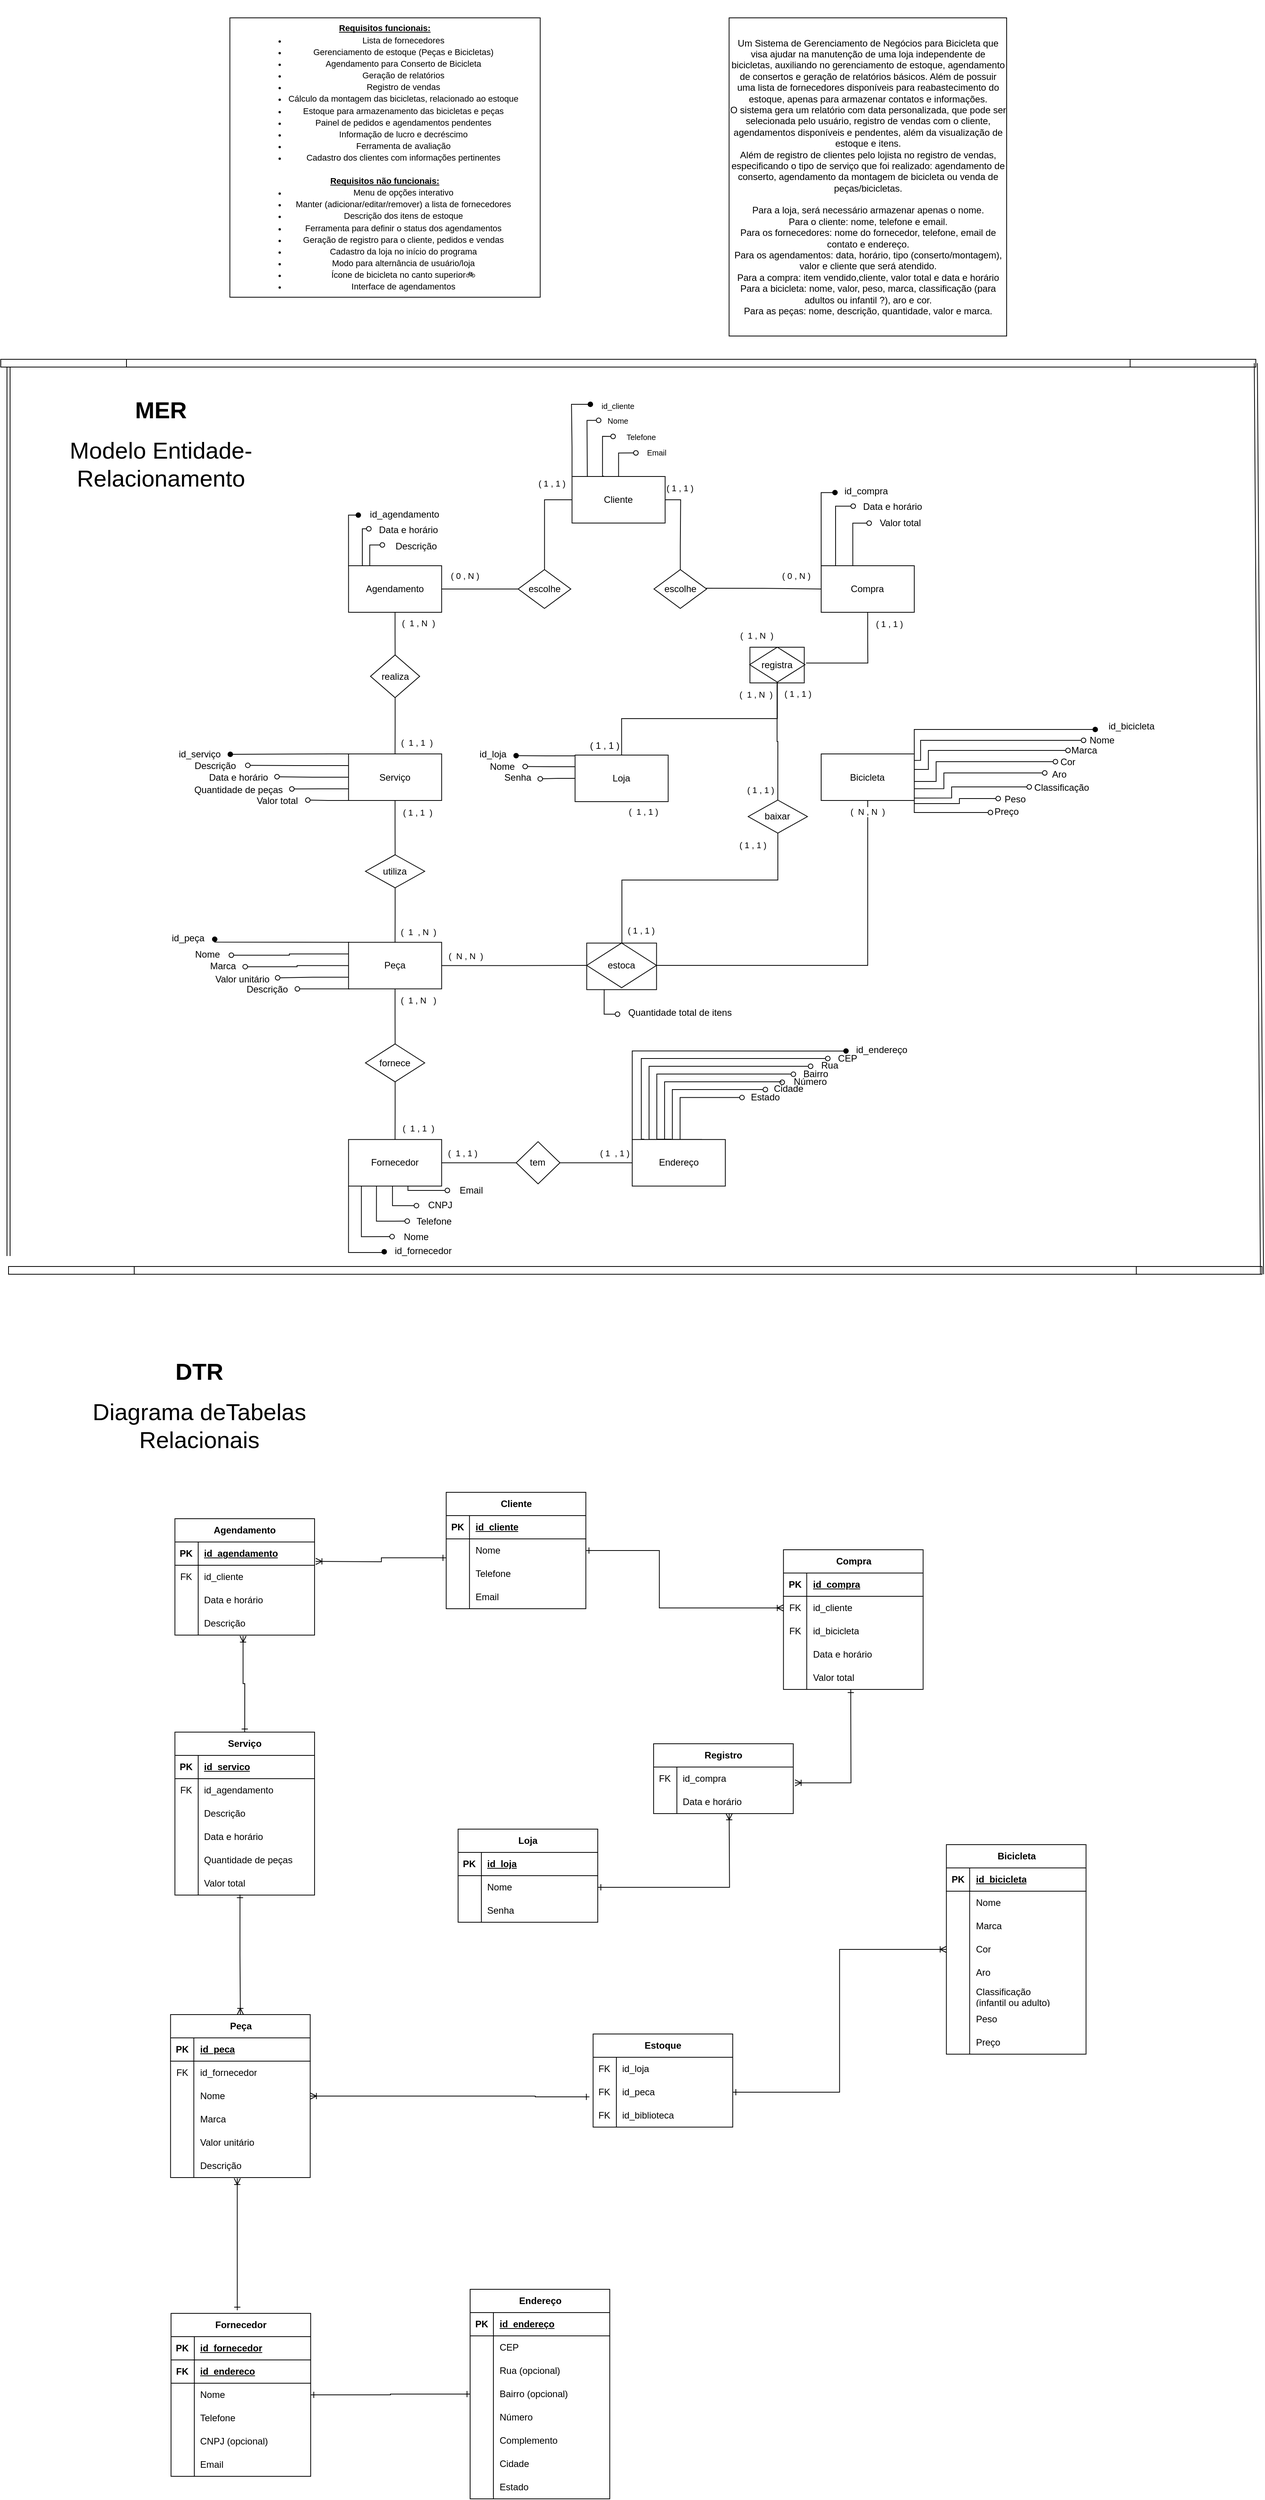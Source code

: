 <mxfile version="25.0.3">
  <diagram name="Página-1" id="RzPXGoUBXxvL-yaraotR">
    <mxGraphModel dx="3447" dy="3193" grid="1" gridSize="10" guides="1" tooltips="1" connect="1" arrows="1" fold="1" page="1" pageScale="1" pageWidth="827" pageHeight="1169" math="0" shadow="0">
      <root>
        <mxCell id="0" />
        <mxCell id="1" parent="0" />
        <mxCell id="S2zRPVGp6p-2-jobWHqQ-74" style="edgeStyle=orthogonalEdgeStyle;rounded=0;orthogonalLoop=1;jettySize=auto;html=1;exitX=0.25;exitY=1;exitDx=0;exitDy=0;endArrow=oval;endFill=0;entryX=-0.002;entryY=0.555;entryDx=0;entryDy=0;entryPerimeter=0;" parent="1" source="ZYZVrPEjyWEs3HtO-0v_-81" target="S2zRPVGp6p-2-jobWHqQ-75" edge="1">
          <mxGeometry relative="1" as="geometry">
            <mxPoint x="-14.38" y="1391" as="targetPoint" />
            <Array as="points">
              <mxPoint x="-32.38" y="1364" />
            </Array>
          </mxGeometry>
        </mxCell>
        <mxCell id="ZYZVrPEjyWEs3HtO-0v_-81" value="" style="rounded=0;whiteSpace=wrap;html=1;fontFamily=Helvetica;fontSize=11;fontColor=default;labelBackgroundColor=default;" parent="1" vertex="1">
          <mxGeometry x="-54.76" y="1272.25" width="90" height="60" as="geometry" />
        </mxCell>
        <mxCell id="KNU0Fs-RdxI1QLgksmc8-1" value="&lt;font style=&quot;font-size: 11px;&quot;&gt;&lt;br&gt;&lt;br id=&quot;docs-internal-guid-13d931d8-7fff-1c66-3f6d-4145896ef3bb&quot;&gt;&lt;/font&gt;&lt;p style=&quot;line-height: 1.38; margin-top: 0pt; margin-bottom: 0pt; font-size: 11px;&quot; dir=&quot;ltr&quot;&gt;&lt;font style=&quot;font-size: 11px;&quot;&gt;&lt;span style=&quot;font-family: Arial, sans-serif; color: rgb(0, 0, 0); background-color: transparent; font-weight: 700; font-style: normal; font-variant: normal; text-decoration: underline; text-decoration-skip-ink: none; vertical-align: baseline; white-space: pre-wrap;&quot;&gt;Requisitos funcionais:&lt;/span&gt;&lt;/font&gt;&lt;/p&gt;&lt;ul style=&quot;margin-top: 0px; margin-bottom: 0px; padding-inline-start: 48px; font-size: 11px;&quot;&gt;&lt;li aria-level=&quot;1&quot; style=&quot;list-style-type: disc; font-family: Arial, sans-serif; color: rgb(0, 0, 0); background-color: transparent; font-weight: 400; font-style: normal; font-variant: normal; text-decoration: none; vertical-align: baseline; white-space: pre;&quot; dir=&quot;ltr&quot;&gt;&lt;p role=&quot;presentation&quot; style=&quot;line-height:1.38;margin-top:0pt;margin-bottom:0pt;&quot; dir=&quot;ltr&quot;&gt;&lt;font style=&quot;font-size: 11px;&quot;&gt;&lt;span style=&quot;font-family: Arial, sans-serif; color: rgb(0, 0, 0); background-color: transparent; font-weight: 400; font-style: normal; font-variant: normal; text-decoration: none; vertical-align: baseline; white-space: pre-wrap;&quot;&gt;Lista de fornecedores&lt;/span&gt;&lt;/font&gt;&lt;/p&gt;&lt;/li&gt;&lt;li aria-level=&quot;1&quot; style=&quot;list-style-type: disc; font-family: Arial, sans-serif; color: rgb(0, 0, 0); background-color: transparent; font-weight: 400; font-style: normal; font-variant: normal; text-decoration: none; vertical-align: baseline; white-space: pre;&quot; dir=&quot;ltr&quot;&gt;&lt;p role=&quot;presentation&quot; style=&quot;line-height:1.38;margin-top:0pt;margin-bottom:0pt;&quot; dir=&quot;ltr&quot;&gt;&lt;font style=&quot;font-size: 11px;&quot;&gt;&lt;span style=&quot;font-family: Arial, sans-serif; color: rgb(0, 0, 0); background-color: transparent; font-weight: 400; font-style: normal; font-variant: normal; text-decoration: none; vertical-align: baseline; white-space: pre-wrap;&quot;&gt;Gerenciamento de estoque (Peças e Bicicletas)&lt;/span&gt;&lt;/font&gt;&lt;/p&gt;&lt;/li&gt;&lt;li aria-level=&quot;1&quot; style=&quot;list-style-type: disc; font-family: Arial, sans-serif; color: rgb(0, 0, 0); background-color: transparent; font-weight: 400; font-style: normal; font-variant: normal; text-decoration: none; vertical-align: baseline; white-space: pre;&quot; dir=&quot;ltr&quot;&gt;&lt;p role=&quot;presentation&quot; style=&quot;line-height:1.38;margin-top:0pt;margin-bottom:0pt;&quot; dir=&quot;ltr&quot;&gt;&lt;font style=&quot;font-size: 11px;&quot;&gt;&lt;span style=&quot;font-family: Arial, sans-serif; color: rgb(0, 0, 0); background-color: transparent; font-weight: 400; font-style: normal; font-variant: normal; text-decoration: none; vertical-align: baseline; white-space: pre-wrap;&quot;&gt;Agendamento para Conserto de Bicicleta&lt;/span&gt;&lt;/font&gt;&lt;/p&gt;&lt;/li&gt;&lt;li aria-level=&quot;1&quot; style=&quot;list-style-type: disc; font-family: Arial, sans-serif; color: rgb(0, 0, 0); background-color: transparent; font-weight: 400; font-style: normal; font-variant: normal; text-decoration: none; vertical-align: baseline; white-space: pre;&quot; dir=&quot;ltr&quot;&gt;&lt;p role=&quot;presentation&quot; style=&quot;line-height:1.38;margin-top:0pt;margin-bottom:0pt;&quot; dir=&quot;ltr&quot;&gt;&lt;font style=&quot;font-size: 11px;&quot;&gt;&lt;span style=&quot;font-family: Arial, sans-serif; color: rgb(0, 0, 0); background-color: transparent; font-weight: 400; font-style: normal; font-variant: normal; text-decoration: none; vertical-align: baseline; white-space: pre-wrap;&quot;&gt;Geração de relatórios&lt;/span&gt;&lt;/font&gt;&lt;/p&gt;&lt;/li&gt;&lt;li aria-level=&quot;1&quot; style=&quot;list-style-type: disc; font-family: Arial, sans-serif; color: rgb(0, 0, 0); background-color: transparent; font-weight: 400; font-style: normal; font-variant: normal; text-decoration: none; vertical-align: baseline; white-space: pre;&quot; dir=&quot;ltr&quot;&gt;&lt;p role=&quot;presentation&quot; style=&quot;line-height:1.38;margin-top:0pt;margin-bottom:0pt;&quot; dir=&quot;ltr&quot;&gt;&lt;font style=&quot;font-size: 11px;&quot;&gt;&lt;span style=&quot;font-family: Arial, sans-serif; color: rgb(0, 0, 0); background-color: transparent; font-weight: 400; font-style: normal; font-variant: normal; text-decoration: none; vertical-align: baseline; white-space: pre-wrap;&quot;&gt;Registro de vendas&lt;/span&gt;&lt;/font&gt;&lt;/p&gt;&lt;/li&gt;&lt;li aria-level=&quot;1&quot; style=&quot;list-style-type: disc; font-family: Arial, sans-serif; color: rgb(0, 0, 0); background-color: transparent; font-weight: 400; font-style: normal; font-variant: normal; text-decoration: none; vertical-align: baseline; white-space: pre;&quot; dir=&quot;ltr&quot;&gt;&lt;p role=&quot;presentation&quot; style=&quot;line-height:1.38;margin-top:0pt;margin-bottom:0pt;&quot; dir=&quot;ltr&quot;&gt;&lt;font style=&quot;font-size: 11px;&quot;&gt;&lt;span style=&quot;font-family: Arial, sans-serif; color: rgb(0, 0, 0); background-color: transparent; font-weight: 400; font-style: normal; font-variant: normal; text-decoration: none; vertical-align: baseline; white-space: pre-wrap;&quot;&gt;Cálculo da montagem das bicicletas, relacionado ao estoque&lt;/span&gt;&lt;/font&gt;&lt;/p&gt;&lt;/li&gt;&lt;li aria-level=&quot;1&quot; style=&quot;list-style-type: disc; font-family: Arial, sans-serif; color: rgb(0, 0, 0); background-color: transparent; font-weight: 400; font-style: normal; font-variant: normal; text-decoration: none; vertical-align: baseline; white-space: pre;&quot; dir=&quot;ltr&quot;&gt;&lt;p role=&quot;presentation&quot; style=&quot;line-height:1.38;margin-top:0pt;margin-bottom:0pt;&quot; dir=&quot;ltr&quot;&gt;&lt;font style=&quot;font-size: 11px;&quot;&gt;&lt;span style=&quot;font-family: Arial, sans-serif; color: rgb(0, 0, 0); background-color: transparent; font-weight: 400; font-style: normal; font-variant: normal; text-decoration: none; vertical-align: baseline; white-space: pre-wrap;&quot;&gt;Estoque para armazenamento das bicicletas e peças&lt;/span&gt;&lt;/font&gt;&lt;/p&gt;&lt;/li&gt;&lt;li aria-level=&quot;1&quot; style=&quot;list-style-type: disc; font-family: Arial, sans-serif; color: rgb(0, 0, 0); background-color: transparent; font-weight: 400; font-style: normal; font-variant: normal; text-decoration: none; vertical-align: baseline; white-space: pre;&quot; dir=&quot;ltr&quot;&gt;&lt;p role=&quot;presentation&quot; style=&quot;line-height:1.38;margin-top:0pt;margin-bottom:0pt;&quot; dir=&quot;ltr&quot;&gt;&lt;font style=&quot;font-size: 11px;&quot;&gt;&lt;span style=&quot;font-family: Arial, sans-serif; color: rgb(0, 0, 0); background-color: transparent; font-weight: 400; font-style: normal; font-variant: normal; text-decoration: none; vertical-align: baseline; white-space: pre-wrap;&quot;&gt;Painel de pedidos e agendamentos pendentes&lt;/span&gt;&lt;/font&gt;&lt;/p&gt;&lt;/li&gt;&lt;li aria-level=&quot;1&quot; style=&quot;list-style-type: disc; font-family: Arial, sans-serif; color: rgb(0, 0, 0); background-color: transparent; font-weight: 400; font-style: normal; font-variant: normal; text-decoration: none; vertical-align: baseline; white-space: pre;&quot; dir=&quot;ltr&quot;&gt;&lt;p role=&quot;presentation&quot; style=&quot;line-height:1.38;margin-top:0pt;margin-bottom:0pt;&quot; dir=&quot;ltr&quot;&gt;&lt;font style=&quot;font-size: 11px;&quot;&gt;&lt;span style=&quot;font-family: Arial, sans-serif; color: rgb(0, 0, 0); background-color: transparent; font-weight: 400; font-style: normal; font-variant: normal; text-decoration: none; vertical-align: baseline; white-space: pre-wrap;&quot;&gt;Informação de lucro e decréscimo&lt;/span&gt;&lt;/font&gt;&lt;/p&gt;&lt;/li&gt;&lt;li aria-level=&quot;1&quot; style=&quot;list-style-type: disc; font-family: Arial, sans-serif; color: rgb(0, 0, 0); background-color: transparent; font-weight: 400; font-style: normal; font-variant: normal; text-decoration: none; vertical-align: baseline; white-space: pre;&quot; dir=&quot;ltr&quot;&gt;&lt;p role=&quot;presentation&quot; style=&quot;line-height:1.38;margin-top:0pt;margin-bottom:0pt;&quot; dir=&quot;ltr&quot;&gt;&lt;font style=&quot;font-size: 11px;&quot;&gt;&lt;span style=&quot;font-family: Arial, sans-serif; color: rgb(0, 0, 0); background-color: transparent; font-weight: 400; font-style: normal; font-variant: normal; text-decoration: none; vertical-align: baseline; white-space: pre-wrap;&quot;&gt;Ferramenta de avaliação&lt;/span&gt;&lt;/font&gt;&lt;/p&gt;&lt;/li&gt;&lt;li aria-level=&quot;1&quot; style=&quot;list-style-type: disc; font-family: Arial, sans-serif; color: rgb(0, 0, 0); background-color: transparent; font-weight: 400; font-style: normal; font-variant: normal; text-decoration: none; vertical-align: baseline; white-space: pre;&quot; dir=&quot;ltr&quot;&gt;&lt;p role=&quot;presentation&quot; style=&quot;line-height:1.38;margin-top:0pt;margin-bottom:0pt;&quot; dir=&quot;ltr&quot;&gt;&lt;font style=&quot;font-size: 11px;&quot;&gt;&lt;span style=&quot;font-family: Arial, sans-serif; color: rgb(0, 0, 0); background-color: transparent; font-weight: 400; font-style: normal; font-variant: normal; text-decoration: none; vertical-align: baseline; white-space: pre-wrap;&quot;&gt;Cadastro dos clientes com informações pertinentes&lt;/span&gt;&lt;/font&gt;&lt;/p&gt;&lt;/li&gt;&lt;/ul&gt;&lt;font style=&quot;font-size: 11px;&quot;&gt;&lt;br&gt;&lt;/font&gt;&lt;p style=&quot;line-height: 1.38; margin-top: 0pt; margin-bottom: 0pt; font-size: 11px;&quot; dir=&quot;ltr&quot;&gt;&lt;font style=&quot;font-size: 11px;&quot;&gt;&lt;span style=&quot;font-family: Arial, sans-serif; color: rgb(0, 0, 0); background-color: transparent; font-weight: 700; font-style: normal; font-variant: normal; text-decoration: underline; text-decoration-skip-ink: none; vertical-align: baseline; white-space: pre-wrap;&quot;&gt;Requisitos não funcionais:&lt;/span&gt;&lt;/font&gt;&lt;/p&gt;&lt;ul style=&quot;margin-top: 0px; margin-bottom: 0px; padding-inline-start: 48px; font-size: 11px;&quot;&gt;&lt;li aria-level=&quot;1&quot; style=&quot;list-style-type: disc; font-family: Arial, sans-serif; color: rgb(0, 0, 0); background-color: transparent; font-weight: 400; font-style: normal; font-variant: normal; text-decoration: none; vertical-align: baseline; white-space: pre;&quot; dir=&quot;ltr&quot;&gt;&lt;p role=&quot;presentation&quot; style=&quot;line-height:1.38;margin-top:0pt;margin-bottom:0pt;&quot; dir=&quot;ltr&quot;&gt;&lt;font style=&quot;font-size: 11px;&quot;&gt;&lt;span style=&quot;font-family: Arial, sans-serif; color: rgb(0, 0, 0); background-color: transparent; font-weight: 400; font-style: normal; font-variant: normal; text-decoration: none; vertical-align: baseline; white-space: pre-wrap;&quot;&gt;Menu de opções interativo&lt;/span&gt;&lt;/font&gt;&lt;/p&gt;&lt;/li&gt;&lt;li aria-level=&quot;1&quot; style=&quot;list-style-type: disc; font-family: Arial, sans-serif; color: rgb(0, 0, 0); background-color: transparent; font-weight: 400; font-style: normal; font-variant: normal; text-decoration: none; vertical-align: baseline; white-space: pre;&quot; dir=&quot;ltr&quot;&gt;&lt;p role=&quot;presentation&quot; style=&quot;line-height:1.38;margin-top:0pt;margin-bottom:0pt;&quot; dir=&quot;ltr&quot;&gt;&lt;font style=&quot;font-size: 11px;&quot;&gt;&lt;span style=&quot;font-family: Arial, sans-serif; color: rgb(0, 0, 0); background-color: transparent; font-weight: 400; font-style: normal; font-variant: normal; text-decoration: none; vertical-align: baseline; white-space: pre-wrap;&quot;&gt;Manter (adicionar/editar/remover) a lista de fornecedores&lt;/span&gt;&lt;/font&gt;&lt;/p&gt;&lt;/li&gt;&lt;li aria-level=&quot;1&quot; style=&quot;list-style-type: disc; font-family: Arial, sans-serif; color: rgb(0, 0, 0); background-color: transparent; font-weight: 400; font-style: normal; font-variant: normal; text-decoration: none; vertical-align: baseline; white-space: pre;&quot; dir=&quot;ltr&quot;&gt;&lt;p role=&quot;presentation&quot; style=&quot;line-height:1.38;margin-top:0pt;margin-bottom:0pt;&quot; dir=&quot;ltr&quot;&gt;&lt;font style=&quot;font-size: 11px;&quot;&gt;&lt;span style=&quot;font-family: Arial, sans-serif; color: rgb(0, 0, 0); background-color: transparent; font-weight: 400; font-style: normal; font-variant: normal; text-decoration: none; vertical-align: baseline; white-space: pre-wrap;&quot;&gt;Descrição dos itens de estoque&lt;/span&gt;&lt;/font&gt;&lt;/p&gt;&lt;/li&gt;&lt;li aria-level=&quot;1&quot; style=&quot;list-style-type: disc; font-family: Arial, sans-serif; color: rgb(0, 0, 0); background-color: transparent; font-weight: 400; font-style: normal; font-variant: normal; text-decoration: none; vertical-align: baseline; white-space: pre;&quot; dir=&quot;ltr&quot;&gt;&lt;p role=&quot;presentation&quot; style=&quot;line-height:1.38;margin-top:0pt;margin-bottom:0pt;&quot; dir=&quot;ltr&quot;&gt;&lt;font style=&quot;font-size: 11px;&quot;&gt;&lt;span style=&quot;font-family: Arial, sans-serif; color: rgb(0, 0, 0); background-color: transparent; font-weight: 400; font-style: normal; font-variant: normal; text-decoration: none; vertical-align: baseline; white-space: pre-wrap;&quot;&gt;Ferramenta para definir o status dos agendamentos&lt;/span&gt;&lt;/font&gt;&lt;/p&gt;&lt;/li&gt;&lt;li aria-level=&quot;1&quot; style=&quot;list-style-type: disc; font-family: Arial, sans-serif; color: rgb(0, 0, 0); background-color: transparent; font-weight: 400; font-style: normal; font-variant: normal; text-decoration: none; vertical-align: baseline; white-space: pre;&quot; dir=&quot;ltr&quot;&gt;&lt;p role=&quot;presentation&quot; style=&quot;line-height:1.38;margin-top:0pt;margin-bottom:0pt;&quot; dir=&quot;ltr&quot;&gt;&lt;font style=&quot;font-size: 11px;&quot;&gt;&lt;span style=&quot;font-family: Arial, sans-serif; color: rgb(0, 0, 0); background-color: transparent; font-weight: 400; font-style: normal; font-variant: normal; text-decoration: none; vertical-align: baseline; white-space: pre-wrap;&quot;&gt;Geração de registro para o cliente, pedidos e vendas&lt;/span&gt;&lt;/font&gt;&lt;/p&gt;&lt;/li&gt;&lt;li aria-level=&quot;1&quot; style=&quot;list-style-type: disc; font-family: Arial, sans-serif; color: rgb(0, 0, 0); background-color: transparent; font-weight: 400; font-style: normal; font-variant: normal; text-decoration: none; vertical-align: baseline; white-space: pre;&quot; dir=&quot;ltr&quot;&gt;&lt;p role=&quot;presentation&quot; style=&quot;line-height:1.38;margin-top:0pt;margin-bottom:0pt;&quot; dir=&quot;ltr&quot;&gt;&lt;font style=&quot;font-size: 11px;&quot;&gt;&lt;span style=&quot;font-family: Arial, sans-serif; color: rgb(0, 0, 0); background-color: transparent; font-weight: 400; font-style: normal; font-variant: normal; text-decoration: none; vertical-align: baseline; white-space: pre-wrap;&quot;&gt;Cadastro da loja no início do programa&lt;/span&gt;&lt;/font&gt;&lt;/p&gt;&lt;/li&gt;&lt;li aria-level=&quot;1&quot; style=&quot;list-style-type: disc; font-family: Arial, sans-serif; color: rgb(0, 0, 0); background-color: transparent; font-weight: 400; font-style: normal; font-variant: normal; text-decoration: none; vertical-align: baseline; white-space: pre;&quot; dir=&quot;ltr&quot;&gt;&lt;p role=&quot;presentation&quot; style=&quot;line-height:1.38;margin-top:0pt;margin-bottom:0pt;&quot; dir=&quot;ltr&quot;&gt;&lt;font style=&quot;font-size: 11px;&quot;&gt;&lt;span style=&quot;font-family: Arial, sans-serif; color: rgb(0, 0, 0); background-color: transparent; font-weight: 400; font-style: normal; font-variant: normal; text-decoration: none; vertical-align: baseline; white-space: pre-wrap;&quot;&gt;Modo para alternância de usuário/loja&lt;/span&gt;&lt;/font&gt;&lt;/p&gt;&lt;/li&gt;&lt;li aria-level=&quot;1&quot; style=&quot;list-style-type: disc; font-family: Arial, sans-serif; color: rgb(0, 0, 0); background-color: transparent; font-weight: 400; font-style: normal; font-variant: normal; text-decoration: none; vertical-align: baseline; white-space: pre;&quot; dir=&quot;ltr&quot;&gt;&lt;p role=&quot;presentation&quot; style=&quot;line-height:1.38;margin-top:0pt;margin-bottom:0pt;&quot; dir=&quot;ltr&quot;&gt;&lt;font style=&quot;font-size: 11px;&quot;&gt;&lt;span style=&quot;font-family: Arial, sans-serif; color: rgb(0, 0, 0); background-color: transparent; font-weight: 400; font-style: normal; font-variant: normal; text-decoration: none; vertical-align: baseline; white-space: pre-wrap;&quot;&gt;Ícone de bicicleta no canto superior&lt;/span&gt;&lt;span style=&quot;font-family: Arial, sans-serif; color: rgb(0, 0, 0); background-color: transparent; font-weight: 400; font-style: normal; font-variant: normal; text-decoration: none; vertical-align: baseline; white-space: pre-wrap;&quot;&gt;🚲&lt;/span&gt;&lt;/font&gt;&lt;/p&gt;&lt;/li&gt;&lt;li aria-level=&quot;1&quot; style=&quot;list-style-type: disc; font-family: Arial, sans-serif; color: rgb(0, 0, 0); background-color: transparent; font-weight: 400; font-style: normal; font-variant: normal; text-decoration: none; vertical-align: baseline; white-space: pre;&quot; dir=&quot;ltr&quot;&gt;&lt;p role=&quot;presentation&quot; style=&quot;line-height:1.38;margin-top:0pt;margin-bottom:0pt;&quot; dir=&quot;ltr&quot;&gt;&lt;font style=&quot;font-size: 11px;&quot;&gt;&lt;span style=&quot;font-family: Arial, sans-serif; color: rgb(0, 0, 0); background-color: transparent; font-weight: 400; font-style: normal; font-variant: normal; text-decoration: none; vertical-align: baseline; white-space: pre-wrap;&quot;&gt;Interface de agendamentos&lt;/span&gt;&lt;/font&gt;&lt;/p&gt;&lt;/li&gt;&lt;/ul&gt;&lt;font style=&quot;font-size: 11px;&quot;&gt;&lt;br&gt;&lt;br&gt;&lt;/font&gt;" style="rounded=0;whiteSpace=wrap;html=1;" parent="1" vertex="1">
          <mxGeometry x="-514.7" y="80" width="400" height="360" as="geometry" />
        </mxCell>
        <mxCell id="KNU0Fs-RdxI1QLgksmc8-2" value="&lt;div&gt;Um Sistema de Gerenciamento de Negócios para Bicicleta que visa ajudar na manutenção de uma loja independente de bicicletas, auxiliando no gerenciamento de estoque, agendamento de consertos e geração de relatórios básicos. Além de possuir uma lista de fornecedores disponíveis para reabastecimento do estoque, apenas para armazenar contatos e informações.&lt;/div&gt;&lt;div&gt;O sistema gera um relatório com data personalizada, que pode ser selecionada pelo usuário, registro de vendas com o cliente, agendamentos disponíveis e pendentes, além da visualização de estoque e itens.&lt;/div&gt;&lt;div&gt;Além de registro de clientes pelo lojista no registro de vendas, especificando o tipo de serviço que foi realizado: agendamento de conserto, agendamento da montagem de bicicleta ou venda de peças/bicicletas.&lt;/div&gt;&lt;div&gt;&lt;br&gt;&lt;/div&gt;&lt;div&gt;Para a loja, será necessário armazenar apenas o nome.&lt;/div&gt;&lt;div&gt;Para o cliente: nome, telefone e email.&lt;/div&gt;&lt;div&gt;Para os fornecedores: nome do fornecedor, telefone, email de contato e endereço.&lt;/div&gt;&lt;div&gt;Para os agendamentos: data, horário, tipo (conserto/montagem), valor e cliente que será atendido.&lt;/div&gt;&lt;div&gt;Para a compra: item vendido,cliente, valor total e data e horário&lt;br&gt;&lt;/div&gt;&lt;div&gt;Para a bicicleta: nome, valor, peso, marca, classificação (para adultos ou infantil ?), aro e cor.&lt;/div&gt;&lt;div&gt;Para as peças: nome, descrição, quantidade, valor e marca.&lt;br&gt;&lt;/div&gt;" style="rounded=0;whiteSpace=wrap;html=1;" parent="1" vertex="1">
          <mxGeometry x="128.75" y="80" width="357.75" height="410" as="geometry" />
        </mxCell>
        <mxCell id="KNU0Fs-RdxI1QLgksmc8-8" value="" style="shape=process;whiteSpace=wrap;html=1;backgroundOutline=1;" parent="1" vertex="1">
          <mxGeometry x="-810" y="520" width="1617.67" height="10" as="geometry" />
        </mxCell>
        <mxCell id="ygF_lhyRRJSf7L5d6sI7-6" value="" style="shape=process;whiteSpace=wrap;html=1;backgroundOutline=1;" parent="1" vertex="1">
          <mxGeometry x="-800" y="1689" width="1615.62" height="10" as="geometry" />
        </mxCell>
        <mxCell id="DRhEpuhyjUN6QZKEFmHr-268" value="" style="shape=link;html=1;rounded=0;entryX=0;entryY=0.5;entryDx=0;entryDy=0;" parent="1" edge="1">
          <mxGeometry width="100" relative="1" as="geometry">
            <mxPoint x="-800" y="530" as="sourcePoint" />
            <mxPoint x="-800.0" y="1675.5" as="targetPoint" />
          </mxGeometry>
        </mxCell>
        <mxCell id="DRhEpuhyjUN6QZKEFmHr-269" value="" style="shape=link;html=1;rounded=0;exitX=1;exitY=0.5;exitDx=0;exitDy=0;entryX=1;entryY=1;entryDx=0;entryDy=0;" parent="1" source="KNU0Fs-RdxI1QLgksmc8-8" target="ygF_lhyRRJSf7L5d6sI7-6" edge="1">
          <mxGeometry width="100" relative="1" as="geometry">
            <mxPoint x="496.17" y="552" as="sourcePoint" />
            <mxPoint x="496.17" y="1722" as="targetPoint" />
          </mxGeometry>
        </mxCell>
        <mxCell id="MNmMfqGjC_hnG0qQYetv-74" style="edgeStyle=orthogonalEdgeStyle;rounded=0;orthogonalLoop=1;jettySize=auto;html=1;entryX=0;entryY=0.5;entryDx=0;entryDy=0;startArrow=ERone;startFill=0;endArrow=ERoneToMany;endFill=0;exitX=1;exitY=0.5;exitDx=0;exitDy=0;" parent="1" source="MNmMfqGjC_hnG0qQYetv-5" target="MNmMfqGjC_hnG0qQYetv-31" edge="1">
          <mxGeometry relative="1" as="geometry">
            <mxPoint x="230.48" y="2099" as="targetPoint" />
            <Array as="points">
              <mxPoint x="38.83" y="2055" />
              <mxPoint x="38.83" y="2129" />
            </Array>
          </mxGeometry>
        </mxCell>
        <mxCell id="MNmMfqGjC_hnG0qQYetv-1" value="Cliente" style="shape=table;startSize=30;container=1;collapsible=1;childLayout=tableLayout;fixedRows=1;rowLines=0;fontStyle=1;align=center;resizeLast=1;html=1;" parent="1" vertex="1">
          <mxGeometry x="-235.87" y="1980" width="180" height="150" as="geometry" />
        </mxCell>
        <mxCell id="MNmMfqGjC_hnG0qQYetv-2" value="" style="shape=tableRow;horizontal=0;startSize=0;swimlaneHead=0;swimlaneBody=0;fillColor=none;collapsible=0;dropTarget=0;points=[[0,0.5],[1,0.5]];portConstraint=eastwest;top=0;left=0;right=0;bottom=1;" parent="MNmMfqGjC_hnG0qQYetv-1" vertex="1">
          <mxGeometry y="30" width="180" height="30" as="geometry" />
        </mxCell>
        <mxCell id="MNmMfqGjC_hnG0qQYetv-3" value="PK" style="shape=partialRectangle;connectable=0;fillColor=none;top=0;left=0;bottom=0;right=0;fontStyle=1;overflow=hidden;whiteSpace=wrap;html=1;" parent="MNmMfqGjC_hnG0qQYetv-2" vertex="1">
          <mxGeometry width="30" height="30" as="geometry">
            <mxRectangle width="30" height="30" as="alternateBounds" />
          </mxGeometry>
        </mxCell>
        <mxCell id="MNmMfqGjC_hnG0qQYetv-4" value="id_cliente" style="shape=partialRectangle;connectable=0;fillColor=none;top=0;left=0;bottom=0;right=0;align=left;spacingLeft=6;fontStyle=5;overflow=hidden;whiteSpace=wrap;html=1;" parent="MNmMfqGjC_hnG0qQYetv-2" vertex="1">
          <mxGeometry x="30" width="150" height="30" as="geometry">
            <mxRectangle width="150" height="30" as="alternateBounds" />
          </mxGeometry>
        </mxCell>
        <mxCell id="MNmMfqGjC_hnG0qQYetv-5" value="" style="shape=tableRow;horizontal=0;startSize=0;swimlaneHead=0;swimlaneBody=0;fillColor=none;collapsible=0;dropTarget=0;points=[[0,0.5],[1,0.5]];portConstraint=eastwest;top=0;left=0;right=0;bottom=0;" parent="MNmMfqGjC_hnG0qQYetv-1" vertex="1">
          <mxGeometry y="60" width="180" height="30" as="geometry" />
        </mxCell>
        <mxCell id="MNmMfqGjC_hnG0qQYetv-6" value="" style="shape=partialRectangle;connectable=0;fillColor=none;top=0;left=0;bottom=0;right=0;editable=1;overflow=hidden;whiteSpace=wrap;html=1;" parent="MNmMfqGjC_hnG0qQYetv-5" vertex="1">
          <mxGeometry width="30" height="30" as="geometry">
            <mxRectangle width="30" height="30" as="alternateBounds" />
          </mxGeometry>
        </mxCell>
        <mxCell id="MNmMfqGjC_hnG0qQYetv-7" value="Nome" style="shape=partialRectangle;connectable=0;fillColor=none;top=0;left=0;bottom=0;right=0;align=left;spacingLeft=6;overflow=hidden;whiteSpace=wrap;html=1;" parent="MNmMfqGjC_hnG0qQYetv-5" vertex="1">
          <mxGeometry x="30" width="150" height="30" as="geometry">
            <mxRectangle width="150" height="30" as="alternateBounds" />
          </mxGeometry>
        </mxCell>
        <mxCell id="MNmMfqGjC_hnG0qQYetv-8" value="" style="shape=tableRow;horizontal=0;startSize=0;swimlaneHead=0;swimlaneBody=0;fillColor=none;collapsible=0;dropTarget=0;points=[[0,0.5],[1,0.5]];portConstraint=eastwest;top=0;left=0;right=0;bottom=0;" parent="MNmMfqGjC_hnG0qQYetv-1" vertex="1">
          <mxGeometry y="90" width="180" height="30" as="geometry" />
        </mxCell>
        <mxCell id="MNmMfqGjC_hnG0qQYetv-9" value="" style="shape=partialRectangle;connectable=0;fillColor=none;top=0;left=0;bottom=0;right=0;editable=1;overflow=hidden;whiteSpace=wrap;html=1;" parent="MNmMfqGjC_hnG0qQYetv-8" vertex="1">
          <mxGeometry width="30" height="30" as="geometry">
            <mxRectangle width="30" height="30" as="alternateBounds" />
          </mxGeometry>
        </mxCell>
        <mxCell id="MNmMfqGjC_hnG0qQYetv-10" value="Telefone" style="shape=partialRectangle;connectable=0;fillColor=none;top=0;left=0;bottom=0;right=0;align=left;spacingLeft=6;overflow=hidden;whiteSpace=wrap;html=1;" parent="MNmMfqGjC_hnG0qQYetv-8" vertex="1">
          <mxGeometry x="30" width="150" height="30" as="geometry">
            <mxRectangle width="150" height="30" as="alternateBounds" />
          </mxGeometry>
        </mxCell>
        <mxCell id="MNmMfqGjC_hnG0qQYetv-11" value="" style="shape=tableRow;horizontal=0;startSize=0;swimlaneHead=0;swimlaneBody=0;fillColor=none;collapsible=0;dropTarget=0;points=[[0,0.5],[1,0.5]];portConstraint=eastwest;top=0;left=0;right=0;bottom=0;" parent="MNmMfqGjC_hnG0qQYetv-1" vertex="1">
          <mxGeometry y="120" width="180" height="30" as="geometry" />
        </mxCell>
        <mxCell id="MNmMfqGjC_hnG0qQYetv-12" value="" style="shape=partialRectangle;connectable=0;fillColor=none;top=0;left=0;bottom=0;right=0;editable=1;overflow=hidden;whiteSpace=wrap;html=1;" parent="MNmMfqGjC_hnG0qQYetv-11" vertex="1">
          <mxGeometry width="30" height="30" as="geometry">
            <mxRectangle width="30" height="30" as="alternateBounds" />
          </mxGeometry>
        </mxCell>
        <mxCell id="MNmMfqGjC_hnG0qQYetv-13" value="Email" style="shape=partialRectangle;connectable=0;fillColor=none;top=0;left=0;bottom=0;right=0;align=left;spacingLeft=6;overflow=hidden;whiteSpace=wrap;html=1;" parent="MNmMfqGjC_hnG0qQYetv-11" vertex="1">
          <mxGeometry x="30" width="150" height="30" as="geometry">
            <mxRectangle width="150" height="30" as="alternateBounds" />
          </mxGeometry>
        </mxCell>
        <mxCell id="MNmMfqGjC_hnG0qQYetv-14" value="Compra" style="shape=table;startSize=30;container=1;collapsible=1;childLayout=tableLayout;fixedRows=1;rowLines=0;fontStyle=1;align=center;resizeLast=1;html=1;" parent="1" vertex="1">
          <mxGeometry x="198.83" y="2054" width="180" height="180" as="geometry" />
        </mxCell>
        <mxCell id="MNmMfqGjC_hnG0qQYetv-15" value="" style="shape=tableRow;horizontal=0;startSize=0;swimlaneHead=0;swimlaneBody=0;fillColor=none;collapsible=0;dropTarget=0;points=[[0,0.5],[1,0.5]];portConstraint=eastwest;top=0;left=0;right=0;bottom=1;" parent="MNmMfqGjC_hnG0qQYetv-14" vertex="1">
          <mxGeometry y="30" width="180" height="30" as="geometry" />
        </mxCell>
        <mxCell id="MNmMfqGjC_hnG0qQYetv-16" value="PK" style="shape=partialRectangle;connectable=0;fillColor=none;top=0;left=0;bottom=0;right=0;fontStyle=1;overflow=hidden;whiteSpace=wrap;html=1;" parent="MNmMfqGjC_hnG0qQYetv-15" vertex="1">
          <mxGeometry width="30" height="30" as="geometry">
            <mxRectangle width="30" height="30" as="alternateBounds" />
          </mxGeometry>
        </mxCell>
        <mxCell id="MNmMfqGjC_hnG0qQYetv-17" value="id_compra" style="shape=partialRectangle;connectable=0;fillColor=none;top=0;left=0;bottom=0;right=0;align=left;spacingLeft=6;fontStyle=5;overflow=hidden;whiteSpace=wrap;html=1;" parent="MNmMfqGjC_hnG0qQYetv-15" vertex="1">
          <mxGeometry x="30" width="150" height="30" as="geometry">
            <mxRectangle width="150" height="30" as="alternateBounds" />
          </mxGeometry>
        </mxCell>
        <mxCell id="MNmMfqGjC_hnG0qQYetv-31" value="" style="shape=tableRow;horizontal=0;startSize=0;swimlaneHead=0;swimlaneBody=0;fillColor=none;collapsible=0;dropTarget=0;points=[[0,0.5],[1,0.5]];portConstraint=eastwest;top=0;left=0;right=0;bottom=0;" parent="MNmMfqGjC_hnG0qQYetv-14" vertex="1">
          <mxGeometry y="60" width="180" height="30" as="geometry" />
        </mxCell>
        <mxCell id="MNmMfqGjC_hnG0qQYetv-32" value="FK" style="shape=partialRectangle;connectable=0;fillColor=none;top=0;left=0;bottom=0;right=0;fontStyle=0;overflow=hidden;whiteSpace=wrap;html=1;" parent="MNmMfqGjC_hnG0qQYetv-31" vertex="1">
          <mxGeometry width="30" height="30" as="geometry">
            <mxRectangle width="30" height="30" as="alternateBounds" />
          </mxGeometry>
        </mxCell>
        <mxCell id="MNmMfqGjC_hnG0qQYetv-33" value="id_cliente" style="shape=partialRectangle;connectable=0;fillColor=none;top=0;left=0;bottom=0;right=0;align=left;spacingLeft=6;fontStyle=0;overflow=hidden;whiteSpace=wrap;html=1;" parent="MNmMfqGjC_hnG0qQYetv-31" vertex="1">
          <mxGeometry x="30" width="150" height="30" as="geometry">
            <mxRectangle width="150" height="30" as="alternateBounds" />
          </mxGeometry>
        </mxCell>
        <mxCell id="MNmMfqGjC_hnG0qQYetv-125" value="" style="shape=tableRow;horizontal=0;startSize=0;swimlaneHead=0;swimlaneBody=0;fillColor=none;collapsible=0;dropTarget=0;points=[[0,0.5],[1,0.5]];portConstraint=eastwest;top=0;left=0;right=0;bottom=0;" parent="MNmMfqGjC_hnG0qQYetv-14" vertex="1">
          <mxGeometry y="90" width="180" height="30" as="geometry" />
        </mxCell>
        <mxCell id="MNmMfqGjC_hnG0qQYetv-126" value="FK" style="shape=partialRectangle;connectable=0;fillColor=none;top=0;left=0;bottom=0;right=0;fontStyle=0;overflow=hidden;whiteSpace=wrap;html=1;" parent="MNmMfqGjC_hnG0qQYetv-125" vertex="1">
          <mxGeometry width="30" height="30" as="geometry">
            <mxRectangle width="30" height="30" as="alternateBounds" />
          </mxGeometry>
        </mxCell>
        <mxCell id="MNmMfqGjC_hnG0qQYetv-127" value="id_bicicleta" style="shape=partialRectangle;connectable=0;fillColor=none;top=0;left=0;bottom=0;right=0;align=left;spacingLeft=6;fontStyle=0;overflow=hidden;whiteSpace=wrap;html=1;" parent="MNmMfqGjC_hnG0qQYetv-125" vertex="1">
          <mxGeometry x="30" width="150" height="30" as="geometry">
            <mxRectangle width="150" height="30" as="alternateBounds" />
          </mxGeometry>
        </mxCell>
        <mxCell id="MNmMfqGjC_hnG0qQYetv-24" value="" style="shape=tableRow;horizontal=0;startSize=0;swimlaneHead=0;swimlaneBody=0;fillColor=none;collapsible=0;dropTarget=0;points=[[0,0.5],[1,0.5]];portConstraint=eastwest;top=0;left=0;right=0;bottom=0;" parent="MNmMfqGjC_hnG0qQYetv-14" vertex="1">
          <mxGeometry y="120" width="180" height="30" as="geometry" />
        </mxCell>
        <mxCell id="MNmMfqGjC_hnG0qQYetv-25" value="" style="shape=partialRectangle;connectable=0;fillColor=none;top=0;left=0;bottom=0;right=0;editable=1;overflow=hidden;whiteSpace=wrap;html=1;" parent="MNmMfqGjC_hnG0qQYetv-24" vertex="1">
          <mxGeometry width="30" height="30" as="geometry">
            <mxRectangle width="30" height="30" as="alternateBounds" />
          </mxGeometry>
        </mxCell>
        <mxCell id="MNmMfqGjC_hnG0qQYetv-26" value="Data e horário" style="shape=partialRectangle;connectable=0;fillColor=none;top=0;left=0;bottom=0;right=0;align=left;spacingLeft=6;overflow=hidden;whiteSpace=wrap;html=1;" parent="MNmMfqGjC_hnG0qQYetv-24" vertex="1">
          <mxGeometry x="30" width="150" height="30" as="geometry">
            <mxRectangle width="150" height="30" as="alternateBounds" />
          </mxGeometry>
        </mxCell>
        <mxCell id="MNmMfqGjC_hnG0qQYetv-27" style="shape=tableRow;horizontal=0;startSize=0;swimlaneHead=0;swimlaneBody=0;fillColor=none;collapsible=0;dropTarget=0;points=[[0,0.5],[1,0.5]];portConstraint=eastwest;top=0;left=0;right=0;bottom=0;" parent="MNmMfqGjC_hnG0qQYetv-14" vertex="1">
          <mxGeometry y="150" width="180" height="30" as="geometry" />
        </mxCell>
        <mxCell id="MNmMfqGjC_hnG0qQYetv-28" style="shape=partialRectangle;connectable=0;fillColor=none;top=0;left=0;bottom=0;right=0;editable=1;overflow=hidden;whiteSpace=wrap;html=1;" parent="MNmMfqGjC_hnG0qQYetv-27" vertex="1">
          <mxGeometry width="30" height="30" as="geometry">
            <mxRectangle width="30" height="30" as="alternateBounds" />
          </mxGeometry>
        </mxCell>
        <mxCell id="MNmMfqGjC_hnG0qQYetv-29" value="Valor total" style="shape=partialRectangle;connectable=0;fillColor=none;top=0;left=0;bottom=0;right=0;align=left;spacingLeft=6;overflow=hidden;whiteSpace=wrap;html=1;" parent="MNmMfqGjC_hnG0qQYetv-27" vertex="1">
          <mxGeometry x="30" width="150" height="30" as="geometry">
            <mxRectangle width="150" height="30" as="alternateBounds" />
          </mxGeometry>
        </mxCell>
        <mxCell id="MNmMfqGjC_hnG0qQYetv-75" value="Agendamento" style="shape=table;startSize=30;container=1;collapsible=1;childLayout=tableLayout;fixedRows=1;rowLines=0;fontStyle=1;align=center;resizeLast=1;html=1;" parent="1" vertex="1">
          <mxGeometry x="-585.55" y="2014" width="180" height="150" as="geometry" />
        </mxCell>
        <mxCell id="MNmMfqGjC_hnG0qQYetv-76" value="" style="shape=tableRow;horizontal=0;startSize=0;swimlaneHead=0;swimlaneBody=0;fillColor=none;collapsible=0;dropTarget=0;points=[[0,0.5],[1,0.5]];portConstraint=eastwest;top=0;left=0;right=0;bottom=1;" parent="MNmMfqGjC_hnG0qQYetv-75" vertex="1">
          <mxGeometry y="30" width="180" height="30" as="geometry" />
        </mxCell>
        <mxCell id="MNmMfqGjC_hnG0qQYetv-77" value="PK" style="shape=partialRectangle;connectable=0;fillColor=none;top=0;left=0;bottom=0;right=0;fontStyle=1;overflow=hidden;whiteSpace=wrap;html=1;" parent="MNmMfqGjC_hnG0qQYetv-76" vertex="1">
          <mxGeometry width="30" height="30" as="geometry">
            <mxRectangle width="30" height="30" as="alternateBounds" />
          </mxGeometry>
        </mxCell>
        <mxCell id="MNmMfqGjC_hnG0qQYetv-78" value="id_agendamento" style="shape=partialRectangle;connectable=0;fillColor=none;top=0;left=0;bottom=0;right=0;align=left;spacingLeft=6;fontStyle=5;overflow=hidden;whiteSpace=wrap;html=1;" parent="MNmMfqGjC_hnG0qQYetv-76" vertex="1">
          <mxGeometry x="30" width="150" height="30" as="geometry">
            <mxRectangle width="150" height="30" as="alternateBounds" />
          </mxGeometry>
        </mxCell>
        <mxCell id="a7EUvB10CCxTDPrqLBV5-1" style="shape=tableRow;horizontal=0;startSize=0;swimlaneHead=0;swimlaneBody=0;fillColor=none;collapsible=0;dropTarget=0;points=[[0,0.5],[1,0.5]];portConstraint=eastwest;top=0;left=0;right=0;bottom=0;" vertex="1" parent="MNmMfqGjC_hnG0qQYetv-75">
          <mxGeometry y="60" width="180" height="30" as="geometry" />
        </mxCell>
        <mxCell id="a7EUvB10CCxTDPrqLBV5-2" value="FK" style="shape=partialRectangle;connectable=0;fillColor=none;top=0;left=0;bottom=0;right=0;fontStyle=0;overflow=hidden;whiteSpace=wrap;html=1;" vertex="1" parent="a7EUvB10CCxTDPrqLBV5-1">
          <mxGeometry width="30" height="30" as="geometry">
            <mxRectangle width="30" height="30" as="alternateBounds" />
          </mxGeometry>
        </mxCell>
        <mxCell id="a7EUvB10CCxTDPrqLBV5-3" value="id_cliente" style="shape=partialRectangle;connectable=0;fillColor=none;top=0;left=0;bottom=0;right=0;align=left;spacingLeft=6;fontStyle=0;overflow=hidden;whiteSpace=wrap;html=1;" vertex="1" parent="a7EUvB10CCxTDPrqLBV5-1">
          <mxGeometry x="30" width="150" height="30" as="geometry">
            <mxRectangle width="150" height="30" as="alternateBounds" />
          </mxGeometry>
        </mxCell>
        <mxCell id="MNmMfqGjC_hnG0qQYetv-82" value="" style="shape=tableRow;horizontal=0;startSize=0;swimlaneHead=0;swimlaneBody=0;fillColor=none;collapsible=0;dropTarget=0;points=[[0,0.5],[1,0.5]];portConstraint=eastwest;top=0;left=0;right=0;bottom=0;" parent="MNmMfqGjC_hnG0qQYetv-75" vertex="1">
          <mxGeometry y="90" width="180" height="30" as="geometry" />
        </mxCell>
        <mxCell id="MNmMfqGjC_hnG0qQYetv-83" value="" style="shape=partialRectangle;connectable=0;fillColor=none;top=0;left=0;bottom=0;right=0;editable=1;overflow=hidden;whiteSpace=wrap;html=1;" parent="MNmMfqGjC_hnG0qQYetv-82" vertex="1">
          <mxGeometry width="30" height="30" as="geometry">
            <mxRectangle width="30" height="30" as="alternateBounds" />
          </mxGeometry>
        </mxCell>
        <mxCell id="MNmMfqGjC_hnG0qQYetv-84" value="Data e horário" style="shape=partialRectangle;connectable=0;fillColor=none;top=0;left=0;bottom=0;right=0;align=left;spacingLeft=6;overflow=hidden;whiteSpace=wrap;html=1;" parent="MNmMfqGjC_hnG0qQYetv-82" vertex="1">
          <mxGeometry x="30" width="150" height="30" as="geometry">
            <mxRectangle width="150" height="30" as="alternateBounds" />
          </mxGeometry>
        </mxCell>
        <mxCell id="MNmMfqGjC_hnG0qQYetv-85" value="" style="shape=tableRow;horizontal=0;startSize=0;swimlaneHead=0;swimlaneBody=0;fillColor=none;collapsible=0;dropTarget=0;points=[[0,0.5],[1,0.5]];portConstraint=eastwest;top=0;left=0;right=0;bottom=0;" parent="MNmMfqGjC_hnG0qQYetv-75" vertex="1">
          <mxGeometry y="120" width="180" height="30" as="geometry" />
        </mxCell>
        <mxCell id="MNmMfqGjC_hnG0qQYetv-86" value="" style="shape=partialRectangle;connectable=0;fillColor=none;top=0;left=0;bottom=0;right=0;editable=1;overflow=hidden;whiteSpace=wrap;html=1;" parent="MNmMfqGjC_hnG0qQYetv-85" vertex="1">
          <mxGeometry width="30" height="30" as="geometry">
            <mxRectangle width="30" height="30" as="alternateBounds" />
          </mxGeometry>
        </mxCell>
        <mxCell id="MNmMfqGjC_hnG0qQYetv-87" value="Descrição" style="shape=partialRectangle;connectable=0;fillColor=none;top=0;left=0;bottom=0;right=0;align=left;spacingLeft=6;overflow=hidden;whiteSpace=wrap;html=1;" parent="MNmMfqGjC_hnG0qQYetv-85" vertex="1">
          <mxGeometry x="30" width="150" height="30" as="geometry">
            <mxRectangle width="150" height="30" as="alternateBounds" />
          </mxGeometry>
        </mxCell>
        <mxCell id="MNmMfqGjC_hnG0qQYetv-92" value="Bicicleta" style="shape=table;startSize=30;container=1;collapsible=1;childLayout=tableLayout;fixedRows=1;rowLines=0;fontStyle=1;align=center;resizeLast=1;html=1;" parent="1" vertex="1">
          <mxGeometry x="408.83" y="2434" width="180" height="270" as="geometry" />
        </mxCell>
        <mxCell id="MNmMfqGjC_hnG0qQYetv-93" value="" style="shape=tableRow;horizontal=0;startSize=0;swimlaneHead=0;swimlaneBody=0;fillColor=none;collapsible=0;dropTarget=0;points=[[0,0.5],[1,0.5]];portConstraint=eastwest;top=0;left=0;right=0;bottom=1;" parent="MNmMfqGjC_hnG0qQYetv-92" vertex="1">
          <mxGeometry y="30" width="180" height="30" as="geometry" />
        </mxCell>
        <mxCell id="MNmMfqGjC_hnG0qQYetv-94" value="PK" style="shape=partialRectangle;connectable=0;fillColor=none;top=0;left=0;bottom=0;right=0;fontStyle=1;overflow=hidden;whiteSpace=wrap;html=1;" parent="MNmMfqGjC_hnG0qQYetv-93" vertex="1">
          <mxGeometry width="30" height="30" as="geometry">
            <mxRectangle width="30" height="30" as="alternateBounds" />
          </mxGeometry>
        </mxCell>
        <mxCell id="MNmMfqGjC_hnG0qQYetv-95" value="id_bicicleta" style="shape=partialRectangle;connectable=0;fillColor=none;top=0;left=0;bottom=0;right=0;align=left;spacingLeft=6;fontStyle=5;overflow=hidden;whiteSpace=wrap;html=1;" parent="MNmMfqGjC_hnG0qQYetv-93" vertex="1">
          <mxGeometry x="30" width="150" height="30" as="geometry">
            <mxRectangle width="150" height="30" as="alternateBounds" />
          </mxGeometry>
        </mxCell>
        <mxCell id="MNmMfqGjC_hnG0qQYetv-96" value="" style="shape=tableRow;horizontal=0;startSize=0;swimlaneHead=0;swimlaneBody=0;fillColor=none;collapsible=0;dropTarget=0;points=[[0,0.5],[1,0.5]];portConstraint=eastwest;top=0;left=0;right=0;bottom=0;" parent="MNmMfqGjC_hnG0qQYetv-92" vertex="1">
          <mxGeometry y="60" width="180" height="30" as="geometry" />
        </mxCell>
        <mxCell id="MNmMfqGjC_hnG0qQYetv-97" value="" style="shape=partialRectangle;connectable=0;fillColor=none;top=0;left=0;bottom=0;right=0;editable=1;overflow=hidden;whiteSpace=wrap;html=1;" parent="MNmMfqGjC_hnG0qQYetv-96" vertex="1">
          <mxGeometry width="30" height="30" as="geometry">
            <mxRectangle width="30" height="30" as="alternateBounds" />
          </mxGeometry>
        </mxCell>
        <mxCell id="MNmMfqGjC_hnG0qQYetv-98" value="Nome" style="shape=partialRectangle;connectable=0;fillColor=none;top=0;left=0;bottom=0;right=0;align=left;spacingLeft=6;overflow=hidden;whiteSpace=wrap;html=1;" parent="MNmMfqGjC_hnG0qQYetv-96" vertex="1">
          <mxGeometry x="30" width="150" height="30" as="geometry">
            <mxRectangle width="150" height="30" as="alternateBounds" />
          </mxGeometry>
        </mxCell>
        <mxCell id="MNmMfqGjC_hnG0qQYetv-99" value="" style="shape=tableRow;horizontal=0;startSize=0;swimlaneHead=0;swimlaneBody=0;fillColor=none;collapsible=0;dropTarget=0;points=[[0,0.5],[1,0.5]];portConstraint=eastwest;top=0;left=0;right=0;bottom=0;" parent="MNmMfqGjC_hnG0qQYetv-92" vertex="1">
          <mxGeometry y="90" width="180" height="30" as="geometry" />
        </mxCell>
        <mxCell id="MNmMfqGjC_hnG0qQYetv-100" value="" style="shape=partialRectangle;connectable=0;fillColor=none;top=0;left=0;bottom=0;right=0;editable=1;overflow=hidden;whiteSpace=wrap;html=1;" parent="MNmMfqGjC_hnG0qQYetv-99" vertex="1">
          <mxGeometry width="30" height="30" as="geometry">
            <mxRectangle width="30" height="30" as="alternateBounds" />
          </mxGeometry>
        </mxCell>
        <mxCell id="MNmMfqGjC_hnG0qQYetv-101" value="Marca" style="shape=partialRectangle;connectable=0;fillColor=none;top=0;left=0;bottom=0;right=0;align=left;spacingLeft=6;overflow=hidden;whiteSpace=wrap;html=1;" parent="MNmMfqGjC_hnG0qQYetv-99" vertex="1">
          <mxGeometry x="30" width="150" height="30" as="geometry">
            <mxRectangle width="150" height="30" as="alternateBounds" />
          </mxGeometry>
        </mxCell>
        <mxCell id="MNmMfqGjC_hnG0qQYetv-102" value="" style="shape=tableRow;horizontal=0;startSize=0;swimlaneHead=0;swimlaneBody=0;fillColor=none;collapsible=0;dropTarget=0;points=[[0,0.5],[1,0.5]];portConstraint=eastwest;top=0;left=0;right=0;bottom=0;" parent="MNmMfqGjC_hnG0qQYetv-92" vertex="1">
          <mxGeometry y="120" width="180" height="30" as="geometry" />
        </mxCell>
        <mxCell id="MNmMfqGjC_hnG0qQYetv-103" value="" style="shape=partialRectangle;connectable=0;fillColor=none;top=0;left=0;bottom=0;right=0;editable=1;overflow=hidden;whiteSpace=wrap;html=1;" parent="MNmMfqGjC_hnG0qQYetv-102" vertex="1">
          <mxGeometry width="30" height="30" as="geometry">
            <mxRectangle width="30" height="30" as="alternateBounds" />
          </mxGeometry>
        </mxCell>
        <mxCell id="MNmMfqGjC_hnG0qQYetv-104" value="Cor" style="shape=partialRectangle;connectable=0;fillColor=none;top=0;left=0;bottom=0;right=0;align=left;spacingLeft=6;overflow=hidden;whiteSpace=wrap;html=1;" parent="MNmMfqGjC_hnG0qQYetv-102" vertex="1">
          <mxGeometry x="30" width="150" height="30" as="geometry">
            <mxRectangle width="150" height="30" as="alternateBounds" />
          </mxGeometry>
        </mxCell>
        <mxCell id="MNmMfqGjC_hnG0qQYetv-111" style="shape=tableRow;horizontal=0;startSize=0;swimlaneHead=0;swimlaneBody=0;fillColor=none;collapsible=0;dropTarget=0;points=[[0,0.5],[1,0.5]];portConstraint=eastwest;top=0;left=0;right=0;bottom=0;" parent="MNmMfqGjC_hnG0qQYetv-92" vertex="1">
          <mxGeometry y="150" width="180" height="30" as="geometry" />
        </mxCell>
        <mxCell id="MNmMfqGjC_hnG0qQYetv-112" style="shape=partialRectangle;connectable=0;fillColor=none;top=0;left=0;bottom=0;right=0;editable=1;overflow=hidden;whiteSpace=wrap;html=1;" parent="MNmMfqGjC_hnG0qQYetv-111" vertex="1">
          <mxGeometry width="30" height="30" as="geometry">
            <mxRectangle width="30" height="30" as="alternateBounds" />
          </mxGeometry>
        </mxCell>
        <mxCell id="MNmMfqGjC_hnG0qQYetv-113" value="Aro" style="shape=partialRectangle;connectable=0;fillColor=none;top=0;left=0;bottom=0;right=0;align=left;spacingLeft=6;overflow=hidden;whiteSpace=wrap;html=1;" parent="MNmMfqGjC_hnG0qQYetv-111" vertex="1">
          <mxGeometry x="30" width="150" height="30" as="geometry">
            <mxRectangle width="150" height="30" as="alternateBounds" />
          </mxGeometry>
        </mxCell>
        <mxCell id="MNmMfqGjC_hnG0qQYetv-108" style="shape=tableRow;horizontal=0;startSize=0;swimlaneHead=0;swimlaneBody=0;fillColor=none;collapsible=0;dropTarget=0;points=[[0,0.5],[1,0.5]];portConstraint=eastwest;top=0;left=0;right=0;bottom=0;" parent="MNmMfqGjC_hnG0qQYetv-92" vertex="1">
          <mxGeometry y="180" width="180" height="30" as="geometry" />
        </mxCell>
        <mxCell id="MNmMfqGjC_hnG0qQYetv-109" style="shape=partialRectangle;connectable=0;fillColor=none;top=0;left=0;bottom=0;right=0;editable=1;overflow=hidden;whiteSpace=wrap;html=1;" parent="MNmMfqGjC_hnG0qQYetv-108" vertex="1">
          <mxGeometry width="30" height="30" as="geometry">
            <mxRectangle width="30" height="30" as="alternateBounds" />
          </mxGeometry>
        </mxCell>
        <mxCell id="MNmMfqGjC_hnG0qQYetv-110" value="&lt;div&gt;Classificação&amp;nbsp;&lt;/div&gt;&lt;div&gt;(infantil ou adulto)&lt;/div&gt;" style="shape=partialRectangle;connectable=0;fillColor=none;top=0;left=0;bottom=0;right=0;align=left;spacingLeft=6;overflow=hidden;whiteSpace=wrap;html=1;" parent="MNmMfqGjC_hnG0qQYetv-108" vertex="1">
          <mxGeometry x="30" width="150" height="30" as="geometry">
            <mxRectangle width="150" height="30" as="alternateBounds" />
          </mxGeometry>
        </mxCell>
        <mxCell id="MNmMfqGjC_hnG0qQYetv-105" style="shape=tableRow;horizontal=0;startSize=0;swimlaneHead=0;swimlaneBody=0;fillColor=none;collapsible=0;dropTarget=0;points=[[0,0.5],[1,0.5]];portConstraint=eastwest;top=0;left=0;right=0;bottom=0;" parent="MNmMfqGjC_hnG0qQYetv-92" vertex="1">
          <mxGeometry y="210" width="180" height="30" as="geometry" />
        </mxCell>
        <mxCell id="MNmMfqGjC_hnG0qQYetv-106" style="shape=partialRectangle;connectable=0;fillColor=none;top=0;left=0;bottom=0;right=0;editable=1;overflow=hidden;whiteSpace=wrap;html=1;" parent="MNmMfqGjC_hnG0qQYetv-105" vertex="1">
          <mxGeometry width="30" height="30" as="geometry">
            <mxRectangle width="30" height="30" as="alternateBounds" />
          </mxGeometry>
        </mxCell>
        <mxCell id="MNmMfqGjC_hnG0qQYetv-107" value="Peso" style="shape=partialRectangle;connectable=0;fillColor=none;top=0;left=0;bottom=0;right=0;align=left;spacingLeft=6;overflow=hidden;whiteSpace=wrap;html=1;" parent="MNmMfqGjC_hnG0qQYetv-105" vertex="1">
          <mxGeometry x="30" width="150" height="30" as="geometry">
            <mxRectangle width="150" height="30" as="alternateBounds" />
          </mxGeometry>
        </mxCell>
        <mxCell id="MNmMfqGjC_hnG0qQYetv-114" style="shape=tableRow;horizontal=0;startSize=0;swimlaneHead=0;swimlaneBody=0;fillColor=none;collapsible=0;dropTarget=0;points=[[0,0.5],[1,0.5]];portConstraint=eastwest;top=0;left=0;right=0;bottom=0;" parent="MNmMfqGjC_hnG0qQYetv-92" vertex="1">
          <mxGeometry y="240" width="180" height="30" as="geometry" />
        </mxCell>
        <mxCell id="MNmMfqGjC_hnG0qQYetv-115" style="shape=partialRectangle;connectable=0;fillColor=none;top=0;left=0;bottom=0;right=0;editable=1;overflow=hidden;whiteSpace=wrap;html=1;" parent="MNmMfqGjC_hnG0qQYetv-114" vertex="1">
          <mxGeometry width="30" height="30" as="geometry">
            <mxRectangle width="30" height="30" as="alternateBounds" />
          </mxGeometry>
        </mxCell>
        <mxCell id="MNmMfqGjC_hnG0qQYetv-116" value="Preço" style="shape=partialRectangle;connectable=0;fillColor=none;top=0;left=0;bottom=0;right=0;align=left;spacingLeft=6;overflow=hidden;whiteSpace=wrap;html=1;" parent="MNmMfqGjC_hnG0qQYetv-114" vertex="1">
          <mxGeometry x="30" width="150" height="30" as="geometry">
            <mxRectangle width="150" height="30" as="alternateBounds" />
          </mxGeometry>
        </mxCell>
        <mxCell id="MNmMfqGjC_hnG0qQYetv-128" value="Loja" style="shape=table;startSize=30;container=1;collapsible=1;childLayout=tableLayout;fixedRows=1;rowLines=0;fontStyle=1;align=center;resizeLast=1;html=1;" parent="1" vertex="1">
          <mxGeometry x="-220.55" y="2414" width="180" height="120" as="geometry" />
        </mxCell>
        <mxCell id="MNmMfqGjC_hnG0qQYetv-129" value="" style="shape=tableRow;horizontal=0;startSize=0;swimlaneHead=0;swimlaneBody=0;fillColor=none;collapsible=0;dropTarget=0;points=[[0,0.5],[1,0.5]];portConstraint=eastwest;top=0;left=0;right=0;bottom=1;" parent="MNmMfqGjC_hnG0qQYetv-128" vertex="1">
          <mxGeometry y="30" width="180" height="30" as="geometry" />
        </mxCell>
        <mxCell id="MNmMfqGjC_hnG0qQYetv-130" value="PK" style="shape=partialRectangle;connectable=0;fillColor=none;top=0;left=0;bottom=0;right=0;fontStyle=1;overflow=hidden;whiteSpace=wrap;html=1;" parent="MNmMfqGjC_hnG0qQYetv-129" vertex="1">
          <mxGeometry width="30" height="30" as="geometry">
            <mxRectangle width="30" height="30" as="alternateBounds" />
          </mxGeometry>
        </mxCell>
        <mxCell id="MNmMfqGjC_hnG0qQYetv-131" value="id_loja" style="shape=partialRectangle;connectable=0;fillColor=none;top=0;left=0;bottom=0;right=0;align=left;spacingLeft=6;fontStyle=5;overflow=hidden;whiteSpace=wrap;html=1;" parent="MNmMfqGjC_hnG0qQYetv-129" vertex="1">
          <mxGeometry x="30" width="150" height="30" as="geometry">
            <mxRectangle width="150" height="30" as="alternateBounds" />
          </mxGeometry>
        </mxCell>
        <mxCell id="MNmMfqGjC_hnG0qQYetv-132" value="" style="shape=tableRow;horizontal=0;startSize=0;swimlaneHead=0;swimlaneBody=0;fillColor=none;collapsible=0;dropTarget=0;points=[[0,0.5],[1,0.5]];portConstraint=eastwest;top=0;left=0;right=0;bottom=0;" parent="MNmMfqGjC_hnG0qQYetv-128" vertex="1">
          <mxGeometry y="60" width="180" height="30" as="geometry" />
        </mxCell>
        <mxCell id="MNmMfqGjC_hnG0qQYetv-133" value="" style="shape=partialRectangle;connectable=0;fillColor=none;top=0;left=0;bottom=0;right=0;editable=1;overflow=hidden;whiteSpace=wrap;html=1;" parent="MNmMfqGjC_hnG0qQYetv-132" vertex="1">
          <mxGeometry width="30" height="30" as="geometry">
            <mxRectangle width="30" height="30" as="alternateBounds" />
          </mxGeometry>
        </mxCell>
        <mxCell id="MNmMfqGjC_hnG0qQYetv-134" value="Nome" style="shape=partialRectangle;connectable=0;fillColor=none;top=0;left=0;bottom=0;right=0;align=left;spacingLeft=6;overflow=hidden;whiteSpace=wrap;html=1;" parent="MNmMfqGjC_hnG0qQYetv-132" vertex="1">
          <mxGeometry x="30" width="150" height="30" as="geometry">
            <mxRectangle width="150" height="30" as="alternateBounds" />
          </mxGeometry>
        </mxCell>
        <mxCell id="MNmMfqGjC_hnG0qQYetv-135" value="" style="shape=tableRow;horizontal=0;startSize=0;swimlaneHead=0;swimlaneBody=0;fillColor=none;collapsible=0;dropTarget=0;points=[[0,0.5],[1,0.5]];portConstraint=eastwest;top=0;left=0;right=0;bottom=0;" parent="MNmMfqGjC_hnG0qQYetv-128" vertex="1">
          <mxGeometry y="90" width="180" height="30" as="geometry" />
        </mxCell>
        <mxCell id="MNmMfqGjC_hnG0qQYetv-136" value="" style="shape=partialRectangle;connectable=0;fillColor=none;top=0;left=0;bottom=0;right=0;editable=1;overflow=hidden;whiteSpace=wrap;html=1;" parent="MNmMfqGjC_hnG0qQYetv-135" vertex="1">
          <mxGeometry width="30" height="30" as="geometry">
            <mxRectangle width="30" height="30" as="alternateBounds" />
          </mxGeometry>
        </mxCell>
        <mxCell id="MNmMfqGjC_hnG0qQYetv-137" value="Senha" style="shape=partialRectangle;connectable=0;fillColor=none;top=0;left=0;bottom=0;right=0;align=left;spacingLeft=6;overflow=hidden;whiteSpace=wrap;html=1;" parent="MNmMfqGjC_hnG0qQYetv-135" vertex="1">
          <mxGeometry x="30" width="150" height="30" as="geometry">
            <mxRectangle width="150" height="30" as="alternateBounds" />
          </mxGeometry>
        </mxCell>
        <mxCell id="MNmMfqGjC_hnG0qQYetv-142" value="Peça" style="shape=table;startSize=30;container=1;collapsible=1;childLayout=tableLayout;fixedRows=1;rowLines=0;fontStyle=1;align=center;resizeLast=1;html=1;" parent="1" vertex="1">
          <mxGeometry x="-591.17" y="2653" width="180" height="210" as="geometry" />
        </mxCell>
        <mxCell id="MNmMfqGjC_hnG0qQYetv-143" value="" style="shape=tableRow;horizontal=0;startSize=0;swimlaneHead=0;swimlaneBody=0;fillColor=none;collapsible=0;dropTarget=0;points=[[0,0.5],[1,0.5]];portConstraint=eastwest;top=0;left=0;right=0;bottom=1;" parent="MNmMfqGjC_hnG0qQYetv-142" vertex="1">
          <mxGeometry y="30" width="180" height="30" as="geometry" />
        </mxCell>
        <mxCell id="MNmMfqGjC_hnG0qQYetv-144" value="PK" style="shape=partialRectangle;connectable=0;fillColor=none;top=0;left=0;bottom=0;right=0;fontStyle=1;overflow=hidden;whiteSpace=wrap;html=1;" parent="MNmMfqGjC_hnG0qQYetv-143" vertex="1">
          <mxGeometry width="30" height="30" as="geometry">
            <mxRectangle width="30" height="30" as="alternateBounds" />
          </mxGeometry>
        </mxCell>
        <mxCell id="MNmMfqGjC_hnG0qQYetv-145" value="id_peca" style="shape=partialRectangle;connectable=0;fillColor=none;top=0;left=0;bottom=0;right=0;align=left;spacingLeft=6;fontStyle=5;overflow=hidden;whiteSpace=wrap;html=1;" parent="MNmMfqGjC_hnG0qQYetv-143" vertex="1">
          <mxGeometry x="30" width="150" height="30" as="geometry">
            <mxRectangle width="150" height="30" as="alternateBounds" />
          </mxGeometry>
        </mxCell>
        <mxCell id="MNmMfqGjC_hnG0qQYetv-171" value="" style="shape=tableRow;horizontal=0;startSize=0;swimlaneHead=0;swimlaneBody=0;fillColor=none;collapsible=0;dropTarget=0;points=[[0,0.5],[1,0.5]];portConstraint=eastwest;top=0;left=0;right=0;bottom=0;" parent="MNmMfqGjC_hnG0qQYetv-142" vertex="1">
          <mxGeometry y="60" width="180" height="30" as="geometry" />
        </mxCell>
        <mxCell id="MNmMfqGjC_hnG0qQYetv-172" value="FK" style="shape=partialRectangle;connectable=0;fillColor=none;top=0;left=0;bottom=0;right=0;fontStyle=0;overflow=hidden;whiteSpace=wrap;html=1;" parent="MNmMfqGjC_hnG0qQYetv-171" vertex="1">
          <mxGeometry width="30" height="30" as="geometry">
            <mxRectangle width="30" height="30" as="alternateBounds" />
          </mxGeometry>
        </mxCell>
        <mxCell id="MNmMfqGjC_hnG0qQYetv-173" value="id_fornecedor" style="shape=partialRectangle;connectable=0;fillColor=none;top=0;left=0;bottom=0;right=0;align=left;spacingLeft=6;fontStyle=0;overflow=hidden;whiteSpace=wrap;html=1;" parent="MNmMfqGjC_hnG0qQYetv-171" vertex="1">
          <mxGeometry x="30" width="150" height="30" as="geometry">
            <mxRectangle width="150" height="30" as="alternateBounds" />
          </mxGeometry>
        </mxCell>
        <mxCell id="MNmMfqGjC_hnG0qQYetv-146" value="" style="shape=tableRow;horizontal=0;startSize=0;swimlaneHead=0;swimlaneBody=0;fillColor=none;collapsible=0;dropTarget=0;points=[[0,0.5],[1,0.5]];portConstraint=eastwest;top=0;left=0;right=0;bottom=0;" parent="MNmMfqGjC_hnG0qQYetv-142" vertex="1">
          <mxGeometry y="90" width="180" height="30" as="geometry" />
        </mxCell>
        <mxCell id="MNmMfqGjC_hnG0qQYetv-147" value="" style="shape=partialRectangle;connectable=0;fillColor=none;top=0;left=0;bottom=0;right=0;editable=1;overflow=hidden;whiteSpace=wrap;html=1;" parent="MNmMfqGjC_hnG0qQYetv-146" vertex="1">
          <mxGeometry width="30" height="30" as="geometry">
            <mxRectangle width="30" height="30" as="alternateBounds" />
          </mxGeometry>
        </mxCell>
        <mxCell id="MNmMfqGjC_hnG0qQYetv-148" value="Nome" style="shape=partialRectangle;connectable=0;fillColor=none;top=0;left=0;bottom=0;right=0;align=left;spacingLeft=6;overflow=hidden;whiteSpace=wrap;html=1;" parent="MNmMfqGjC_hnG0qQYetv-146" vertex="1">
          <mxGeometry x="30" width="150" height="30" as="geometry">
            <mxRectangle width="150" height="30" as="alternateBounds" />
          </mxGeometry>
        </mxCell>
        <mxCell id="MNmMfqGjC_hnG0qQYetv-149" value="" style="shape=tableRow;horizontal=0;startSize=0;swimlaneHead=0;swimlaneBody=0;fillColor=none;collapsible=0;dropTarget=0;points=[[0,0.5],[1,0.5]];portConstraint=eastwest;top=0;left=0;right=0;bottom=0;" parent="MNmMfqGjC_hnG0qQYetv-142" vertex="1">
          <mxGeometry y="120" width="180" height="30" as="geometry" />
        </mxCell>
        <mxCell id="MNmMfqGjC_hnG0qQYetv-150" value="" style="shape=partialRectangle;connectable=0;fillColor=none;top=0;left=0;bottom=0;right=0;editable=1;overflow=hidden;whiteSpace=wrap;html=1;" parent="MNmMfqGjC_hnG0qQYetv-149" vertex="1">
          <mxGeometry width="30" height="30" as="geometry">
            <mxRectangle width="30" height="30" as="alternateBounds" />
          </mxGeometry>
        </mxCell>
        <mxCell id="MNmMfqGjC_hnG0qQYetv-151" value="Marca" style="shape=partialRectangle;connectable=0;fillColor=none;top=0;left=0;bottom=0;right=0;align=left;spacingLeft=6;overflow=hidden;whiteSpace=wrap;html=1;" parent="MNmMfqGjC_hnG0qQYetv-149" vertex="1">
          <mxGeometry x="30" width="150" height="30" as="geometry">
            <mxRectangle width="150" height="30" as="alternateBounds" />
          </mxGeometry>
        </mxCell>
        <mxCell id="MNmMfqGjC_hnG0qQYetv-152" value="" style="shape=tableRow;horizontal=0;startSize=0;swimlaneHead=0;swimlaneBody=0;fillColor=none;collapsible=0;dropTarget=0;points=[[0,0.5],[1,0.5]];portConstraint=eastwest;top=0;left=0;right=0;bottom=0;" parent="MNmMfqGjC_hnG0qQYetv-142" vertex="1">
          <mxGeometry y="150" width="180" height="30" as="geometry" />
        </mxCell>
        <mxCell id="MNmMfqGjC_hnG0qQYetv-153" value="" style="shape=partialRectangle;connectable=0;fillColor=none;top=0;left=0;bottom=0;right=0;editable=1;overflow=hidden;whiteSpace=wrap;html=1;" parent="MNmMfqGjC_hnG0qQYetv-152" vertex="1">
          <mxGeometry width="30" height="30" as="geometry">
            <mxRectangle width="30" height="30" as="alternateBounds" />
          </mxGeometry>
        </mxCell>
        <mxCell id="MNmMfqGjC_hnG0qQYetv-154" value="Valor unitário" style="shape=partialRectangle;connectable=0;fillColor=none;top=0;left=0;bottom=0;right=0;align=left;spacingLeft=6;overflow=hidden;whiteSpace=wrap;html=1;" parent="MNmMfqGjC_hnG0qQYetv-152" vertex="1">
          <mxGeometry x="30" width="150" height="30" as="geometry">
            <mxRectangle width="150" height="30" as="alternateBounds" />
          </mxGeometry>
        </mxCell>
        <mxCell id="MNmMfqGjC_hnG0qQYetv-155" style="shape=tableRow;horizontal=0;startSize=0;swimlaneHead=0;swimlaneBody=0;fillColor=none;collapsible=0;dropTarget=0;points=[[0,0.5],[1,0.5]];portConstraint=eastwest;top=0;left=0;right=0;bottom=0;" parent="MNmMfqGjC_hnG0qQYetv-142" vertex="1">
          <mxGeometry y="180" width="180" height="30" as="geometry" />
        </mxCell>
        <mxCell id="MNmMfqGjC_hnG0qQYetv-156" style="shape=partialRectangle;connectable=0;fillColor=none;top=0;left=0;bottom=0;right=0;editable=1;overflow=hidden;whiteSpace=wrap;html=1;" parent="MNmMfqGjC_hnG0qQYetv-155" vertex="1">
          <mxGeometry width="30" height="30" as="geometry">
            <mxRectangle width="30" height="30" as="alternateBounds" />
          </mxGeometry>
        </mxCell>
        <mxCell id="MNmMfqGjC_hnG0qQYetv-157" value="Descrição" style="shape=partialRectangle;connectable=0;fillColor=none;top=0;left=0;bottom=0;right=0;align=left;spacingLeft=6;overflow=hidden;whiteSpace=wrap;html=1;" parent="MNmMfqGjC_hnG0qQYetv-155" vertex="1">
          <mxGeometry x="30" width="150" height="30" as="geometry">
            <mxRectangle width="150" height="30" as="alternateBounds" />
          </mxGeometry>
        </mxCell>
        <mxCell id="MNmMfqGjC_hnG0qQYetv-174" value="Estoque" style="shape=table;startSize=30;container=1;collapsible=1;childLayout=tableLayout;fixedRows=1;rowLines=0;fontStyle=1;align=center;resizeLast=1;html=1;" parent="1" vertex="1">
          <mxGeometry x="-46.55" y="2678" width="180" height="120" as="geometry" />
        </mxCell>
        <mxCell id="MNmMfqGjC_hnG0qQYetv-198" value="" style="shape=tableRow;horizontal=0;startSize=0;swimlaneHead=0;swimlaneBody=0;fillColor=none;collapsible=0;dropTarget=0;points=[[0,0.5],[1,0.5]];portConstraint=eastwest;top=0;left=0;right=0;bottom=0;" parent="MNmMfqGjC_hnG0qQYetv-174" vertex="1">
          <mxGeometry y="30" width="180" height="30" as="geometry" />
        </mxCell>
        <mxCell id="MNmMfqGjC_hnG0qQYetv-199" value="FK" style="shape=partialRectangle;connectable=0;fillColor=none;top=0;left=0;bottom=0;right=0;fontStyle=0;overflow=hidden;whiteSpace=wrap;html=1;" parent="MNmMfqGjC_hnG0qQYetv-198" vertex="1">
          <mxGeometry width="30" height="30" as="geometry">
            <mxRectangle width="30" height="30" as="alternateBounds" />
          </mxGeometry>
        </mxCell>
        <mxCell id="MNmMfqGjC_hnG0qQYetv-200" value="id_loja" style="shape=partialRectangle;connectable=0;fillColor=none;top=0;left=0;bottom=0;right=0;align=left;spacingLeft=6;fontStyle=0;overflow=hidden;whiteSpace=wrap;html=1;" parent="MNmMfqGjC_hnG0qQYetv-198" vertex="1">
          <mxGeometry x="30" width="150" height="30" as="geometry">
            <mxRectangle width="150" height="30" as="alternateBounds" />
          </mxGeometry>
        </mxCell>
        <mxCell id="MNmMfqGjC_hnG0qQYetv-188" value="" style="shape=tableRow;horizontal=0;startSize=0;swimlaneHead=0;swimlaneBody=0;fillColor=none;collapsible=0;dropTarget=0;points=[[0,0.5],[1,0.5]];portConstraint=eastwest;top=0;left=0;right=0;bottom=0;" parent="MNmMfqGjC_hnG0qQYetv-174" vertex="1">
          <mxGeometry y="60" width="180" height="30" as="geometry" />
        </mxCell>
        <mxCell id="MNmMfqGjC_hnG0qQYetv-189" value="FK" style="shape=partialRectangle;connectable=0;fillColor=none;top=0;left=0;bottom=0;right=0;fontStyle=0;overflow=hidden;whiteSpace=wrap;html=1;" parent="MNmMfqGjC_hnG0qQYetv-188" vertex="1">
          <mxGeometry width="30" height="30" as="geometry">
            <mxRectangle width="30" height="30" as="alternateBounds" />
          </mxGeometry>
        </mxCell>
        <mxCell id="MNmMfqGjC_hnG0qQYetv-190" value="id_peca" style="shape=partialRectangle;connectable=0;fillColor=none;top=0;left=0;bottom=0;right=0;align=left;spacingLeft=6;fontStyle=0;overflow=hidden;whiteSpace=wrap;html=1;" parent="MNmMfqGjC_hnG0qQYetv-188" vertex="1">
          <mxGeometry x="30" width="150" height="30" as="geometry">
            <mxRectangle width="150" height="30" as="alternateBounds" />
          </mxGeometry>
        </mxCell>
        <mxCell id="MNmMfqGjC_hnG0qQYetv-191" value="" style="shape=tableRow;horizontal=0;startSize=0;swimlaneHead=0;swimlaneBody=0;fillColor=none;collapsible=0;dropTarget=0;points=[[0,0.5],[1,0.5]];portConstraint=eastwest;top=0;left=0;right=0;bottom=0;" parent="MNmMfqGjC_hnG0qQYetv-174" vertex="1">
          <mxGeometry y="90" width="180" height="30" as="geometry" />
        </mxCell>
        <mxCell id="MNmMfqGjC_hnG0qQYetv-192" value="FK" style="shape=partialRectangle;connectable=0;fillColor=none;top=0;left=0;bottom=0;right=0;fontStyle=0;overflow=hidden;whiteSpace=wrap;html=1;" parent="MNmMfqGjC_hnG0qQYetv-191" vertex="1">
          <mxGeometry width="30" height="30" as="geometry">
            <mxRectangle width="30" height="30" as="alternateBounds" />
          </mxGeometry>
        </mxCell>
        <mxCell id="MNmMfqGjC_hnG0qQYetv-193" value="id_biblioteca" style="shape=partialRectangle;connectable=0;fillColor=none;top=0;left=0;bottom=0;right=0;align=left;spacingLeft=6;fontStyle=0;overflow=hidden;whiteSpace=wrap;html=1;" parent="MNmMfqGjC_hnG0qQYetv-191" vertex="1">
          <mxGeometry x="30" width="150" height="30" as="geometry">
            <mxRectangle width="150" height="30" as="alternateBounds" />
          </mxGeometry>
        </mxCell>
        <mxCell id="MNmMfqGjC_hnG0qQYetv-201" style="edgeStyle=orthogonalEdgeStyle;rounded=0;orthogonalLoop=1;jettySize=auto;html=1;entryX=0;entryY=0.5;entryDx=0;entryDy=0;endArrow=ERoneToMany;endFill=0;startArrow=ERone;startFill=0;" parent="1" source="MNmMfqGjC_hnG0qQYetv-188" target="MNmMfqGjC_hnG0qQYetv-102" edge="1">
          <mxGeometry relative="1" as="geometry" />
        </mxCell>
        <mxCell id="MNmMfqGjC_hnG0qQYetv-202" style="edgeStyle=orthogonalEdgeStyle;rounded=0;orthogonalLoop=1;jettySize=auto;html=1;entryX=1;entryY=0.5;entryDx=0;entryDy=0;endArrow=ERoneToMany;endFill=0;startArrow=ERone;startFill=0;exitX=-0.026;exitY=0.701;exitDx=0;exitDy=0;exitPerimeter=0;" parent="1" source="MNmMfqGjC_hnG0qQYetv-188" target="MNmMfqGjC_hnG0qQYetv-146" edge="1">
          <mxGeometry relative="1" as="geometry">
            <mxPoint x="-114.05" y="2494" as="targetPoint" />
            <Array as="points">
              <mxPoint x="-121.17" y="2758" />
            </Array>
            <mxPoint x="-51.17" y="2724" as="sourcePoint" />
          </mxGeometry>
        </mxCell>
        <mxCell id="ZYZVrPEjyWEs3HtO-0v_-38" value="" style="edgeStyle=orthogonalEdgeStyle;rounded=0;orthogonalLoop=1;jettySize=auto;html=1;endArrow=ERone;endFill=0;startArrow=ERone;startFill=0;" parent="1" source="MNmMfqGjC_hnG0qQYetv-213" target="ZYZVrPEjyWEs3HtO-0v_-1" edge="1">
          <mxGeometry relative="1" as="geometry" />
        </mxCell>
        <mxCell id="MNmMfqGjC_hnG0qQYetv-213" value="Fornecedor" style="shape=table;startSize=30;container=1;collapsible=1;childLayout=tableLayout;fixedRows=1;rowLines=0;fontStyle=1;align=center;resizeLast=1;html=1;" parent="1" vertex="1">
          <mxGeometry x="-590.55" y="3038" width="180" height="210" as="geometry" />
        </mxCell>
        <mxCell id="MNmMfqGjC_hnG0qQYetv-214" value="" style="shape=tableRow;horizontal=0;startSize=0;swimlaneHead=0;swimlaneBody=0;fillColor=none;collapsible=0;dropTarget=0;points=[[0,0.5],[1,0.5]];portConstraint=eastwest;top=0;left=0;right=0;bottom=1;" parent="MNmMfqGjC_hnG0qQYetv-213" vertex="1">
          <mxGeometry y="30" width="180" height="30" as="geometry" />
        </mxCell>
        <mxCell id="MNmMfqGjC_hnG0qQYetv-215" value="PK" style="shape=partialRectangle;connectable=0;fillColor=none;top=0;left=0;bottom=0;right=0;fontStyle=1;overflow=hidden;whiteSpace=wrap;html=1;" parent="MNmMfqGjC_hnG0qQYetv-214" vertex="1">
          <mxGeometry width="30" height="30" as="geometry">
            <mxRectangle width="30" height="30" as="alternateBounds" />
          </mxGeometry>
        </mxCell>
        <mxCell id="MNmMfqGjC_hnG0qQYetv-216" value="id_fornecedor" style="shape=partialRectangle;connectable=0;fillColor=none;top=0;left=0;bottom=0;right=0;align=left;spacingLeft=6;fontStyle=5;overflow=hidden;whiteSpace=wrap;html=1;" parent="MNmMfqGjC_hnG0qQYetv-214" vertex="1">
          <mxGeometry x="30" width="150" height="30" as="geometry">
            <mxRectangle width="150" height="30" as="alternateBounds" />
          </mxGeometry>
        </mxCell>
        <mxCell id="ZYZVrPEjyWEs3HtO-0v_-39" style="shape=tableRow;horizontal=0;startSize=0;swimlaneHead=0;swimlaneBody=0;fillColor=none;collapsible=0;dropTarget=0;points=[[0,0.5],[1,0.5]];portConstraint=eastwest;top=0;left=0;right=0;bottom=1;" parent="MNmMfqGjC_hnG0qQYetv-213" vertex="1">
          <mxGeometry y="60" width="180" height="30" as="geometry" />
        </mxCell>
        <mxCell id="ZYZVrPEjyWEs3HtO-0v_-40" value="FK" style="shape=partialRectangle;connectable=0;fillColor=none;top=0;left=0;bottom=0;right=0;fontStyle=1;overflow=hidden;whiteSpace=wrap;html=1;" parent="ZYZVrPEjyWEs3HtO-0v_-39" vertex="1">
          <mxGeometry width="30" height="30" as="geometry">
            <mxRectangle width="30" height="30" as="alternateBounds" />
          </mxGeometry>
        </mxCell>
        <mxCell id="ZYZVrPEjyWEs3HtO-0v_-41" value="id_endereco" style="shape=partialRectangle;connectable=0;fillColor=none;top=0;left=0;bottom=0;right=0;align=left;spacingLeft=6;fontStyle=5;overflow=hidden;whiteSpace=wrap;html=1;" parent="ZYZVrPEjyWEs3HtO-0v_-39" vertex="1">
          <mxGeometry x="30" width="150" height="30" as="geometry">
            <mxRectangle width="150" height="30" as="alternateBounds" />
          </mxGeometry>
        </mxCell>
        <mxCell id="MNmMfqGjC_hnG0qQYetv-220" value="" style="shape=tableRow;horizontal=0;startSize=0;swimlaneHead=0;swimlaneBody=0;fillColor=none;collapsible=0;dropTarget=0;points=[[0,0.5],[1,0.5]];portConstraint=eastwest;top=0;left=0;right=0;bottom=0;" parent="MNmMfqGjC_hnG0qQYetv-213" vertex="1">
          <mxGeometry y="90" width="180" height="30" as="geometry" />
        </mxCell>
        <mxCell id="MNmMfqGjC_hnG0qQYetv-221" value="" style="shape=partialRectangle;connectable=0;fillColor=none;top=0;left=0;bottom=0;right=0;editable=1;overflow=hidden;whiteSpace=wrap;html=1;" parent="MNmMfqGjC_hnG0qQYetv-220" vertex="1">
          <mxGeometry width="30" height="30" as="geometry">
            <mxRectangle width="30" height="30" as="alternateBounds" />
          </mxGeometry>
        </mxCell>
        <mxCell id="MNmMfqGjC_hnG0qQYetv-222" value="Nome" style="shape=partialRectangle;connectable=0;fillColor=none;top=0;left=0;bottom=0;right=0;align=left;spacingLeft=6;overflow=hidden;whiteSpace=wrap;html=1;" parent="MNmMfqGjC_hnG0qQYetv-220" vertex="1">
          <mxGeometry x="30" width="150" height="30" as="geometry">
            <mxRectangle width="150" height="30" as="alternateBounds" />
          </mxGeometry>
        </mxCell>
        <mxCell id="MNmMfqGjC_hnG0qQYetv-223" value="" style="shape=tableRow;horizontal=0;startSize=0;swimlaneHead=0;swimlaneBody=0;fillColor=none;collapsible=0;dropTarget=0;points=[[0,0.5],[1,0.5]];portConstraint=eastwest;top=0;left=0;right=0;bottom=0;" parent="MNmMfqGjC_hnG0qQYetv-213" vertex="1">
          <mxGeometry y="120" width="180" height="30" as="geometry" />
        </mxCell>
        <mxCell id="MNmMfqGjC_hnG0qQYetv-224" value="" style="shape=partialRectangle;connectable=0;fillColor=none;top=0;left=0;bottom=0;right=0;editable=1;overflow=hidden;whiteSpace=wrap;html=1;" parent="MNmMfqGjC_hnG0qQYetv-223" vertex="1">
          <mxGeometry width="30" height="30" as="geometry">
            <mxRectangle width="30" height="30" as="alternateBounds" />
          </mxGeometry>
        </mxCell>
        <mxCell id="MNmMfqGjC_hnG0qQYetv-225" value="Telefone" style="shape=partialRectangle;connectable=0;fillColor=none;top=0;left=0;bottom=0;right=0;align=left;spacingLeft=6;overflow=hidden;whiteSpace=wrap;html=1;" parent="MNmMfqGjC_hnG0qQYetv-223" vertex="1">
          <mxGeometry x="30" width="150" height="30" as="geometry">
            <mxRectangle width="150" height="30" as="alternateBounds" />
          </mxGeometry>
        </mxCell>
        <mxCell id="MNmMfqGjC_hnG0qQYetv-259" style="shape=tableRow;horizontal=0;startSize=0;swimlaneHead=0;swimlaneBody=0;fillColor=none;collapsible=0;dropTarget=0;points=[[0,0.5],[1,0.5]];portConstraint=eastwest;top=0;left=0;right=0;bottom=0;" parent="MNmMfqGjC_hnG0qQYetv-213" vertex="1">
          <mxGeometry y="150" width="180" height="30" as="geometry" />
        </mxCell>
        <mxCell id="MNmMfqGjC_hnG0qQYetv-260" style="shape=partialRectangle;connectable=0;fillColor=none;top=0;left=0;bottom=0;right=0;editable=1;overflow=hidden;whiteSpace=wrap;html=1;" parent="MNmMfqGjC_hnG0qQYetv-259" vertex="1">
          <mxGeometry width="30" height="30" as="geometry">
            <mxRectangle width="30" height="30" as="alternateBounds" />
          </mxGeometry>
        </mxCell>
        <mxCell id="MNmMfqGjC_hnG0qQYetv-261" value="CNPJ (opcional)" style="shape=partialRectangle;connectable=0;fillColor=none;top=0;left=0;bottom=0;right=0;align=left;spacingLeft=6;overflow=hidden;whiteSpace=wrap;html=1;" parent="MNmMfqGjC_hnG0qQYetv-259" vertex="1">
          <mxGeometry x="30" width="150" height="30" as="geometry">
            <mxRectangle width="150" height="30" as="alternateBounds" />
          </mxGeometry>
        </mxCell>
        <mxCell id="MNmMfqGjC_hnG0qQYetv-229" style="shape=tableRow;horizontal=0;startSize=0;swimlaneHead=0;swimlaneBody=0;fillColor=none;collapsible=0;dropTarget=0;points=[[0,0.5],[1,0.5]];portConstraint=eastwest;top=0;left=0;right=0;bottom=0;" parent="MNmMfqGjC_hnG0qQYetv-213" vertex="1">
          <mxGeometry y="180" width="180" height="30" as="geometry" />
        </mxCell>
        <mxCell id="MNmMfqGjC_hnG0qQYetv-230" style="shape=partialRectangle;connectable=0;fillColor=none;top=0;left=0;bottom=0;right=0;editable=1;overflow=hidden;whiteSpace=wrap;html=1;" parent="MNmMfqGjC_hnG0qQYetv-229" vertex="1">
          <mxGeometry width="30" height="30" as="geometry">
            <mxRectangle width="30" height="30" as="alternateBounds" />
          </mxGeometry>
        </mxCell>
        <mxCell id="MNmMfqGjC_hnG0qQYetv-231" value="Email" style="shape=partialRectangle;connectable=0;fillColor=none;top=0;left=0;bottom=0;right=0;align=left;spacingLeft=6;overflow=hidden;whiteSpace=wrap;html=1;" parent="MNmMfqGjC_hnG0qQYetv-229" vertex="1">
          <mxGeometry x="30" width="150" height="30" as="geometry">
            <mxRectangle width="150" height="30" as="alternateBounds" />
          </mxGeometry>
        </mxCell>
        <mxCell id="MNmMfqGjC_hnG0qQYetv-232" style="edgeStyle=orthogonalEdgeStyle;rounded=0;orthogonalLoop=1;jettySize=auto;html=1;endArrow=ERone;endFill=0;startArrow=ERoneToMany;startFill=0;" parent="1" edge="1">
          <mxGeometry relative="1" as="geometry">
            <mxPoint x="-505.17" y="3034" as="targetPoint" />
            <mxPoint x="-505.17" y="2864" as="sourcePoint" />
            <Array as="points">
              <mxPoint x="-505.17" y="2884" />
              <mxPoint x="-505.17" y="2894" />
            </Array>
          </mxGeometry>
        </mxCell>
        <mxCell id="0Fyfq9jv4hc1hV4Lnplv-2" value="Serviço" style="shape=table;startSize=30;container=1;collapsible=1;childLayout=tableLayout;fixedRows=1;rowLines=0;fontStyle=1;align=center;resizeLast=1;html=1;" parent="1" vertex="1">
          <mxGeometry x="-585.55" y="2289" width="180" height="210" as="geometry" />
        </mxCell>
        <mxCell id="0Fyfq9jv4hc1hV4Lnplv-3" value="" style="shape=tableRow;horizontal=0;startSize=0;swimlaneHead=0;swimlaneBody=0;fillColor=none;collapsible=0;dropTarget=0;points=[[0,0.5],[1,0.5]];portConstraint=eastwest;top=0;left=0;right=0;bottom=1;" parent="0Fyfq9jv4hc1hV4Lnplv-2" vertex="1">
          <mxGeometry y="30" width="180" height="30" as="geometry" />
        </mxCell>
        <mxCell id="0Fyfq9jv4hc1hV4Lnplv-4" value="PK" style="shape=partialRectangle;connectable=0;fillColor=none;top=0;left=0;bottom=0;right=0;fontStyle=1;overflow=hidden;whiteSpace=wrap;html=1;" parent="0Fyfq9jv4hc1hV4Lnplv-3" vertex="1">
          <mxGeometry width="30" height="30" as="geometry">
            <mxRectangle width="30" height="30" as="alternateBounds" />
          </mxGeometry>
        </mxCell>
        <mxCell id="0Fyfq9jv4hc1hV4Lnplv-5" value="id_servico" style="shape=partialRectangle;connectable=0;fillColor=none;top=0;left=0;bottom=0;right=0;align=left;spacingLeft=6;fontStyle=5;overflow=hidden;whiteSpace=wrap;html=1;" parent="0Fyfq9jv4hc1hV4Lnplv-3" vertex="1">
          <mxGeometry x="30" width="150" height="30" as="geometry">
            <mxRectangle width="150" height="30" as="alternateBounds" />
          </mxGeometry>
        </mxCell>
        <mxCell id="0Fyfq9jv4hc1hV4Lnplv-6" value="" style="shape=tableRow;horizontal=0;startSize=0;swimlaneHead=0;swimlaneBody=0;fillColor=none;collapsible=0;dropTarget=0;points=[[0,0.5],[1,0.5]];portConstraint=eastwest;top=0;left=0;right=0;bottom=0;" parent="0Fyfq9jv4hc1hV4Lnplv-2" vertex="1">
          <mxGeometry y="60" width="180" height="30" as="geometry" />
        </mxCell>
        <mxCell id="0Fyfq9jv4hc1hV4Lnplv-7" value="FK" style="shape=partialRectangle;connectable=0;fillColor=none;top=0;left=0;bottom=0;right=0;editable=1;overflow=hidden;whiteSpace=wrap;html=1;" parent="0Fyfq9jv4hc1hV4Lnplv-6" vertex="1">
          <mxGeometry width="30" height="30" as="geometry">
            <mxRectangle width="30" height="30" as="alternateBounds" />
          </mxGeometry>
        </mxCell>
        <mxCell id="0Fyfq9jv4hc1hV4Lnplv-8" value="id_agendamento" style="shape=partialRectangle;connectable=0;fillColor=none;top=0;left=0;bottom=0;right=0;align=left;spacingLeft=6;overflow=hidden;whiteSpace=wrap;html=1;" parent="0Fyfq9jv4hc1hV4Lnplv-6" vertex="1">
          <mxGeometry x="30" width="150" height="30" as="geometry">
            <mxRectangle width="150" height="30" as="alternateBounds" />
          </mxGeometry>
        </mxCell>
        <mxCell id="0Fyfq9jv4hc1hV4Lnplv-9" value="" style="shape=tableRow;horizontal=0;startSize=0;swimlaneHead=0;swimlaneBody=0;fillColor=none;collapsible=0;dropTarget=0;points=[[0,0.5],[1,0.5]];portConstraint=eastwest;top=0;left=0;right=0;bottom=0;" parent="0Fyfq9jv4hc1hV4Lnplv-2" vertex="1">
          <mxGeometry y="90" width="180" height="30" as="geometry" />
        </mxCell>
        <mxCell id="0Fyfq9jv4hc1hV4Lnplv-10" value="" style="shape=partialRectangle;connectable=0;fillColor=none;top=0;left=0;bottom=0;right=0;editable=1;overflow=hidden;whiteSpace=wrap;html=1;" parent="0Fyfq9jv4hc1hV4Lnplv-9" vertex="1">
          <mxGeometry width="30" height="30" as="geometry">
            <mxRectangle width="30" height="30" as="alternateBounds" />
          </mxGeometry>
        </mxCell>
        <mxCell id="0Fyfq9jv4hc1hV4Lnplv-11" value="Descrição" style="shape=partialRectangle;connectable=0;fillColor=none;top=0;left=0;bottom=0;right=0;align=left;spacingLeft=6;overflow=hidden;whiteSpace=wrap;html=1;" parent="0Fyfq9jv4hc1hV4Lnplv-9" vertex="1">
          <mxGeometry x="30" width="150" height="30" as="geometry">
            <mxRectangle width="150" height="30" as="alternateBounds" />
          </mxGeometry>
        </mxCell>
        <mxCell id="0Fyfq9jv4hc1hV4Lnplv-12" value="" style="shape=tableRow;horizontal=0;startSize=0;swimlaneHead=0;swimlaneBody=0;fillColor=none;collapsible=0;dropTarget=0;points=[[0,0.5],[1,0.5]];portConstraint=eastwest;top=0;left=0;right=0;bottom=0;" parent="0Fyfq9jv4hc1hV4Lnplv-2" vertex="1">
          <mxGeometry y="120" width="180" height="30" as="geometry" />
        </mxCell>
        <mxCell id="0Fyfq9jv4hc1hV4Lnplv-13" value="" style="shape=partialRectangle;connectable=0;fillColor=none;top=0;left=0;bottom=0;right=0;editable=1;overflow=hidden;whiteSpace=wrap;html=1;" parent="0Fyfq9jv4hc1hV4Lnplv-12" vertex="1">
          <mxGeometry width="30" height="30" as="geometry">
            <mxRectangle width="30" height="30" as="alternateBounds" />
          </mxGeometry>
        </mxCell>
        <mxCell id="0Fyfq9jv4hc1hV4Lnplv-14" value="Data e horário" style="shape=partialRectangle;connectable=0;fillColor=none;top=0;left=0;bottom=0;right=0;align=left;spacingLeft=6;overflow=hidden;whiteSpace=wrap;html=1;" parent="0Fyfq9jv4hc1hV4Lnplv-12" vertex="1">
          <mxGeometry x="30" width="150" height="30" as="geometry">
            <mxRectangle width="150" height="30" as="alternateBounds" />
          </mxGeometry>
        </mxCell>
        <mxCell id="0Fyfq9jv4hc1hV4Lnplv-26" style="shape=tableRow;horizontal=0;startSize=0;swimlaneHead=0;swimlaneBody=0;fillColor=none;collapsible=0;dropTarget=0;points=[[0,0.5],[1,0.5]];portConstraint=eastwest;top=0;left=0;right=0;bottom=0;" parent="0Fyfq9jv4hc1hV4Lnplv-2" vertex="1">
          <mxGeometry y="150" width="180" height="30" as="geometry" />
        </mxCell>
        <mxCell id="0Fyfq9jv4hc1hV4Lnplv-27" style="shape=partialRectangle;connectable=0;fillColor=none;top=0;left=0;bottom=0;right=0;editable=1;overflow=hidden;whiteSpace=wrap;html=1;" parent="0Fyfq9jv4hc1hV4Lnplv-26" vertex="1">
          <mxGeometry width="30" height="30" as="geometry">
            <mxRectangle width="30" height="30" as="alternateBounds" />
          </mxGeometry>
        </mxCell>
        <mxCell id="0Fyfq9jv4hc1hV4Lnplv-28" value="Quantidade de peças" style="shape=partialRectangle;connectable=0;fillColor=none;top=0;left=0;bottom=0;right=0;align=left;spacingLeft=6;overflow=hidden;whiteSpace=wrap;html=1;" parent="0Fyfq9jv4hc1hV4Lnplv-26" vertex="1">
          <mxGeometry x="30" width="150" height="30" as="geometry">
            <mxRectangle width="150" height="30" as="alternateBounds" />
          </mxGeometry>
        </mxCell>
        <mxCell id="0Fyfq9jv4hc1hV4Lnplv-29" style="shape=tableRow;horizontal=0;startSize=0;swimlaneHead=0;swimlaneBody=0;fillColor=none;collapsible=0;dropTarget=0;points=[[0,0.5],[1,0.5]];portConstraint=eastwest;top=0;left=0;right=0;bottom=0;" parent="0Fyfq9jv4hc1hV4Lnplv-2" vertex="1">
          <mxGeometry y="180" width="180" height="30" as="geometry" />
        </mxCell>
        <mxCell id="0Fyfq9jv4hc1hV4Lnplv-30" style="shape=partialRectangle;connectable=0;fillColor=none;top=0;left=0;bottom=0;right=0;editable=1;overflow=hidden;whiteSpace=wrap;html=1;" parent="0Fyfq9jv4hc1hV4Lnplv-29" vertex="1">
          <mxGeometry width="30" height="30" as="geometry">
            <mxRectangle width="30" height="30" as="alternateBounds" />
          </mxGeometry>
        </mxCell>
        <mxCell id="0Fyfq9jv4hc1hV4Lnplv-31" value="Valor total" style="shape=partialRectangle;connectable=0;fillColor=none;top=0;left=0;bottom=0;right=0;align=left;spacingLeft=6;overflow=hidden;whiteSpace=wrap;html=1;" parent="0Fyfq9jv4hc1hV4Lnplv-29" vertex="1">
          <mxGeometry x="30" width="150" height="30" as="geometry">
            <mxRectangle width="150" height="30" as="alternateBounds" />
          </mxGeometry>
        </mxCell>
        <mxCell id="0Fyfq9jv4hc1hV4Lnplv-18" style="edgeStyle=orthogonalEdgeStyle;rounded=0;orthogonalLoop=1;jettySize=auto;html=1;exitX=0.5;exitY=0;exitDx=0;exitDy=0;endArrow=ERoneToMany;endFill=0;startArrow=ERone;startFill=0;entryX=0.488;entryY=1.033;entryDx=0;entryDy=0;entryPerimeter=0;" parent="1" source="0Fyfq9jv4hc1hV4Lnplv-2" target="MNmMfqGjC_hnG0qQYetv-85" edge="1">
          <mxGeometry relative="1" as="geometry">
            <mxPoint x="-495.17" y="2154" as="targetPoint" />
          </mxGeometry>
        </mxCell>
        <mxCell id="0Fyfq9jv4hc1hV4Lnplv-19" style="edgeStyle=orthogonalEdgeStyle;rounded=0;orthogonalLoop=1;jettySize=auto;html=1;endArrow=ERoneToMany;endFill=0;startArrow=ERone;startFill=0;exitX=0.466;exitY=0.977;exitDx=0;exitDy=0;exitPerimeter=0;entryX=0.5;entryY=0;entryDx=0;entryDy=0;" parent="1" source="0Fyfq9jv4hc1hV4Lnplv-29" target="MNmMfqGjC_hnG0qQYetv-142" edge="1">
          <mxGeometry relative="1" as="geometry">
            <mxPoint x="-503.52" y="2541.5" as="sourcePoint" />
            <Array as="points" />
            <mxPoint x="-501.17" y="2644" as="targetPoint" />
          </mxGeometry>
        </mxCell>
        <mxCell id="0Fyfq9jv4hc1hV4Lnplv-20" value="" style="shape=tableRow;horizontal=0;startSize=0;swimlaneHead=0;swimlaneBody=0;fillColor=none;collapsible=0;dropTarget=0;points=[[0,0.5],[1,0.5]];portConstraint=eastwest;top=0;left=0;right=0;bottom=0;" parent="1" vertex="1">
          <mxGeometry x="-378.17" y="2274" width="180" height="30" as="geometry" />
        </mxCell>
        <mxCell id="0Fyfq9jv4hc1hV4Lnplv-23" value="" style="shape=tableRow;horizontal=0;startSize=0;swimlaneHead=0;swimlaneBody=0;fillColor=none;collapsible=0;dropTarget=0;points=[[0,0.5],[1,0.5]];portConstraint=eastwest;top=0;left=0;right=0;bottom=0;" parent="1" vertex="1">
          <mxGeometry x="-378.17" y="2304" width="180" height="30" as="geometry" />
        </mxCell>
        <mxCell id="ZYZVrPEjyWEs3HtO-0v_-1" value="Endereço" style="shape=table;startSize=30;container=1;collapsible=1;childLayout=tableLayout;fixedRows=1;rowLines=0;fontStyle=1;align=center;resizeLast=1;html=1;" parent="1" vertex="1">
          <mxGeometry x="-205.05" y="3007" width="180" height="270" as="geometry" />
        </mxCell>
        <mxCell id="ZYZVrPEjyWEs3HtO-0v_-2" value="" style="shape=tableRow;horizontal=0;startSize=0;swimlaneHead=0;swimlaneBody=0;fillColor=none;collapsible=0;dropTarget=0;points=[[0,0.5],[1,0.5]];portConstraint=eastwest;top=0;left=0;right=0;bottom=1;" parent="ZYZVrPEjyWEs3HtO-0v_-1" vertex="1">
          <mxGeometry y="30" width="180" height="30" as="geometry" />
        </mxCell>
        <mxCell id="ZYZVrPEjyWEs3HtO-0v_-3" value="PK" style="shape=partialRectangle;connectable=0;fillColor=none;top=0;left=0;bottom=0;right=0;fontStyle=1;overflow=hidden;whiteSpace=wrap;html=1;" parent="ZYZVrPEjyWEs3HtO-0v_-2" vertex="1">
          <mxGeometry width="30" height="30" as="geometry">
            <mxRectangle width="30" height="30" as="alternateBounds" />
          </mxGeometry>
        </mxCell>
        <mxCell id="ZYZVrPEjyWEs3HtO-0v_-4" value="id_endereço" style="shape=partialRectangle;connectable=0;fillColor=none;top=0;left=0;bottom=0;right=0;align=left;spacingLeft=6;fontStyle=5;overflow=hidden;whiteSpace=wrap;html=1;" parent="ZYZVrPEjyWEs3HtO-0v_-2" vertex="1">
          <mxGeometry x="30" width="150" height="30" as="geometry">
            <mxRectangle width="150" height="30" as="alternateBounds" />
          </mxGeometry>
        </mxCell>
        <mxCell id="ZYZVrPEjyWEs3HtO-0v_-17" style="shape=tableRow;horizontal=0;startSize=0;swimlaneHead=0;swimlaneBody=0;fillColor=none;collapsible=0;dropTarget=0;points=[[0,0.5],[1,0.5]];portConstraint=eastwest;top=0;left=0;right=0;bottom=0;" parent="ZYZVrPEjyWEs3HtO-0v_-1" vertex="1">
          <mxGeometry y="60" width="180" height="30" as="geometry" />
        </mxCell>
        <mxCell id="ZYZVrPEjyWEs3HtO-0v_-18" style="shape=partialRectangle;connectable=0;fillColor=none;top=0;left=0;bottom=0;right=0;editable=1;overflow=hidden;whiteSpace=wrap;html=1;" parent="ZYZVrPEjyWEs3HtO-0v_-17" vertex="1">
          <mxGeometry width="30" height="30" as="geometry">
            <mxRectangle width="30" height="30" as="alternateBounds" />
          </mxGeometry>
        </mxCell>
        <mxCell id="ZYZVrPEjyWEs3HtO-0v_-19" value="CEP" style="shape=partialRectangle;connectable=0;fillColor=none;top=0;left=0;bottom=0;right=0;align=left;spacingLeft=6;overflow=hidden;whiteSpace=wrap;html=1;" parent="ZYZVrPEjyWEs3HtO-0v_-17" vertex="1">
          <mxGeometry x="30" width="150" height="30" as="geometry">
            <mxRectangle width="150" height="30" as="alternateBounds" />
          </mxGeometry>
        </mxCell>
        <mxCell id="ZYZVrPEjyWEs3HtO-0v_-20" style="shape=tableRow;horizontal=0;startSize=0;swimlaneHead=0;swimlaneBody=0;fillColor=none;collapsible=0;dropTarget=0;points=[[0,0.5],[1,0.5]];portConstraint=eastwest;top=0;left=0;right=0;bottom=0;" parent="ZYZVrPEjyWEs3HtO-0v_-1" vertex="1">
          <mxGeometry y="90" width="180" height="30" as="geometry" />
        </mxCell>
        <mxCell id="ZYZVrPEjyWEs3HtO-0v_-21" style="shape=partialRectangle;connectable=0;fillColor=none;top=0;left=0;bottom=0;right=0;editable=1;overflow=hidden;whiteSpace=wrap;html=1;" parent="ZYZVrPEjyWEs3HtO-0v_-20" vertex="1">
          <mxGeometry width="30" height="30" as="geometry">
            <mxRectangle width="30" height="30" as="alternateBounds" />
          </mxGeometry>
        </mxCell>
        <mxCell id="ZYZVrPEjyWEs3HtO-0v_-22" value="Rua (opcional)" style="shape=partialRectangle;connectable=0;fillColor=none;top=0;left=0;bottom=0;right=0;align=left;spacingLeft=6;overflow=hidden;whiteSpace=wrap;html=1;" parent="ZYZVrPEjyWEs3HtO-0v_-20" vertex="1">
          <mxGeometry x="30" width="150" height="30" as="geometry">
            <mxRectangle width="150" height="30" as="alternateBounds" />
          </mxGeometry>
        </mxCell>
        <mxCell id="ZYZVrPEjyWEs3HtO-0v_-23" style="shape=tableRow;horizontal=0;startSize=0;swimlaneHead=0;swimlaneBody=0;fillColor=none;collapsible=0;dropTarget=0;points=[[0,0.5],[1,0.5]];portConstraint=eastwest;top=0;left=0;right=0;bottom=0;" parent="ZYZVrPEjyWEs3HtO-0v_-1" vertex="1">
          <mxGeometry y="120" width="180" height="30" as="geometry" />
        </mxCell>
        <mxCell id="ZYZVrPEjyWEs3HtO-0v_-24" style="shape=partialRectangle;connectable=0;fillColor=none;top=0;left=0;bottom=0;right=0;editable=1;overflow=hidden;whiteSpace=wrap;html=1;" parent="ZYZVrPEjyWEs3HtO-0v_-23" vertex="1">
          <mxGeometry width="30" height="30" as="geometry">
            <mxRectangle width="30" height="30" as="alternateBounds" />
          </mxGeometry>
        </mxCell>
        <mxCell id="ZYZVrPEjyWEs3HtO-0v_-25" value="Bairro (opcional)" style="shape=partialRectangle;connectable=0;fillColor=none;top=0;left=0;bottom=0;right=0;align=left;spacingLeft=6;overflow=hidden;whiteSpace=wrap;html=1;" parent="ZYZVrPEjyWEs3HtO-0v_-23" vertex="1">
          <mxGeometry x="30" width="150" height="30" as="geometry">
            <mxRectangle width="150" height="30" as="alternateBounds" />
          </mxGeometry>
        </mxCell>
        <mxCell id="ZYZVrPEjyWEs3HtO-0v_-26" style="shape=tableRow;horizontal=0;startSize=0;swimlaneHead=0;swimlaneBody=0;fillColor=none;collapsible=0;dropTarget=0;points=[[0,0.5],[1,0.5]];portConstraint=eastwest;top=0;left=0;right=0;bottom=0;" parent="ZYZVrPEjyWEs3HtO-0v_-1" vertex="1">
          <mxGeometry y="150" width="180" height="30" as="geometry" />
        </mxCell>
        <mxCell id="ZYZVrPEjyWEs3HtO-0v_-27" style="shape=partialRectangle;connectable=0;fillColor=none;top=0;left=0;bottom=0;right=0;editable=1;overflow=hidden;whiteSpace=wrap;html=1;" parent="ZYZVrPEjyWEs3HtO-0v_-26" vertex="1">
          <mxGeometry width="30" height="30" as="geometry">
            <mxRectangle width="30" height="30" as="alternateBounds" />
          </mxGeometry>
        </mxCell>
        <mxCell id="ZYZVrPEjyWEs3HtO-0v_-28" value="Número" style="shape=partialRectangle;connectable=0;fillColor=none;top=0;left=0;bottom=0;right=0;align=left;spacingLeft=6;overflow=hidden;whiteSpace=wrap;html=1;" parent="ZYZVrPEjyWEs3HtO-0v_-26" vertex="1">
          <mxGeometry x="30" width="150" height="30" as="geometry">
            <mxRectangle width="150" height="30" as="alternateBounds" />
          </mxGeometry>
        </mxCell>
        <mxCell id="ZYZVrPEjyWEs3HtO-0v_-29" style="shape=tableRow;horizontal=0;startSize=0;swimlaneHead=0;swimlaneBody=0;fillColor=none;collapsible=0;dropTarget=0;points=[[0,0.5],[1,0.5]];portConstraint=eastwest;top=0;left=0;right=0;bottom=0;" parent="ZYZVrPEjyWEs3HtO-0v_-1" vertex="1">
          <mxGeometry y="180" width="180" height="30" as="geometry" />
        </mxCell>
        <mxCell id="ZYZVrPEjyWEs3HtO-0v_-30" style="shape=partialRectangle;connectable=0;fillColor=none;top=0;left=0;bottom=0;right=0;editable=1;overflow=hidden;whiteSpace=wrap;html=1;" parent="ZYZVrPEjyWEs3HtO-0v_-29" vertex="1">
          <mxGeometry width="30" height="30" as="geometry">
            <mxRectangle width="30" height="30" as="alternateBounds" />
          </mxGeometry>
        </mxCell>
        <mxCell id="ZYZVrPEjyWEs3HtO-0v_-31" value="Complemento" style="shape=partialRectangle;connectable=0;fillColor=none;top=0;left=0;bottom=0;right=0;align=left;spacingLeft=6;overflow=hidden;whiteSpace=wrap;html=1;" parent="ZYZVrPEjyWEs3HtO-0v_-29" vertex="1">
          <mxGeometry x="30" width="150" height="30" as="geometry">
            <mxRectangle width="150" height="30" as="alternateBounds" />
          </mxGeometry>
        </mxCell>
        <mxCell id="ZYZVrPEjyWEs3HtO-0v_-32" style="shape=tableRow;horizontal=0;startSize=0;swimlaneHead=0;swimlaneBody=0;fillColor=none;collapsible=0;dropTarget=0;points=[[0,0.5],[1,0.5]];portConstraint=eastwest;top=0;left=0;right=0;bottom=0;" parent="ZYZVrPEjyWEs3HtO-0v_-1" vertex="1">
          <mxGeometry y="210" width="180" height="30" as="geometry" />
        </mxCell>
        <mxCell id="ZYZVrPEjyWEs3HtO-0v_-33" style="shape=partialRectangle;connectable=0;fillColor=none;top=0;left=0;bottom=0;right=0;editable=1;overflow=hidden;whiteSpace=wrap;html=1;" parent="ZYZVrPEjyWEs3HtO-0v_-32" vertex="1">
          <mxGeometry width="30" height="30" as="geometry">
            <mxRectangle width="30" height="30" as="alternateBounds" />
          </mxGeometry>
        </mxCell>
        <mxCell id="ZYZVrPEjyWEs3HtO-0v_-34" value="Cidade" style="shape=partialRectangle;connectable=0;fillColor=none;top=0;left=0;bottom=0;right=0;align=left;spacingLeft=6;overflow=hidden;whiteSpace=wrap;html=1;" parent="ZYZVrPEjyWEs3HtO-0v_-32" vertex="1">
          <mxGeometry x="30" width="150" height="30" as="geometry">
            <mxRectangle width="150" height="30" as="alternateBounds" />
          </mxGeometry>
        </mxCell>
        <mxCell id="ZYZVrPEjyWEs3HtO-0v_-35" style="shape=tableRow;horizontal=0;startSize=0;swimlaneHead=0;swimlaneBody=0;fillColor=none;collapsible=0;dropTarget=0;points=[[0,0.5],[1,0.5]];portConstraint=eastwest;top=0;left=0;right=0;bottom=0;" parent="ZYZVrPEjyWEs3HtO-0v_-1" vertex="1">
          <mxGeometry y="240" width="180" height="30" as="geometry" />
        </mxCell>
        <mxCell id="ZYZVrPEjyWEs3HtO-0v_-36" style="shape=partialRectangle;connectable=0;fillColor=none;top=0;left=0;bottom=0;right=0;editable=1;overflow=hidden;whiteSpace=wrap;html=1;" parent="ZYZVrPEjyWEs3HtO-0v_-35" vertex="1">
          <mxGeometry width="30" height="30" as="geometry">
            <mxRectangle width="30" height="30" as="alternateBounds" />
          </mxGeometry>
        </mxCell>
        <mxCell id="ZYZVrPEjyWEs3HtO-0v_-37" value="Estado" style="shape=partialRectangle;connectable=0;fillColor=none;top=0;left=0;bottom=0;right=0;align=left;spacingLeft=6;overflow=hidden;whiteSpace=wrap;html=1;" parent="ZYZVrPEjyWEs3HtO-0v_-35" vertex="1">
          <mxGeometry x="30" width="150" height="30" as="geometry">
            <mxRectangle width="150" height="30" as="alternateBounds" />
          </mxGeometry>
        </mxCell>
        <mxCell id="ZYZVrPEjyWEs3HtO-0v_-44" value="" style="edgeStyle=orthogonalEdgeStyle;rounded=0;orthogonalLoop=1;jettySize=auto;html=1;endArrow=none;endFill=0;" parent="1" source="ZYZVrPEjyWEs3HtO-0v_-42" target="ZYZVrPEjyWEs3HtO-0v_-43" edge="1">
          <mxGeometry relative="1" as="geometry" />
        </mxCell>
        <mxCell id="S2zRPVGp6p-2-jobWHqQ-13" style="edgeStyle=orthogonalEdgeStyle;rounded=0;orthogonalLoop=1;jettySize=auto;html=1;exitX=0;exitY=0;exitDx=0;exitDy=0;endArrow=oval;endFill=1;entryX=0.003;entryY=0.433;entryDx=0;entryDy=0;entryPerimeter=0;" parent="1" source="ZYZVrPEjyWEs3HtO-0v_-42" target="S2zRPVGp6p-2-jobWHqQ-6" edge="1">
          <mxGeometry relative="1" as="geometry">
            <mxPoint x="-73.98" y="581" as="targetPoint" />
            <Array as="points">
              <mxPoint x="-73.38" y="633" />
              <mxPoint x="-74.38" y="633" />
              <mxPoint x="-74.38" y="578" />
            </Array>
          </mxGeometry>
        </mxCell>
        <mxCell id="S2zRPVGp6p-2-jobWHqQ-14" style="edgeStyle=orthogonalEdgeStyle;rounded=0;orthogonalLoop=1;jettySize=auto;html=1;exitX=0.164;exitY=0.039;exitDx=0;exitDy=0;endArrow=oval;endFill=0;entryX=0.02;entryY=0.489;entryDx=0;entryDy=0;entryPerimeter=0;exitPerimeter=0;" parent="1" source="ZYZVrPEjyWEs3HtO-0v_-42" target="S2zRPVGp6p-2-jobWHqQ-8" edge="1">
          <mxGeometry relative="1" as="geometry">
            <mxPoint x="-43.58" y="601" as="targetPoint" />
            <Array as="points">
              <mxPoint x="-54.38" y="671" />
              <mxPoint x="-54.38" y="599" />
            </Array>
          </mxGeometry>
        </mxCell>
        <mxCell id="S2zRPVGp6p-2-jobWHqQ-15" style="edgeStyle=orthogonalEdgeStyle;rounded=0;orthogonalLoop=1;jettySize=auto;html=1;exitX=0.336;exitY=-0.017;exitDx=0;exitDy=0;endArrow=oval;endFill=0;entryX=-0.014;entryY=0.478;entryDx=0;entryDy=0;entryPerimeter=0;exitPerimeter=0;" parent="1" source="ZYZVrPEjyWEs3HtO-0v_-42" target="S2zRPVGp6p-2-jobWHqQ-10" edge="1">
          <mxGeometry relative="1" as="geometry">
            <mxPoint x="-14.38" y="621" as="targetPoint" />
            <Array as="points">
              <mxPoint x="-33.38" y="671" />
              <mxPoint x="-34.38" y="671" />
              <mxPoint x="-34.38" y="619" />
            </Array>
          </mxGeometry>
        </mxCell>
        <mxCell id="S2zRPVGp6p-2-jobWHqQ-16" style="edgeStyle=orthogonalEdgeStyle;rounded=0;orthogonalLoop=1;jettySize=auto;html=1;exitX=0.5;exitY=0;exitDx=0;exitDy=0;endArrow=oval;endFill=0;entryX=-0.032;entryY=0.522;entryDx=0;entryDy=0;entryPerimeter=0;" parent="1" source="ZYZVrPEjyWEs3HtO-0v_-42" target="S2zRPVGp6p-2-jobWHqQ-12" edge="1">
          <mxGeometry relative="1" as="geometry">
            <mxPoint x="15.62" y="641" as="targetPoint" />
            <Array as="points">
              <mxPoint x="-13.38" y="641" />
            </Array>
          </mxGeometry>
        </mxCell>
        <mxCell id="ZYZVrPEjyWEs3HtO-0v_-42" value="Cliente" style="rounded=0;whiteSpace=wrap;html=1;" parent="1" vertex="1">
          <mxGeometry x="-73.7" y="671" width="120" height="60" as="geometry" />
        </mxCell>
        <mxCell id="ZYZVrPEjyWEs3HtO-0v_-46" value="" style="edgeStyle=orthogonalEdgeStyle;shape=connector;rounded=0;orthogonalLoop=1;jettySize=auto;html=1;strokeColor=default;align=center;verticalAlign=middle;fontFamily=Helvetica;fontSize=11;fontColor=default;labelBackgroundColor=default;endArrow=none;endFill=0;" parent="1" source="ZYZVrPEjyWEs3HtO-0v_-43" target="ZYZVrPEjyWEs3HtO-0v_-45" edge="1">
          <mxGeometry relative="1" as="geometry" />
        </mxCell>
        <mxCell id="ZYZVrPEjyWEs3HtO-0v_-48" value="" style="edgeStyle=orthogonalEdgeStyle;shape=connector;rounded=0;orthogonalLoop=1;jettySize=auto;html=1;strokeColor=default;align=center;verticalAlign=middle;fontFamily=Helvetica;fontSize=11;fontColor=default;labelBackgroundColor=default;endArrow=none;endFill=0;exitX=0.941;exitY=0.481;exitDx=0;exitDy=0;exitPerimeter=0;" parent="1" source="zSkADniyG8s0hT-8BdoA-1" target="ZYZVrPEjyWEs3HtO-0v_-47" edge="1">
          <mxGeometry relative="1" as="geometry" />
        </mxCell>
        <mxCell id="ZYZVrPEjyWEs3HtO-0v_-43" value="escolhe" style="rhombus;whiteSpace=wrap;html=1;rounded=0;" parent="1" vertex="1">
          <mxGeometry x="-143.14" y="791" width="67.88" height="50" as="geometry" />
        </mxCell>
        <mxCell id="ZYZVrPEjyWEs3HtO-0v_-50" value="" style="edgeStyle=orthogonalEdgeStyle;shape=connector;rounded=0;orthogonalLoop=1;jettySize=auto;html=1;strokeColor=default;align=center;verticalAlign=middle;fontFamily=Helvetica;fontSize=11;fontColor=default;labelBackgroundColor=default;endArrow=none;endFill=0;" parent="1" source="ZYZVrPEjyWEs3HtO-0v_-45" target="ZYZVrPEjyWEs3HtO-0v_-49" edge="1">
          <mxGeometry relative="1" as="geometry" />
        </mxCell>
        <mxCell id="S2zRPVGp6p-2-jobWHqQ-17" style="edgeStyle=orthogonalEdgeStyle;rounded=0;orthogonalLoop=1;jettySize=auto;html=1;exitX=0;exitY=0;exitDx=0;exitDy=0;endArrow=oval;endFill=1;entryX=0.005;entryY=0.527;entryDx=0;entryDy=0;entryPerimeter=0;" parent="1" source="ZYZVrPEjyWEs3HtO-0v_-45" target="S2zRPVGp6p-2-jobWHqQ-20" edge="1">
          <mxGeometry relative="1" as="geometry">
            <mxPoint x="-362.38" y="721" as="targetPoint" />
            <Array as="points">
              <mxPoint x="-361.38" y="721" />
            </Array>
          </mxGeometry>
        </mxCell>
        <mxCell id="S2zRPVGp6p-2-jobWHqQ-18" style="edgeStyle=orthogonalEdgeStyle;rounded=0;orthogonalLoop=1;jettySize=auto;html=1;exitX=0.148;exitY=0.011;exitDx=0;exitDy=0;endArrow=oval;endFill=0;entryX=-0.002;entryY=0.447;entryDx=0;entryDy=0;entryPerimeter=0;exitPerimeter=0;" parent="1" source="ZYZVrPEjyWEs3HtO-0v_-45" target="S2zRPVGp6p-2-jobWHqQ-21" edge="1">
          <mxGeometry relative="1" as="geometry">
            <mxPoint x="-331.38" y="741" as="targetPoint" />
            <Array as="points">
              <mxPoint x="-344.38" y="738" />
            </Array>
          </mxGeometry>
        </mxCell>
        <mxCell id="S2zRPVGp6p-2-jobWHqQ-19" style="edgeStyle=orthogonalEdgeStyle;rounded=0;orthogonalLoop=1;jettySize=auto;html=1;exitX=0.25;exitY=0;exitDx=0;exitDy=0;endArrow=oval;endFill=0;entryX=-0.035;entryY=0.441;entryDx=0;entryDy=0;entryPerimeter=0;" parent="1" source="ZYZVrPEjyWEs3HtO-0v_-45" target="S2zRPVGp6p-2-jobWHqQ-22" edge="1">
          <mxGeometry relative="1" as="geometry">
            <mxPoint x="-302.38" y="761" as="targetPoint" />
            <Array as="points">
              <mxPoint x="-334.38" y="786" />
              <mxPoint x="-334.38" y="759" />
            </Array>
          </mxGeometry>
        </mxCell>
        <mxCell id="ZYZVrPEjyWEs3HtO-0v_-45" value="Agendamento" style="whiteSpace=wrap;html=1;rounded=0;" parent="1" vertex="1">
          <mxGeometry x="-361.76" y="786" width="120" height="60" as="geometry" />
        </mxCell>
        <mxCell id="ZYZVrPEjyWEs3HtO-0v_-54" value="" style="edgeStyle=orthogonalEdgeStyle;shape=connector;rounded=0;orthogonalLoop=1;jettySize=auto;html=1;strokeColor=default;align=center;verticalAlign=middle;fontFamily=Helvetica;fontSize=11;fontColor=default;labelBackgroundColor=default;endArrow=none;endFill=0;entryX=1.034;entryY=0.443;entryDx=0;entryDy=0;entryPerimeter=0;" parent="1" source="ZYZVrPEjyWEs3HtO-0v_-47" target="zSkADniyG8s0hT-8BdoA-8" edge="1">
          <mxGeometry relative="1" as="geometry">
            <mxPoint x="245.62" y="911" as="targetPoint" />
            <Array as="points">
              <mxPoint x="307.62" y="881" />
              <mxPoint x="307.62" y="881" />
              <mxPoint x="307.62" y="911" />
            </Array>
          </mxGeometry>
        </mxCell>
        <mxCell id="S2zRPVGp6p-2-jobWHqQ-41" style="edgeStyle=orthogonalEdgeStyle;rounded=0;orthogonalLoop=1;jettySize=auto;html=1;exitX=0;exitY=0;exitDx=0;exitDy=0;endArrow=oval;endFill=1;entryX=0;entryY=0.557;entryDx=0;entryDy=0;entryPerimeter=0;" parent="1" source="ZYZVrPEjyWEs3HtO-0v_-47" target="S2zRPVGp6p-2-jobWHqQ-44" edge="1">
          <mxGeometry relative="1" as="geometry">
            <mxPoint x="247.379" y="691" as="targetPoint" />
            <Array as="points">
              <mxPoint x="247.62" y="692" />
            </Array>
          </mxGeometry>
        </mxCell>
        <mxCell id="S2zRPVGp6p-2-jobWHqQ-42" style="edgeStyle=orthogonalEdgeStyle;rounded=0;orthogonalLoop=1;jettySize=auto;html=1;exitX=0.155;exitY=-0.003;exitDx=0;exitDy=0;endArrow=oval;endFill=0;entryX=0.001;entryY=0.476;entryDx=0;entryDy=0;entryPerimeter=0;exitPerimeter=0;" parent="1" source="ZYZVrPEjyWEs3HtO-0v_-47" target="S2zRPVGp6p-2-jobWHqQ-45" edge="1">
          <mxGeometry relative="1" as="geometry">
            <mxPoint x="277.723" y="711" as="targetPoint" />
          </mxGeometry>
        </mxCell>
        <mxCell id="S2zRPVGp6p-2-jobWHqQ-43" style="edgeStyle=orthogonalEdgeStyle;rounded=0;orthogonalLoop=1;jettySize=auto;html=1;exitX=0.34;exitY=0.02;exitDx=0;exitDy=0;endArrow=oval;endFill=0;entryX=0.008;entryY=0.504;entryDx=0;entryDy=0;entryPerimeter=0;exitPerimeter=0;" parent="1" source="ZYZVrPEjyWEs3HtO-0v_-47" target="S2zRPVGp6p-2-jobWHqQ-73" edge="1">
          <mxGeometry relative="1" as="geometry">
            <mxPoint x="307.379" y="731" as="targetPoint" />
          </mxGeometry>
        </mxCell>
        <mxCell id="ZYZVrPEjyWEs3HtO-0v_-47" value="Compra" style="whiteSpace=wrap;html=1;rounded=0;" parent="1" vertex="1">
          <mxGeometry x="247.43" y="786" width="120" height="60" as="geometry" />
        </mxCell>
        <mxCell id="ZYZVrPEjyWEs3HtO-0v_-52" value="" style="edgeStyle=orthogonalEdgeStyle;shape=connector;rounded=0;orthogonalLoop=1;jettySize=auto;html=1;strokeColor=default;align=center;verticalAlign=middle;fontFamily=Helvetica;fontSize=11;fontColor=default;labelBackgroundColor=default;endArrow=none;endFill=0;" parent="1" source="ZYZVrPEjyWEs3HtO-0v_-49" target="ZYZVrPEjyWEs3HtO-0v_-51" edge="1">
          <mxGeometry relative="1" as="geometry" />
        </mxCell>
        <mxCell id="ZYZVrPEjyWEs3HtO-0v_-49" value="realiza" style="rhombus;whiteSpace=wrap;html=1;rounded=0;" parent="1" vertex="1">
          <mxGeometry x="-333.45" y="901" width="63.38" height="55" as="geometry" />
        </mxCell>
        <mxCell id="ZYZVrPEjyWEs3HtO-0v_-66" value="" style="edgeStyle=orthogonalEdgeStyle;shape=connector;rounded=0;orthogonalLoop=1;jettySize=auto;html=1;strokeColor=default;align=center;verticalAlign=middle;fontFamily=Helvetica;fontSize=11;fontColor=default;labelBackgroundColor=default;endArrow=none;endFill=0;" parent="1" source="ZYZVrPEjyWEs3HtO-0v_-51" target="ZYZVrPEjyWEs3HtO-0v_-65" edge="1">
          <mxGeometry relative="1" as="geometry" />
        </mxCell>
        <mxCell id="S2zRPVGp6p-2-jobWHqQ-23" style="edgeStyle=orthogonalEdgeStyle;rounded=0;orthogonalLoop=1;jettySize=auto;html=1;exitX=0;exitY=0;exitDx=0;exitDy=0;endArrow=oval;endFill=1;entryX=1.003;entryY=0.5;entryDx=0;entryDy=0;entryPerimeter=0;" parent="1" source="ZYZVrPEjyWEs3HtO-0v_-51" target="S2zRPVGp6p-2-jobWHqQ-28" edge="1">
          <mxGeometry relative="1" as="geometry">
            <mxPoint x="-474.38" y="1029" as="targetPoint" />
            <Array as="points">
              <mxPoint x="-384.38" y="1028" />
              <mxPoint x="-477.38" y="1029" />
            </Array>
          </mxGeometry>
        </mxCell>
        <mxCell id="S2zRPVGp6p-2-jobWHqQ-24" style="edgeStyle=orthogonalEdgeStyle;rounded=0;orthogonalLoop=1;jettySize=auto;html=1;exitX=0;exitY=0.25;exitDx=0;exitDy=0;endArrow=oval;endFill=0;entryX=1.035;entryY=0.49;entryDx=0;entryDy=0;entryPerimeter=0;" parent="1" source="ZYZVrPEjyWEs3HtO-0v_-51" target="S2zRPVGp6p-2-jobWHqQ-29" edge="1">
          <mxGeometry relative="1" as="geometry">
            <mxPoint x="-454.38" y="1043" as="targetPoint" />
          </mxGeometry>
        </mxCell>
        <mxCell id="S2zRPVGp6p-2-jobWHqQ-25" style="edgeStyle=orthogonalEdgeStyle;rounded=0;orthogonalLoop=1;jettySize=auto;html=1;exitX=0;exitY=0.5;exitDx=0;exitDy=0;endArrow=oval;endFill=0;entryX=1.004;entryY=0.48;entryDx=0;entryDy=0;entryPerimeter=0;" parent="1" source="ZYZVrPEjyWEs3HtO-0v_-51" target="S2zRPVGp6p-2-jobWHqQ-30" edge="1">
          <mxGeometry relative="1" as="geometry">
            <mxPoint x="-434.38" y="1058.4" as="targetPoint" />
          </mxGeometry>
        </mxCell>
        <mxCell id="S2zRPVGp6p-2-jobWHqQ-26" style="edgeStyle=orthogonalEdgeStyle;rounded=0;orthogonalLoop=1;jettySize=auto;html=1;exitX=0;exitY=0.75;exitDx=0;exitDy=0;endArrow=oval;endFill=0;entryX=0.997;entryY=0.453;entryDx=0;entryDy=0;entryPerimeter=0;" parent="1" source="ZYZVrPEjyWEs3HtO-0v_-51" target="S2zRPVGp6p-2-jobWHqQ-32" edge="1">
          <mxGeometry relative="1" as="geometry">
            <mxPoint x="-414.38" y="1073.6" as="targetPoint" />
          </mxGeometry>
        </mxCell>
        <mxCell id="S2zRPVGp6p-2-jobWHqQ-27" style="edgeStyle=orthogonalEdgeStyle;rounded=0;orthogonalLoop=1;jettySize=auto;html=1;exitX=0;exitY=1;exitDx=0;exitDy=0;endArrow=oval;endFill=0;entryX=1.002;entryY=0.483;entryDx=0;entryDy=0;entryPerimeter=0;" parent="1" source="ZYZVrPEjyWEs3HtO-0v_-51" target="S2zRPVGp6p-2-jobWHqQ-33" edge="1">
          <mxGeometry relative="1" as="geometry">
            <mxPoint x="-394.38" y="1088.8" as="targetPoint" />
            <Array as="points">
              <mxPoint x="-388.38" y="1088" />
            </Array>
          </mxGeometry>
        </mxCell>
        <mxCell id="ZYZVrPEjyWEs3HtO-0v_-51" value="Serviço" style="whiteSpace=wrap;html=1;rounded=0;" parent="1" vertex="1">
          <mxGeometry x="-361.76" y="1028.5" width="120" height="60" as="geometry" />
        </mxCell>
        <mxCell id="ZYZVrPEjyWEs3HtO-0v_-82" style="edgeStyle=orthogonalEdgeStyle;shape=connector;rounded=0;orthogonalLoop=1;jettySize=auto;html=1;entryX=1;entryY=0.5;entryDx=0;entryDy=0;strokeColor=default;align=center;verticalAlign=middle;fontFamily=Helvetica;fontSize=11;fontColor=default;labelBackgroundColor=default;endArrow=none;endFill=0;exitX=0.5;exitY=1;exitDx=0;exitDy=0;" parent="1" source="ZYZVrPEjyWEs3HtO-0v_-55" target="ZYZVrPEjyWEs3HtO-0v_-79" edge="1">
          <mxGeometry relative="1" as="geometry" />
        </mxCell>
        <mxCell id="S2zRPVGp6p-2-jobWHqQ-56" style="edgeStyle=orthogonalEdgeStyle;rounded=0;orthogonalLoop=1;jettySize=auto;html=1;exitX=1;exitY=0;exitDx=0;exitDy=0;endArrow=oval;endFill=1;entryX=-0.012;entryY=0.626;entryDx=0;entryDy=0;entryPerimeter=0;" parent="1" source="ZYZVrPEjyWEs3HtO-0v_-55" target="S2zRPVGp6p-2-jobWHqQ-64" edge="1">
          <mxGeometry relative="1" as="geometry">
            <mxPoint x="595.62" y="1011" as="targetPoint" />
            <Array as="points">
              <mxPoint x="367.62" y="997" />
              <mxPoint x="601.62" y="997" />
            </Array>
          </mxGeometry>
        </mxCell>
        <mxCell id="S2zRPVGp6p-2-jobWHqQ-57" style="edgeStyle=orthogonalEdgeStyle;rounded=0;orthogonalLoop=1;jettySize=auto;html=1;exitX=1.003;exitY=0.139;exitDx=0;exitDy=0;endArrow=oval;endFill=0;exitPerimeter=0;" parent="1" source="ZYZVrPEjyWEs3HtO-0v_-55" edge="1">
          <mxGeometry relative="1" as="geometry">
            <mxPoint x="585.62" y="1011" as="targetPoint" />
            <Array as="points">
              <mxPoint x="375.62" y="1037" />
              <mxPoint x="375.62" y="1011" />
            </Array>
          </mxGeometry>
        </mxCell>
        <mxCell id="S2zRPVGp6p-2-jobWHqQ-58" style="edgeStyle=orthogonalEdgeStyle;rounded=0;orthogonalLoop=1;jettySize=auto;html=1;exitX=0.987;exitY=0.333;exitDx=0;exitDy=0;exitPerimeter=0;endArrow=oval;endFill=0;" parent="1" source="ZYZVrPEjyWEs3HtO-0v_-55" edge="1">
          <mxGeometry relative="1" as="geometry">
            <mxPoint x="565.62" y="1024" as="targetPoint" />
            <Array as="points">
              <mxPoint x="385.62" y="1049" />
              <mxPoint x="385.62" y="1024" />
              <mxPoint x="564.62" y="1024" />
            </Array>
          </mxGeometry>
        </mxCell>
        <mxCell id="S2zRPVGp6p-2-jobWHqQ-59" style="edgeStyle=orthogonalEdgeStyle;rounded=0;orthogonalLoop=1;jettySize=auto;html=1;exitX=1.002;exitY=0.542;exitDx=0;exitDy=0;exitPerimeter=0;endArrow=oval;endFill=0;entryX=0.394;entryY=-0.041;entryDx=0;entryDy=0;entryPerimeter=0;" parent="1" target="S2zRPVGp6p-2-jobWHqQ-69" edge="1">
          <mxGeometry relative="1" as="geometry">
            <mxPoint x="565.7" y="1040.86" as="targetPoint" />
            <Array as="points">
              <mxPoint x="395.62" y="1064" />
              <mxPoint x="395.62" y="1039" />
            </Array>
            <mxPoint x="367.67" y="1064.02" as="sourcePoint" />
          </mxGeometry>
        </mxCell>
        <mxCell id="S2zRPVGp6p-2-jobWHqQ-60" style="edgeStyle=orthogonalEdgeStyle;rounded=0;orthogonalLoop=1;jettySize=auto;html=1;exitX=1.004;exitY=0.714;exitDx=0;exitDy=0;exitPerimeter=0;endArrow=oval;endFill=0;" parent="1" edge="1">
          <mxGeometry relative="1" as="geometry">
            <mxPoint x="535.62" y="1053" as="targetPoint" />
            <Array as="points">
              <mxPoint x="405.62" y="1073" />
              <mxPoint x="405.62" y="1053" />
            </Array>
            <mxPoint x="367.91" y="1073.34" as="sourcePoint" />
          </mxGeometry>
        </mxCell>
        <mxCell id="S2zRPVGp6p-2-jobWHqQ-61" style="edgeStyle=orthogonalEdgeStyle;rounded=0;orthogonalLoop=1;jettySize=auto;html=1;exitX=0.999;exitY=0.864;exitDx=0;exitDy=0;exitPerimeter=0;endArrow=oval;endFill=0;" parent="1" edge="1">
          <mxGeometry relative="1" as="geometry">
            <mxPoint x="515.62" y="1071" as="targetPoint" />
            <Array as="points">
              <mxPoint x="415.62" y="1085" />
              <mxPoint x="415.62" y="1071" />
              <mxPoint x="515.62" y="1071" />
            </Array>
            <mxPoint x="367.31" y="1085.34" as="sourcePoint" />
          </mxGeometry>
        </mxCell>
        <mxCell id="S2zRPVGp6p-2-jobWHqQ-62" style="edgeStyle=orthogonalEdgeStyle;rounded=0;orthogonalLoop=1;jettySize=auto;html=1;exitX=1;exitY=1;exitDx=0;exitDy=0;endArrow=oval;endFill=0;" parent="1" edge="1">
          <mxGeometry relative="1" as="geometry">
            <mxPoint x="475.62" y="1086" as="targetPoint" />
            <Array as="points">
              <mxPoint x="425.62" y="1093" />
              <mxPoint x="425.62" y="1086" />
              <mxPoint x="475.62" y="1086" />
            </Array>
            <mxPoint x="367.43" y="1092.5" as="sourcePoint" />
          </mxGeometry>
        </mxCell>
        <mxCell id="S2zRPVGp6p-2-jobWHqQ-63" style="edgeStyle=orthogonalEdgeStyle;rounded=0;orthogonalLoop=1;jettySize=auto;html=1;exitX=1;exitY=1;exitDx=0;exitDy=0;endArrow=oval;endFill=0;" parent="1" source="ZYZVrPEjyWEs3HtO-0v_-55" edge="1">
          <mxGeometry relative="1" as="geometry">
            <mxPoint x="465.62" y="1104" as="targetPoint" />
            <Array as="points">
              <mxPoint x="367.62" y="1104" />
            </Array>
            <mxPoint x="367.43" y="1091.5" as="sourcePoint" />
          </mxGeometry>
        </mxCell>
        <mxCell id="ZYZVrPEjyWEs3HtO-0v_-55" value="Bicicleta" style="whiteSpace=wrap;html=1;rounded=0;" parent="1" vertex="1">
          <mxGeometry x="247.43" y="1028.5" width="120" height="60" as="geometry" />
        </mxCell>
        <mxCell id="ZYZVrPEjyWEs3HtO-0v_-80" value="" style="edgeStyle=orthogonalEdgeStyle;shape=connector;rounded=0;orthogonalLoop=1;jettySize=auto;html=1;strokeColor=default;align=center;verticalAlign=middle;fontFamily=Helvetica;fontSize=11;fontColor=default;labelBackgroundColor=default;endArrow=none;endFill=0;exitX=0.454;exitY=0.91;exitDx=0;exitDy=0;exitPerimeter=0;" parent="1" source="zSkADniyG8s0hT-8BdoA-11" target="ZYZVrPEjyWEs3HtO-0v_-79" edge="1">
          <mxGeometry relative="1" as="geometry">
            <mxPoint x="145.62" y="1151" as="sourcePoint" />
            <Array as="points">
              <mxPoint x="191.62" y="1127" />
              <mxPoint x="191.62" y="1191" />
              <mxPoint x="-9.38" y="1191" />
            </Array>
          </mxGeometry>
        </mxCell>
        <mxCell id="S2zRPVGp6p-2-jobWHqQ-47" style="edgeStyle=orthogonalEdgeStyle;rounded=0;orthogonalLoop=1;jettySize=auto;html=1;exitX=0;exitY=0;exitDx=0;exitDy=0;endArrow=oval;endFill=1;entryX=0.998;entryY=0.576;entryDx=0;entryDy=0;entryPerimeter=0;" parent="1" source="ZYZVrPEjyWEs3HtO-0v_-63" target="S2zRPVGp6p-2-jobWHqQ-38" edge="1">
          <mxGeometry relative="1" as="geometry">
            <mxPoint x="-154.38" y="1031" as="targetPoint" />
            <Array as="points">
              <mxPoint x="-69.38" y="1031" />
              <mxPoint x="-106.38" y="1031" />
            </Array>
          </mxGeometry>
        </mxCell>
        <mxCell id="S2zRPVGp6p-2-jobWHqQ-49" style="edgeStyle=orthogonalEdgeStyle;rounded=0;orthogonalLoop=1;jettySize=auto;html=1;exitX=0;exitY=0.25;exitDx=0;exitDy=0;endArrow=oval;endFill=0;entryX=0.994;entryY=0.491;entryDx=0;entryDy=0;entryPerimeter=0;" parent="1" source="ZYZVrPEjyWEs3HtO-0v_-63" target="S2zRPVGp6p-2-jobWHqQ-39" edge="1">
          <mxGeometry relative="1" as="geometry">
            <mxPoint x="-134.38" y="1045" as="targetPoint" />
          </mxGeometry>
        </mxCell>
        <mxCell id="S2zRPVGp6p-2-jobWHqQ-50" style="edgeStyle=orthogonalEdgeStyle;rounded=0;orthogonalLoop=1;jettySize=auto;html=1;exitX=0;exitY=0.5;exitDx=0;exitDy=0;endArrow=oval;endFill=0;entryX=0.985;entryY=0.569;entryDx=0;entryDy=0;entryPerimeter=0;" parent="1" source="ZYZVrPEjyWEs3HtO-0v_-63" target="S2zRPVGp6p-2-jobWHqQ-40" edge="1">
          <mxGeometry relative="1" as="geometry">
            <mxPoint x="-124.38" y="1060" as="targetPoint" />
          </mxGeometry>
        </mxCell>
        <mxCell id="S2zRPVGp6p-2-jobWHqQ-52" value="" style="edgeStyle=orthogonalEdgeStyle;rounded=0;orthogonalLoop=1;jettySize=auto;html=1;exitX=0.5;exitY=0;exitDx=0;exitDy=0;endArrow=none;endFill=0;" parent="1" source="ZYZVrPEjyWEs3HtO-0v_-63" target="S2zRPVGp6p-2-jobWHqQ-51" edge="1">
          <mxGeometry relative="1" as="geometry" />
        </mxCell>
        <mxCell id="ZYZVrPEjyWEs3HtO-0v_-63" value="Loja" style="whiteSpace=wrap;html=1;rounded=0;" parent="1" vertex="1">
          <mxGeometry x="-69.775" y="1030" width="120" height="60" as="geometry" />
        </mxCell>
        <mxCell id="ZYZVrPEjyWEs3HtO-0v_-68" value="" style="edgeStyle=orthogonalEdgeStyle;shape=connector;rounded=0;orthogonalLoop=1;jettySize=auto;html=1;strokeColor=default;align=center;verticalAlign=middle;fontFamily=Helvetica;fontSize=11;fontColor=default;labelBackgroundColor=default;endArrow=none;endFill=0;" parent="1" source="ZYZVrPEjyWEs3HtO-0v_-65" target="ZYZVrPEjyWEs3HtO-0v_-67" edge="1">
          <mxGeometry relative="1" as="geometry" />
        </mxCell>
        <mxCell id="ZYZVrPEjyWEs3HtO-0v_-65" value="utiliza" style="rhombus;whiteSpace=wrap;html=1;rounded=0;" parent="1" vertex="1">
          <mxGeometry x="-339.95" y="1158.5" width="76.38" height="42.5" as="geometry" />
        </mxCell>
        <mxCell id="ZYZVrPEjyWEs3HtO-0v_-70" value="" style="edgeStyle=orthogonalEdgeStyle;shape=connector;rounded=0;orthogonalLoop=1;jettySize=auto;html=1;strokeColor=default;align=center;verticalAlign=middle;fontFamily=Helvetica;fontSize=11;fontColor=default;labelBackgroundColor=default;endArrow=none;endFill=0;" parent="1" source="ZYZVrPEjyWEs3HtO-0v_-67" target="ZYZVrPEjyWEs3HtO-0v_-69" edge="1">
          <mxGeometry relative="1" as="geometry" />
        </mxCell>
        <mxCell id="ZYZVrPEjyWEs3HtO-0v_-83" style="edgeStyle=orthogonalEdgeStyle;shape=connector;rounded=0;orthogonalLoop=1;jettySize=auto;html=1;entryX=0;entryY=0.5;entryDx=0;entryDy=0;strokeColor=default;align=center;verticalAlign=middle;fontFamily=Helvetica;fontSize=11;fontColor=default;labelBackgroundColor=default;endArrow=none;endFill=0;" parent="1" source="ZYZVrPEjyWEs3HtO-0v_-67" target="ZYZVrPEjyWEs3HtO-0v_-79" edge="1">
          <mxGeometry relative="1" as="geometry" />
        </mxCell>
        <mxCell id="S2zRPVGp6p-2-jobWHqQ-76" style="edgeStyle=orthogonalEdgeStyle;rounded=0;orthogonalLoop=1;jettySize=auto;html=1;exitX=0;exitY=0;exitDx=0;exitDy=0;endArrow=oval;endFill=1;entryX=1.002;entryY=0.543;entryDx=0;entryDy=0;entryPerimeter=0;" parent="1" source="ZYZVrPEjyWEs3HtO-0v_-67" target="S2zRPVGp6p-2-jobWHqQ-81" edge="1">
          <mxGeometry relative="1" as="geometry">
            <mxPoint x="-524.38" y="1271" as="targetPoint" />
            <Array as="points">
              <mxPoint x="-360.38" y="1271" />
              <mxPoint x="-534.38" y="1271" />
            </Array>
          </mxGeometry>
        </mxCell>
        <mxCell id="S2zRPVGp6p-2-jobWHqQ-77" style="edgeStyle=orthogonalEdgeStyle;rounded=0;orthogonalLoop=1;jettySize=auto;html=1;exitX=0;exitY=0.25;exitDx=0;exitDy=0;endArrow=oval;endFill=0;entryX=1.026;entryY=0.52;entryDx=0;entryDy=0;entryPerimeter=0;" parent="1" source="ZYZVrPEjyWEs3HtO-0v_-67" target="S2zRPVGp6p-2-jobWHqQ-82" edge="1">
          <mxGeometry relative="1" as="geometry">
            <mxPoint x="-504.38" y="1287" as="targetPoint" />
          </mxGeometry>
        </mxCell>
        <mxCell id="S2zRPVGp6p-2-jobWHqQ-78" style="edgeStyle=orthogonalEdgeStyle;rounded=0;orthogonalLoop=1;jettySize=auto;html=1;exitX=0;exitY=0.5;exitDx=0;exitDy=0;endArrow=oval;endFill=0;entryX=0.99;entryY=0.515;entryDx=0;entryDy=0;entryPerimeter=0;" parent="1" source="ZYZVrPEjyWEs3HtO-0v_-67" target="S2zRPVGp6p-2-jobWHqQ-83" edge="1">
          <mxGeometry relative="1" as="geometry">
            <mxPoint x="-474.38" y="1301" as="targetPoint" />
          </mxGeometry>
        </mxCell>
        <mxCell id="S2zRPVGp6p-2-jobWHqQ-79" style="edgeStyle=orthogonalEdgeStyle;rounded=0;orthogonalLoop=1;jettySize=auto;html=1;exitX=0;exitY=0.75;exitDx=0;exitDy=0;endArrow=oval;endFill=0;entryX=1.014;entryY=0.433;entryDx=0;entryDy=0;entryPerimeter=0;" parent="1" source="ZYZVrPEjyWEs3HtO-0v_-67" target="S2zRPVGp6p-2-jobWHqQ-84" edge="1">
          <mxGeometry relative="1" as="geometry">
            <mxPoint x="-454.38" y="1317" as="targetPoint" />
          </mxGeometry>
        </mxCell>
        <mxCell id="S2zRPVGp6p-2-jobWHqQ-80" style="edgeStyle=orthogonalEdgeStyle;rounded=0;orthogonalLoop=1;jettySize=auto;html=1;exitX=0;exitY=1;exitDx=0;exitDy=0;endArrow=oval;endFill=0;entryX=0.988;entryY=0.468;entryDx=0;entryDy=0;entryPerimeter=0;" parent="1" source="ZYZVrPEjyWEs3HtO-0v_-67" target="S2zRPVGp6p-2-jobWHqQ-85" edge="1">
          <mxGeometry relative="1" as="geometry">
            <mxPoint x="-434.38" y="1332" as="targetPoint" />
            <Array as="points">
              <mxPoint x="-360.38" y="1331" />
              <mxPoint x="-397.38" y="1331" />
            </Array>
          </mxGeometry>
        </mxCell>
        <mxCell id="ZYZVrPEjyWEs3HtO-0v_-67" value="Peça" style="whiteSpace=wrap;html=1;rounded=0;" parent="1" vertex="1">
          <mxGeometry x="-361.76" y="1271.25" width="120" height="60" as="geometry" />
        </mxCell>
        <mxCell id="ZYZVrPEjyWEs3HtO-0v_-72" value="" style="edgeStyle=orthogonalEdgeStyle;shape=connector;rounded=0;orthogonalLoop=1;jettySize=auto;html=1;strokeColor=default;align=center;verticalAlign=middle;fontFamily=Helvetica;fontSize=11;fontColor=default;labelBackgroundColor=default;endArrow=none;endFill=0;" parent="1" source="ZYZVrPEjyWEs3HtO-0v_-69" target="ZYZVrPEjyWEs3HtO-0v_-71" edge="1">
          <mxGeometry relative="1" as="geometry" />
        </mxCell>
        <mxCell id="ZYZVrPEjyWEs3HtO-0v_-69" value="fornece" style="rhombus;whiteSpace=wrap;html=1;rounded=0;" parent="1" vertex="1">
          <mxGeometry x="-339.95" y="1402.25" width="76.38" height="48.75" as="geometry" />
        </mxCell>
        <mxCell id="ZYZVrPEjyWEs3HtO-0v_-76" value="" style="edgeStyle=orthogonalEdgeStyle;shape=connector;rounded=0;orthogonalLoop=1;jettySize=auto;html=1;strokeColor=default;align=center;verticalAlign=middle;fontFamily=Helvetica;fontSize=11;fontColor=default;labelBackgroundColor=default;endArrow=none;endFill=0;" parent="1" source="ZYZVrPEjyWEs3HtO-0v_-71" target="ZYZVrPEjyWEs3HtO-0v_-75" edge="1">
          <mxGeometry relative="1" as="geometry" />
        </mxCell>
        <mxCell id="S2zRPVGp6p-2-jobWHqQ-86" style="edgeStyle=orthogonalEdgeStyle;rounded=0;orthogonalLoop=1;jettySize=auto;html=1;exitX=0;exitY=1;exitDx=0;exitDy=0;endArrow=oval;endFill=1;entryX=0;entryY=0.533;entryDx=0;entryDy=0;entryPerimeter=0;" parent="1" source="ZYZVrPEjyWEs3HtO-0v_-71" target="S2zRPVGp6p-2-jobWHqQ-91" edge="1">
          <mxGeometry relative="1" as="geometry">
            <mxPoint x="-314.38" y="1671" as="targetPoint" />
            <Array as="points">
              <mxPoint x="-361.38" y="1671" />
              <mxPoint x="-315.38" y="1671" />
            </Array>
          </mxGeometry>
        </mxCell>
        <mxCell id="S2zRPVGp6p-2-jobWHqQ-87" style="edgeStyle=orthogonalEdgeStyle;rounded=0;orthogonalLoop=1;jettySize=auto;html=1;exitX=0.138;exitY=1.003;exitDx=0;exitDy=0;exitPerimeter=0;endArrow=oval;endFill=0;entryX=-0.004;entryY=0.485;entryDx=0;entryDy=0;entryPerimeter=0;" parent="1" source="ZYZVrPEjyWEs3HtO-0v_-71" target="S2zRPVGp6p-2-jobWHqQ-92" edge="1">
          <mxGeometry relative="1" as="geometry">
            <mxPoint x="-294.38" y="1651" as="targetPoint" />
            <mxPoint x="-344.38" y="1591" as="sourcePoint" />
            <Array as="points">
              <mxPoint x="-345.38" y="1650" />
            </Array>
          </mxGeometry>
        </mxCell>
        <mxCell id="S2zRPVGp6p-2-jobWHqQ-88" style="edgeStyle=orthogonalEdgeStyle;rounded=0;orthogonalLoop=1;jettySize=auto;html=1;exitX=0.3;exitY=1.003;exitDx=0;exitDy=0;exitPerimeter=0;endArrow=oval;endFill=0;entryX=0.016;entryY=0.485;entryDx=0;entryDy=0;entryPerimeter=0;" parent="1" source="ZYZVrPEjyWEs3HtO-0v_-71" target="S2zRPVGp6p-2-jobWHqQ-93" edge="1">
          <mxGeometry relative="1" as="geometry">
            <mxPoint x="-284.38" y="1631" as="targetPoint" />
            <Array as="points">
              <mxPoint x="-325.38" y="1630" />
            </Array>
          </mxGeometry>
        </mxCell>
        <mxCell id="S2zRPVGp6p-2-jobWHqQ-89" style="edgeStyle=orthogonalEdgeStyle;rounded=0;orthogonalLoop=1;jettySize=auto;html=1;exitX=0.472;exitY=0.994;exitDx=0;exitDy=0;exitPerimeter=0;endArrow=oval;endFill=0;entryX=-0.008;entryY=0.519;entryDx=0;entryDy=0;entryPerimeter=0;" parent="1" source="ZYZVrPEjyWEs3HtO-0v_-71" target="S2zRPVGp6p-2-jobWHqQ-94" edge="1">
          <mxGeometry relative="1" as="geometry">
            <mxPoint x="-264.38" y="1611" as="targetPoint" />
            <Array as="points">
              <mxPoint x="-305.38" y="1611" />
            </Array>
          </mxGeometry>
        </mxCell>
        <mxCell id="S2zRPVGp6p-2-jobWHqQ-90" style="edgeStyle=orthogonalEdgeStyle;rounded=0;orthogonalLoop=1;jettySize=auto;html=1;exitX=0.638;exitY=0.994;exitDx=0;exitDy=0;exitPerimeter=0;endArrow=oval;endFill=0;" parent="1" source="ZYZVrPEjyWEs3HtO-0v_-71" edge="1">
          <mxGeometry relative="1" as="geometry">
            <mxPoint x="-234.38" y="1591" as="targetPoint" />
            <Array as="points">
              <mxPoint x="-285.38" y="1591" />
              <mxPoint x="-244.38" y="1591" />
            </Array>
          </mxGeometry>
        </mxCell>
        <mxCell id="ZYZVrPEjyWEs3HtO-0v_-71" value="Fornecedor" style="whiteSpace=wrap;html=1;rounded=0;" parent="1" vertex="1">
          <mxGeometry x="-361.76" y="1525.375" width="120" height="60" as="geometry" />
        </mxCell>
        <mxCell id="ZYZVrPEjyWEs3HtO-0v_-78" value="" style="edgeStyle=orthogonalEdgeStyle;shape=connector;rounded=0;orthogonalLoop=1;jettySize=auto;html=1;strokeColor=default;align=center;verticalAlign=middle;fontFamily=Helvetica;fontSize=11;fontColor=default;labelBackgroundColor=default;endArrow=none;endFill=0;" parent="1" source="ZYZVrPEjyWEs3HtO-0v_-75" target="ZYZVrPEjyWEs3HtO-0v_-77" edge="1">
          <mxGeometry relative="1" as="geometry" />
        </mxCell>
        <mxCell id="ZYZVrPEjyWEs3HtO-0v_-75" value="tem" style="rhombus;whiteSpace=wrap;html=1;rounded=0;" parent="1" vertex="1">
          <mxGeometry x="-145.64" y="1528.18" width="56.38" height="54.38" as="geometry" />
        </mxCell>
        <mxCell id="S2zRPVGp6p-2-jobWHqQ-97" style="edgeStyle=orthogonalEdgeStyle;rounded=0;orthogonalLoop=1;jettySize=auto;html=1;exitX=0;exitY=0;exitDx=0;exitDy=0;endArrow=oval;endFill=1;entryX=-0.002;entryY=0.544;entryDx=0;entryDy=0;entryPerimeter=0;" parent="1" source="ZYZVrPEjyWEs3HtO-0v_-77" target="S2zRPVGp6p-2-jobWHqQ-150" edge="1">
          <mxGeometry relative="1" as="geometry">
            <mxPoint x="275.62" y="1411" as="targetPoint" />
            <Array as="points">
              <mxPoint x="3.62" y="1411" />
            </Array>
          </mxGeometry>
        </mxCell>
        <mxCell id="S2zRPVGp6p-2-jobWHqQ-98" style="edgeStyle=orthogonalEdgeStyle;rounded=0;orthogonalLoop=1;jettySize=auto;html=1;exitX=0.129;exitY=-0.007;exitDx=0;exitDy=0;exitPerimeter=0;endArrow=oval;endFill=0;entryX=0.007;entryY=0.5;entryDx=0;entryDy=0;entryPerimeter=0;" parent="1" source="ZYZVrPEjyWEs3HtO-0v_-77" target="S2zRPVGp6p-2-jobWHqQ-151" edge="1">
          <mxGeometry relative="1" as="geometry">
            <mxPoint x="255.62" y="1421" as="targetPoint" />
            <Array as="points">
              <mxPoint x="15.62" y="1525" />
              <mxPoint x="15.62" y="1421" />
            </Array>
          </mxGeometry>
        </mxCell>
        <mxCell id="S2zRPVGp6p-2-jobWHqQ-145" style="edgeStyle=orthogonalEdgeStyle;rounded=0;orthogonalLoop=1;jettySize=auto;html=1;exitX=0.25;exitY=0;exitDx=0;exitDy=0;endArrow=oval;endFill=0;entryX=0.024;entryY=0.546;entryDx=0;entryDy=0;entryPerimeter=0;" parent="1" source="ZYZVrPEjyWEs3HtO-0v_-77" target="S2zRPVGp6p-2-jobWHqQ-152" edge="1">
          <mxGeometry relative="1" as="geometry">
            <mxPoint x="235.62" y="1431" as="targetPoint" />
            <Array as="points">
              <mxPoint x="25.62" y="1525" />
              <mxPoint x="25.62" y="1431" />
            </Array>
          </mxGeometry>
        </mxCell>
        <mxCell id="S2zRPVGp6p-2-jobWHqQ-146" style="edgeStyle=orthogonalEdgeStyle;rounded=0;orthogonalLoop=1;jettySize=auto;html=1;exitX=0.422;exitY=-0.007;exitDx=0;exitDy=0;exitPerimeter=0;endArrow=oval;endFill=0;entryX=0.02;entryY=0.51;entryDx=0;entryDy=0;entryPerimeter=0;" parent="1" source="ZYZVrPEjyWEs3HtO-0v_-77" target="S2zRPVGp6p-2-jobWHqQ-153" edge="1">
          <mxGeometry relative="1" as="geometry">
            <mxPoint x="215.62" y="1441" as="targetPoint" />
            <Array as="points">
              <mxPoint x="35.62" y="1525" />
              <mxPoint x="35.62" y="1441" />
              <mxPoint x="205.62" y="1441" />
            </Array>
          </mxGeometry>
        </mxCell>
        <mxCell id="S2zRPVGp6p-2-jobWHqQ-147" style="edgeStyle=orthogonalEdgeStyle;rounded=0;orthogonalLoop=1;jettySize=auto;html=1;exitX=0.584;exitY=0.002;exitDx=0;exitDy=0;exitPerimeter=0;endArrow=oval;endFill=0;entryX=-0.01;entryY=0.521;entryDx=0;entryDy=0;entryPerimeter=0;" parent="1" source="ZYZVrPEjyWEs3HtO-0v_-77" target="S2zRPVGp6p-2-jobWHqQ-154" edge="1">
          <mxGeometry relative="1" as="geometry">
            <mxPoint x="195.62" y="1451" as="targetPoint" />
            <Array as="points">
              <mxPoint x="45.62" y="1525" />
              <mxPoint x="45.62" y="1451" />
              <mxPoint x="195.62" y="1451" />
            </Array>
          </mxGeometry>
        </mxCell>
        <mxCell id="S2zRPVGp6p-2-jobWHqQ-148" style="edgeStyle=orthogonalEdgeStyle;rounded=0;orthogonalLoop=1;jettySize=auto;html=1;exitX=0.75;exitY=0;exitDx=0;exitDy=0;endArrow=oval;endFill=0;entryX=0.015;entryY=0.517;entryDx=0;entryDy=0;entryPerimeter=0;" parent="1" source="ZYZVrPEjyWEs3HtO-0v_-77" target="S2zRPVGp6p-2-jobWHqQ-155" edge="1">
          <mxGeometry relative="1" as="geometry">
            <mxPoint x="175.62" y="1461" as="targetPoint" />
            <Array as="points">
              <mxPoint x="55.62" y="1525" />
              <mxPoint x="55.62" y="1461" />
              <mxPoint x="175.62" y="1461" />
            </Array>
          </mxGeometry>
        </mxCell>
        <mxCell id="S2zRPVGp6p-2-jobWHqQ-149" style="edgeStyle=orthogonalEdgeStyle;rounded=0;orthogonalLoop=1;jettySize=auto;html=1;exitX=0.918;exitY=0.002;exitDx=0;exitDy=0;exitPerimeter=0;endArrow=oval;endFill=0;entryX=0.003;entryY=0.51;entryDx=0;entryDy=0;entryPerimeter=0;" parent="1" source="ZYZVrPEjyWEs3HtO-0v_-77" target="S2zRPVGp6p-2-jobWHqQ-156" edge="1">
          <mxGeometry relative="1" as="geometry">
            <mxPoint x="145.62" y="1471" as="targetPoint" />
            <Array as="points">
              <mxPoint x="65.62" y="1526" />
              <mxPoint x="65.62" y="1471" />
            </Array>
          </mxGeometry>
        </mxCell>
        <mxCell id="ZYZVrPEjyWEs3HtO-0v_-77" value="Endereço" style="whiteSpace=wrap;html=1;rounded=0;" parent="1" vertex="1">
          <mxGeometry x="3.89" y="1525.38" width="120" height="60" as="geometry" />
        </mxCell>
        <mxCell id="ZYZVrPEjyWEs3HtO-0v_-79" value="estoca" style="rhombus;whiteSpace=wrap;html=1;rounded=0;" parent="1" vertex="1">
          <mxGeometry x="-54.76" y="1272.25" width="90" height="57.5" as="geometry" />
        </mxCell>
        <mxCell id="ZYZVrPEjyWEs3HtO-0v_-84" value="( 1 , 1 )" style="text;html=1;align=center;verticalAlign=middle;resizable=0;points=[];autosize=1;strokeColor=none;fillColor=none;fontFamily=Helvetica;fontSize=11;fontColor=default;labelBackgroundColor=default;" parent="1" vertex="1">
          <mxGeometry x="35.24" y="671" width="60" height="30" as="geometry" />
        </mxCell>
        <mxCell id="ZYZVrPEjyWEs3HtO-0v_-85" value="( 0 , N )" style="text;html=1;align=center;verticalAlign=middle;resizable=0;points=[];autosize=1;strokeColor=none;fillColor=none;fontFamily=Helvetica;fontSize=11;fontColor=default;labelBackgroundColor=default;" parent="1" vertex="1">
          <mxGeometry x="184.62" y="784" width="60" height="30" as="geometry" />
        </mxCell>
        <mxCell id="ZYZVrPEjyWEs3HtO-0v_-86" value="( 0 , N )" style="text;html=1;align=center;verticalAlign=middle;resizable=0;points=[];autosize=1;strokeColor=none;fillColor=none;fontFamily=Helvetica;fontSize=11;fontColor=default;labelBackgroundColor=default;" parent="1" vertex="1">
          <mxGeometry x="-242.38" y="784" width="60" height="30" as="geometry" />
        </mxCell>
        <mxCell id="ZYZVrPEjyWEs3HtO-0v_-88" value="( 1 , 1 )" style="text;html=1;align=center;verticalAlign=middle;resizable=0;points=[];autosize=1;strokeColor=none;fillColor=none;fontFamily=Helvetica;fontSize=11;fontColor=default;labelBackgroundColor=default;" parent="1" vertex="1">
          <mxGeometry x="304.62" y="846" width="60" height="30" as="geometry" />
        </mxCell>
        <mxCell id="ZYZVrPEjyWEs3HtO-0v_-91" value="(&amp;nbsp; 1 , 1 )" style="text;html=1;align=center;verticalAlign=middle;resizable=0;points=[];autosize=1;strokeColor=none;fillColor=none;fontFamily=Helvetica;fontSize=11;fontColor=default;labelBackgroundColor=default;" parent="1" vertex="1">
          <mxGeometry x="-12.38" y="1088" width="60" height="30" as="geometry" />
        </mxCell>
        <mxCell id="ZYZVrPEjyWEs3HtO-0v_-92" value="(&amp;nbsp; N , N&amp;nbsp; )" style="text;html=1;align=center;verticalAlign=middle;resizable=0;points=[];autosize=1;strokeColor=none;fillColor=none;fontFamily=Helvetica;fontSize=11;fontColor=default;labelBackgroundColor=default;" parent="1" vertex="1">
          <mxGeometry x="272.43" y="1088" width="70" height="30" as="geometry" />
        </mxCell>
        <mxCell id="ZYZVrPEjyWEs3HtO-0v_-93" value="(&amp;nbsp; N , N&amp;nbsp; )" style="text;html=1;align=center;verticalAlign=middle;resizable=0;points=[];autosize=1;strokeColor=none;fillColor=none;fontFamily=Helvetica;fontSize=11;fontColor=default;labelBackgroundColor=default;" parent="1" vertex="1">
          <mxGeometry x="-246.38" y="1274" width="70" height="30" as="geometry" />
        </mxCell>
        <mxCell id="ZYZVrPEjyWEs3HtO-0v_-94" value="(&amp;nbsp; 1 , N&amp;nbsp; )" style="text;html=1;align=center;verticalAlign=middle;resizable=0;points=[];autosize=1;strokeColor=none;fillColor=none;fontFamily=Helvetica;fontSize=11;fontColor=default;labelBackgroundColor=default;" parent="1" vertex="1">
          <mxGeometry x="-307.38" y="845" width="70" height="30" as="geometry" />
        </mxCell>
        <mxCell id="ZYZVrPEjyWEs3HtO-0v_-95" value="(&amp;nbsp; 1 , 1&amp;nbsp; )" style="text;html=1;align=center;verticalAlign=middle;resizable=0;points=[];autosize=1;strokeColor=none;fillColor=none;fontFamily=Helvetica;fontSize=11;fontColor=default;labelBackgroundColor=default;" parent="1" vertex="1">
          <mxGeometry x="-304.38" y="999" width="60" height="30" as="geometry" />
        </mxCell>
        <mxCell id="ZYZVrPEjyWEs3HtO-0v_-96" value="( 1 , 1&amp;nbsp; )" style="text;html=1;align=center;verticalAlign=middle;resizable=0;points=[];autosize=1;strokeColor=none;fillColor=none;fontFamily=Helvetica;fontSize=11;fontColor=default;labelBackgroundColor=default;" parent="1" vertex="1">
          <mxGeometry x="-303.38" y="1089" width="60" height="30" as="geometry" />
        </mxCell>
        <mxCell id="ZYZVrPEjyWEs3HtO-0v_-97" value="(&amp;nbsp; 1&amp;nbsp; , N&amp;nbsp; )" style="text;html=1;align=center;verticalAlign=middle;resizable=0;points=[];autosize=1;strokeColor=none;fillColor=none;fontFamily=Helvetica;fontSize=11;fontColor=default;labelBackgroundColor=default;" parent="1" vertex="1">
          <mxGeometry x="-307.38" y="1243" width="70" height="30" as="geometry" />
        </mxCell>
        <mxCell id="ZYZVrPEjyWEs3HtO-0v_-98" value="(&amp;nbsp; 1 , N&amp;nbsp;&amp;nbsp; )" style="text;html=1;align=center;verticalAlign=middle;resizable=0;points=[];autosize=1;strokeColor=none;fillColor=none;fontFamily=Helvetica;fontSize=11;fontColor=default;labelBackgroundColor=default;" parent="1" vertex="1">
          <mxGeometry x="-307.38" y="1331" width="70" height="30" as="geometry" />
        </mxCell>
        <mxCell id="ZYZVrPEjyWEs3HtO-0v_-99" value="(&amp;nbsp; 1 , 1&amp;nbsp; )" style="text;html=1;align=center;verticalAlign=middle;resizable=0;points=[];autosize=1;strokeColor=none;fillColor=none;fontFamily=Helvetica;fontSize=11;fontColor=default;labelBackgroundColor=default;" parent="1" vertex="1">
          <mxGeometry x="-302.38" y="1496" width="60" height="30" as="geometry" />
        </mxCell>
        <mxCell id="ZYZVrPEjyWEs3HtO-0v_-100" value="(&amp;nbsp; 1 , 1 )" style="text;html=1;align=center;verticalAlign=middle;resizable=0;points=[];autosize=1;strokeColor=none;fillColor=none;fontFamily=Helvetica;fontSize=11;fontColor=default;labelBackgroundColor=default;" parent="1" vertex="1">
          <mxGeometry x="-245.38" y="1528" width="60" height="30" as="geometry" />
        </mxCell>
        <mxCell id="ZYZVrPEjyWEs3HtO-0v_-101" value="( 1&amp;nbsp; , 1 )" style="text;html=1;align=center;verticalAlign=middle;resizable=0;points=[];autosize=1;strokeColor=none;fillColor=none;fontFamily=Helvetica;fontSize=11;fontColor=default;labelBackgroundColor=default;" parent="1" vertex="1">
          <mxGeometry x="-48.77" y="1528.18" width="60" height="30" as="geometry" />
        </mxCell>
        <mxCell id="S2zRPVGp6p-2-jobWHqQ-3" value="&lt;h1 align=&quot;center&quot; style=&quot;margin-top: 0px;&quot;&gt;&lt;font style=&quot;font-size: 30px;&quot;&gt;MER&lt;/font&gt;&lt;/h1&gt;&lt;p align=&quot;center&quot;&gt;&lt;font style=&quot;font-size: 30px;&quot;&gt;Modelo Entidade-Relacionamento&lt;br&gt;&lt;/font&gt;&lt;/p&gt;" style="text;html=1;whiteSpace=wrap;overflow=hidden;rounded=0;align=center;" parent="1" vertex="1">
          <mxGeometry x="-736.76" y="561" width="267.38" height="140" as="geometry" />
        </mxCell>
        <mxCell id="S2zRPVGp6p-2-jobWHqQ-6" value="id_cliente" style="text;html=1;align=center;verticalAlign=middle;resizable=0;points=[];autosize=1;strokeColor=none;fillColor=none;fontSize=10;" parent="1" vertex="1">
          <mxGeometry x="-50.26" y="565" width="70" height="30" as="geometry" />
        </mxCell>
        <mxCell id="S2zRPVGp6p-2-jobWHqQ-8" value="&lt;font style=&quot;font-size: 10px;&quot;&gt;Nome&lt;/font&gt;" style="text;html=1;align=center;verticalAlign=middle;resizable=0;points=[];autosize=1;strokeColor=none;fillColor=none;" parent="1" vertex="1">
          <mxGeometry x="-40.38" y="584" width="50" height="30" as="geometry" />
        </mxCell>
        <mxCell id="S2zRPVGp6p-2-jobWHqQ-10" value="&lt;font style=&quot;font-size: 10px;&quot;&gt;Telefone&lt;/font&gt;" style="text;html=1;align=center;verticalAlign=middle;resizable=0;points=[];autosize=1;strokeColor=none;fillColor=none;" parent="1" vertex="1">
          <mxGeometry x="-19.77" y="605" width="70" height="30" as="geometry" />
        </mxCell>
        <mxCell id="S2zRPVGp6p-2-jobWHqQ-12" value="&lt;font style=&quot;font-size: 10px;&quot;&gt;Email&lt;/font&gt;" style="text;html=1;align=center;verticalAlign=middle;resizable=0;points=[];autosize=1;strokeColor=none;fillColor=none;" parent="1" vertex="1">
          <mxGeometry x="10.24" y="625" width="50" height="30" as="geometry" />
        </mxCell>
        <mxCell id="S2zRPVGp6p-2-jobWHqQ-20" value="id_agendamento" style="text;html=1;align=center;verticalAlign=middle;resizable=0;points=[];autosize=1;strokeColor=none;fillColor=none;" parent="1" vertex="1">
          <mxGeometry x="-349.76" y="705" width="120" height="30" as="geometry" />
        </mxCell>
        <mxCell id="S2zRPVGp6p-2-jobWHqQ-21" value="Data e horário" style="text;html=1;align=center;verticalAlign=middle;resizable=0;points=[];autosize=1;strokeColor=none;fillColor=none;" parent="1" vertex="1">
          <mxGeometry x="-335.38" y="725" width="100" height="30" as="geometry" />
        </mxCell>
        <mxCell id="S2zRPVGp6p-2-jobWHqQ-22" value="Descrição" style="text;html=1;align=center;verticalAlign=middle;resizable=0;points=[];autosize=1;strokeColor=none;fillColor=none;" parent="1" vertex="1">
          <mxGeometry x="-315.38" y="746" width="80" height="30" as="geometry" />
        </mxCell>
        <mxCell id="S2zRPVGp6p-2-jobWHqQ-28" value="id_serviço" style="text;html=1;align=center;verticalAlign=middle;resizable=0;points=[];autosize=1;strokeColor=none;fillColor=none;" parent="1" vertex="1">
          <mxGeometry x="-594.38" y="1014" width="80" height="30" as="geometry" />
        </mxCell>
        <mxCell id="S2zRPVGp6p-2-jobWHqQ-29" value="Descrição" style="text;html=1;align=center;verticalAlign=middle;resizable=0;points=[];autosize=1;strokeColor=none;fillColor=none;" parent="1" vertex="1">
          <mxGeometry x="-574.38" y="1028.5" width="80" height="30" as="geometry" />
        </mxCell>
        <mxCell id="S2zRPVGp6p-2-jobWHqQ-30" value="Data e horário" style="text;html=1;align=center;verticalAlign=middle;resizable=0;points=[];autosize=1;strokeColor=none;fillColor=none;" parent="1" vertex="1">
          <mxGeometry x="-554.38" y="1043.5" width="100" height="30" as="geometry" />
        </mxCell>
        <mxCell id="S2zRPVGp6p-2-jobWHqQ-32" value="Quantidade de peças" style="text;html=1;align=center;verticalAlign=middle;resizable=0;points=[];autosize=1;strokeColor=none;fillColor=none;" parent="1" vertex="1">
          <mxGeometry x="-574.38" y="1060" width="140" height="30" as="geometry" />
        </mxCell>
        <mxCell id="S2zRPVGp6p-2-jobWHqQ-33" value="Valor total" style="text;html=1;align=center;verticalAlign=middle;resizable=0;points=[];autosize=1;strokeColor=none;fillColor=none;" parent="1" vertex="1">
          <mxGeometry x="-494.38" y="1073.5" width="80" height="30" as="geometry" />
        </mxCell>
        <mxCell id="S2zRPVGp6p-2-jobWHqQ-38" value="id_loja" style="text;html=1;align=center;verticalAlign=middle;resizable=0;points=[];autosize=1;strokeColor=none;fillColor=none;" parent="1" vertex="1">
          <mxGeometry x="-205.64" y="1013.5" width="60" height="30" as="geometry" />
        </mxCell>
        <mxCell id="S2zRPVGp6p-2-jobWHqQ-39" value="Nome" style="text;html=1;align=center;verticalAlign=middle;resizable=0;points=[];autosize=1;strokeColor=none;fillColor=none;" parent="1" vertex="1">
          <mxGeometry x="-193.76" y="1030" width="60" height="30" as="geometry" />
        </mxCell>
        <mxCell id="S2zRPVGp6p-2-jobWHqQ-40" value="Senha" style="text;html=1;align=center;verticalAlign=middle;resizable=0;points=[];autosize=1;strokeColor=none;fillColor=none;" parent="1" vertex="1">
          <mxGeometry x="-173.76" y="1043.5" width="60" height="30" as="geometry" />
        </mxCell>
        <mxCell id="S2zRPVGp6p-2-jobWHqQ-44" value="id_compra" style="text;html=1;align=center;verticalAlign=middle;resizable=0;points=[];autosize=1;strokeColor=none;fillColor=none;" parent="1" vertex="1">
          <mxGeometry x="265.24" y="675" width="80" height="30" as="geometry" />
        </mxCell>
        <mxCell id="S2zRPVGp6p-2-jobWHqQ-45" value="Data e horário" style="text;html=1;align=center;verticalAlign=middle;resizable=0;points=[];autosize=1;strokeColor=none;fillColor=none;" parent="1" vertex="1">
          <mxGeometry x="288.62" y="695" width="100" height="30" as="geometry" />
        </mxCell>
        <mxCell id="S2zRPVGp6p-2-jobWHqQ-54" value="( 1 , 1 )" style="text;html=1;align=center;verticalAlign=middle;resizable=0;points=[];autosize=1;strokeColor=none;fillColor=none;" parent="1" vertex="1">
          <mxGeometry x="-62.38" y="1003" width="60" height="30" as="geometry" />
        </mxCell>
        <mxCell id="S2zRPVGp6p-2-jobWHqQ-51" value="registra" style="rhombus;whiteSpace=wrap;html=1;rounded=0;" parent="1" vertex="1">
          <mxGeometry x="155.24" y="891" width="71.39" height="45" as="geometry" />
        </mxCell>
        <mxCell id="S2zRPVGp6p-2-jobWHqQ-64" value="id_bicicleta" style="text;html=1;align=center;verticalAlign=middle;resizable=0;points=[];autosize=1;strokeColor=none;fillColor=none;" parent="1" vertex="1">
          <mxGeometry x="601.75" y="977.75" width="90" height="30" as="geometry" />
        </mxCell>
        <mxCell id="S2zRPVGp6p-2-jobWHqQ-65" value="Nome" style="text;html=1;align=center;verticalAlign=middle;resizable=0;points=[];autosize=1;strokeColor=none;fillColor=none;" parent="1" vertex="1">
          <mxGeometry x="579" y="996" width="60" height="30" as="geometry" />
        </mxCell>
        <mxCell id="S2zRPVGp6p-2-jobWHqQ-66" value="Marca" style="text;html=1;align=center;verticalAlign=middle;resizable=0;points=[];autosize=1;strokeColor=none;fillColor=none;" parent="1" vertex="1">
          <mxGeometry x="555.62" y="1008.5" width="60" height="30" as="geometry" />
        </mxCell>
        <mxCell id="S2zRPVGp6p-2-jobWHqQ-67" value="Cor" style="text;html=1;align=center;verticalAlign=middle;resizable=0;points=[];autosize=1;strokeColor=none;fillColor=none;" parent="1" vertex="1">
          <mxGeometry x="544.62" y="1024" width="40" height="30" as="geometry" />
        </mxCell>
        <mxCell id="S2zRPVGp6p-2-jobWHqQ-69" value="Aro" style="text;html=1;align=center;verticalAlign=middle;resizable=0;points=[];autosize=1;strokeColor=none;fillColor=none;" parent="1" vertex="1">
          <mxGeometry x="533.62" y="1039.75" width="40" height="30" as="geometry" />
        </mxCell>
        <mxCell id="S2zRPVGp6p-2-jobWHqQ-70" value="Classificação" style="text;html=1;align=center;verticalAlign=middle;resizable=0;points=[];autosize=1;strokeColor=none;fillColor=none;" parent="1" vertex="1">
          <mxGeometry x="506.62" y="1057" width="100" height="30" as="geometry" />
        </mxCell>
        <mxCell id="S2zRPVGp6p-2-jobWHqQ-71" value="Peso" style="text;html=1;align=center;verticalAlign=middle;resizable=0;points=[];autosize=1;strokeColor=none;fillColor=none;" parent="1" vertex="1">
          <mxGeometry x="472.12" y="1072" width="50" height="30" as="geometry" />
        </mxCell>
        <mxCell id="S2zRPVGp6p-2-jobWHqQ-72" value="Preço" style="text;html=1;align=center;verticalAlign=middle;resizable=0;points=[];autosize=1;strokeColor=none;fillColor=none;" parent="1" vertex="1">
          <mxGeometry x="455.62" y="1088" width="60" height="30" as="geometry" />
        </mxCell>
        <mxCell id="S2zRPVGp6p-2-jobWHqQ-73" value="Valor total" style="text;html=1;align=center;verticalAlign=middle;resizable=0;points=[];autosize=1;strokeColor=none;fillColor=none;" parent="1" vertex="1">
          <mxGeometry x="308.62" y="716" width="80" height="30" as="geometry" />
        </mxCell>
        <mxCell id="S2zRPVGp6p-2-jobWHqQ-75" value="Quantidade total de itens" style="text;html=1;align=center;verticalAlign=middle;resizable=0;points=[];autosize=1;strokeColor=none;fillColor=none;" parent="1" vertex="1">
          <mxGeometry x="-14.76" y="1347.25" width="160" height="30" as="geometry" />
        </mxCell>
        <mxCell id="S2zRPVGp6p-2-jobWHqQ-81" value="id_peça" style="text;html=1;align=center;verticalAlign=middle;resizable=0;points=[];autosize=1;strokeColor=none;fillColor=none;" parent="1" vertex="1">
          <mxGeometry x="-604.38" y="1251" width="70" height="30" as="geometry" />
        </mxCell>
        <mxCell id="S2zRPVGp6p-2-jobWHqQ-82" value="Nome" style="text;html=1;align=center;verticalAlign=middle;resizable=0;points=[];autosize=1;strokeColor=none;fillColor=none;" parent="1" vertex="1">
          <mxGeometry x="-574.38" y="1272.25" width="60" height="30" as="geometry" />
        </mxCell>
        <mxCell id="S2zRPVGp6p-2-jobWHqQ-83" value="Marca" style="text;html=1;align=center;verticalAlign=middle;resizable=0;points=[];autosize=1;strokeColor=none;fillColor=none;" parent="1" vertex="1">
          <mxGeometry x="-554.38" y="1287.25" width="60" height="30" as="geometry" />
        </mxCell>
        <mxCell id="S2zRPVGp6p-2-jobWHqQ-84" value="Valor unitário" style="text;html=1;align=center;verticalAlign=middle;resizable=0;points=[];autosize=1;strokeColor=none;fillColor=none;" parent="1" vertex="1">
          <mxGeometry x="-544.38" y="1304" width="90" height="30" as="geometry" />
        </mxCell>
        <mxCell id="S2zRPVGp6p-2-jobWHqQ-85" value="Descrição" style="text;html=1;align=center;verticalAlign=middle;resizable=0;points=[];autosize=1;strokeColor=none;fillColor=none;" parent="1" vertex="1">
          <mxGeometry x="-506.76" y="1317.25" width="80" height="30" as="geometry" />
        </mxCell>
        <mxCell id="S2zRPVGp6p-2-jobWHqQ-91" value="id_fornecedor" style="text;html=1;align=center;verticalAlign=middle;resizable=0;points=[];autosize=1;strokeColor=none;fillColor=none;" parent="1" vertex="1">
          <mxGeometry x="-315.76" y="1654" width="100" height="30" as="geometry" />
        </mxCell>
        <mxCell id="S2zRPVGp6p-2-jobWHqQ-92" value="Nome" style="text;html=1;align=center;verticalAlign=middle;resizable=0;points=[];autosize=1;strokeColor=none;fillColor=none;" parent="1" vertex="1">
          <mxGeometry x="-305.38" y="1636" width="60" height="30" as="geometry" />
        </mxCell>
        <mxCell id="S2zRPVGp6p-2-jobWHqQ-93" value="Telefone" style="text;html=1;align=center;verticalAlign=middle;resizable=0;points=[];autosize=1;strokeColor=none;fillColor=none;" parent="1" vertex="1">
          <mxGeometry x="-287.25" y="1616" width="70" height="30" as="geometry" />
        </mxCell>
        <mxCell id="S2zRPVGp6p-2-jobWHqQ-94" value="CNPJ" style="text;html=1;align=center;verticalAlign=middle;resizable=0;points=[];autosize=1;strokeColor=none;fillColor=none;" parent="1" vertex="1">
          <mxGeometry x="-273.76" y="1595" width="60" height="30" as="geometry" />
        </mxCell>
        <mxCell id="S2zRPVGp6p-2-jobWHqQ-95" value="Email" style="text;html=1;align=center;verticalAlign=middle;resizable=0;points=[];autosize=1;strokeColor=none;fillColor=none;" parent="1" vertex="1">
          <mxGeometry x="-233.76" y="1576" width="60" height="30" as="geometry" />
        </mxCell>
        <mxCell id="S2zRPVGp6p-2-jobWHqQ-150" value="id_endereço" style="text;html=1;align=center;verticalAlign=middle;resizable=0;points=[];autosize=1;strokeColor=none;fillColor=none;" parent="1" vertex="1">
          <mxGeometry x="279.62" y="1395" width="90" height="30" as="geometry" />
        </mxCell>
        <mxCell id="S2zRPVGp6p-2-jobWHqQ-151" value="CEP" style="text;html=1;align=center;verticalAlign=middle;resizable=0;points=[];autosize=1;strokeColor=none;fillColor=none;" parent="1" vertex="1">
          <mxGeometry x="255.62" y="1406" width="50" height="30" as="geometry" />
        </mxCell>
        <mxCell id="S2zRPVGp6p-2-jobWHqQ-152" value="Rua" style="text;html=1;align=center;verticalAlign=middle;resizable=0;points=[];autosize=1;strokeColor=none;fillColor=none;" parent="1" vertex="1">
          <mxGeometry x="232.62" y="1414.62" width="50" height="30" as="geometry" />
        </mxCell>
        <mxCell id="S2zRPVGp6p-2-jobWHqQ-153" value="Bairro" style="text;html=1;align=center;verticalAlign=middle;resizable=0;points=[];autosize=1;strokeColor=none;fillColor=none;" parent="1" vertex="1">
          <mxGeometry x="210.43" y="1426" width="60" height="30" as="geometry" />
        </mxCell>
        <mxCell id="S2zRPVGp6p-2-jobWHqQ-154" value="Número" style="text;html=1;align=center;verticalAlign=middle;resizable=0;points=[];autosize=1;strokeColor=none;fillColor=none;" parent="1" vertex="1">
          <mxGeometry x="197.92" y="1436" width="70" height="30" as="geometry" />
        </mxCell>
        <mxCell id="S2zRPVGp6p-2-jobWHqQ-155" value="Cidade" style="text;html=1;align=center;verticalAlign=middle;resizable=0;points=[];autosize=1;strokeColor=none;fillColor=none;" parent="1" vertex="1">
          <mxGeometry x="174.62" y="1445" width="60" height="30" as="geometry" />
        </mxCell>
        <mxCell id="S2zRPVGp6p-2-jobWHqQ-156" value="Estado" style="text;html=1;align=center;verticalAlign=middle;resizable=0;points=[];autosize=1;strokeColor=none;fillColor=none;" parent="1" vertex="1">
          <mxGeometry x="145.24" y="1456" width="60" height="30" as="geometry" />
        </mxCell>
        <mxCell id="S2zRPVGp6p-2-jobWHqQ-176" value="Registro" style="shape=table;startSize=30;container=1;collapsible=1;childLayout=tableLayout;fixedRows=1;rowLines=0;fontStyle=1;align=center;resizeLast=1;html=1;" parent="1" vertex="1">
          <mxGeometry x="31.45" y="2304" width="180" height="90" as="geometry" />
        </mxCell>
        <mxCell id="S2zRPVGp6p-2-jobWHqQ-180" value="" style="shape=tableRow;horizontal=0;startSize=0;swimlaneHead=0;swimlaneBody=0;fillColor=none;collapsible=0;dropTarget=0;points=[[0,0.5],[1,0.5]];portConstraint=eastwest;top=0;left=0;right=0;bottom=0;" parent="S2zRPVGp6p-2-jobWHqQ-176" vertex="1">
          <mxGeometry y="30" width="180" height="30" as="geometry" />
        </mxCell>
        <mxCell id="S2zRPVGp6p-2-jobWHqQ-181" value="FK" style="shape=partialRectangle;connectable=0;fillColor=none;top=0;left=0;bottom=0;right=0;fontStyle=0;overflow=hidden;whiteSpace=wrap;html=1;" parent="S2zRPVGp6p-2-jobWHqQ-180" vertex="1">
          <mxGeometry width="30" height="30" as="geometry">
            <mxRectangle width="30" height="30" as="alternateBounds" />
          </mxGeometry>
        </mxCell>
        <mxCell id="S2zRPVGp6p-2-jobWHqQ-182" value="id_compra" style="shape=partialRectangle;connectable=0;fillColor=none;top=0;left=0;bottom=0;right=0;align=left;spacingLeft=6;fontStyle=0;overflow=hidden;whiteSpace=wrap;html=1;" parent="S2zRPVGp6p-2-jobWHqQ-180" vertex="1">
          <mxGeometry x="30" width="150" height="30" as="geometry">
            <mxRectangle width="150" height="30" as="alternateBounds" />
          </mxGeometry>
        </mxCell>
        <mxCell id="a7EUvB10CCxTDPrqLBV5-7" style="shape=tableRow;horizontal=0;startSize=0;swimlaneHead=0;swimlaneBody=0;fillColor=none;collapsible=0;dropTarget=0;points=[[0,0.5],[1,0.5]];portConstraint=eastwest;top=0;left=0;right=0;bottom=0;" vertex="1" parent="S2zRPVGp6p-2-jobWHqQ-176">
          <mxGeometry y="60" width="180" height="30" as="geometry" />
        </mxCell>
        <mxCell id="a7EUvB10CCxTDPrqLBV5-8" value="" style="shape=partialRectangle;connectable=0;fillColor=none;top=0;left=0;bottom=0;right=0;fontStyle=0;overflow=hidden;whiteSpace=wrap;html=1;" vertex="1" parent="a7EUvB10CCxTDPrqLBV5-7">
          <mxGeometry width="30" height="30" as="geometry">
            <mxRectangle width="30" height="30" as="alternateBounds" />
          </mxGeometry>
        </mxCell>
        <mxCell id="a7EUvB10CCxTDPrqLBV5-9" value="Data e horário" style="shape=partialRectangle;connectable=0;fillColor=none;top=0;left=0;bottom=0;right=0;align=left;spacingLeft=6;fontStyle=0;overflow=hidden;whiteSpace=wrap;html=1;" vertex="1" parent="a7EUvB10CCxTDPrqLBV5-7">
          <mxGeometry x="30" width="150" height="30" as="geometry">
            <mxRectangle width="150" height="30" as="alternateBounds" />
          </mxGeometry>
        </mxCell>
        <mxCell id="S2zRPVGp6p-2-jobWHqQ-193" style="edgeStyle=orthogonalEdgeStyle;rounded=0;orthogonalLoop=1;jettySize=auto;html=1;exitX=1;exitY=0.5;exitDx=0;exitDy=0;endArrow=ERoneToMany;endFill=0;startArrow=ERone;startFill=0;" parent="1" source="MNmMfqGjC_hnG0qQYetv-132" edge="1">
          <mxGeometry relative="1" as="geometry">
            <mxPoint x="128.83" y="2394" as="targetPoint" />
          </mxGeometry>
        </mxCell>
        <mxCell id="zSkADniyG8s0hT-8BdoA-2" style="edgeStyle=orthogonalEdgeStyle;rounded=0;orthogonalLoop=1;jettySize=auto;html=1;entryX=1;entryY=0.5;entryDx=0;entryDy=0;endArrow=none;endFill=0;" parent="1" source="zSkADniyG8s0hT-8BdoA-1" target="ZYZVrPEjyWEs3HtO-0v_-42" edge="1">
          <mxGeometry relative="1" as="geometry" />
        </mxCell>
        <mxCell id="zSkADniyG8s0hT-8BdoA-1" value="escolhe" style="rhombus;whiteSpace=wrap;html=1;rounded=0;" parent="1" vertex="1">
          <mxGeometry x="31.92" y="791" width="67.88" height="50" as="geometry" />
        </mxCell>
        <mxCell id="zSkADniyG8s0hT-8BdoA-3" value="( 1 , 1 )" style="text;html=1;align=center;verticalAlign=middle;resizable=0;points=[];autosize=1;strokeColor=none;fillColor=none;fontFamily=Helvetica;fontSize=11;fontColor=default;labelBackgroundColor=default;" parent="1" vertex="1">
          <mxGeometry x="-129.77" y="665" width="60" height="30" as="geometry" />
        </mxCell>
        <mxCell id="zSkADniyG8s0hT-8BdoA-5" value="(&amp;nbsp; 1 , N&amp;nbsp; )" style="text;html=1;align=center;verticalAlign=middle;resizable=0;points=[];autosize=1;strokeColor=none;fillColor=none;fontFamily=Helvetica;fontSize=11;fontColor=default;labelBackgroundColor=default;" parent="1" vertex="1">
          <mxGeometry x="127.92" y="937" width="70" height="30" as="geometry" />
        </mxCell>
        <mxCell id="zSkADniyG8s0hT-8BdoA-8" value="" style="rounded=0;whiteSpace=wrap;html=1;fillColor=none;" parent="1" vertex="1">
          <mxGeometry x="155.62" y="891" width="70" height="46" as="geometry" />
        </mxCell>
        <mxCell id="zSkADniyG8s0hT-8BdoA-6" value="(&amp;nbsp; 1 , N&amp;nbsp; )" style="text;html=1;align=center;verticalAlign=middle;resizable=0;points=[];autosize=1;strokeColor=none;fillColor=none;fontFamily=Helvetica;fontSize=11;fontColor=default;labelBackgroundColor=default;" parent="1" vertex="1">
          <mxGeometry x="129.24" y="861" width="70" height="30" as="geometry" />
        </mxCell>
        <mxCell id="zSkADniyG8s0hT-8BdoA-11" value="baixar" style="rhombus;whiteSpace=wrap;html=1;rounded=0;" parent="1" vertex="1">
          <mxGeometry x="153.37" y="1088" width="76.38" height="42.5" as="geometry" />
        </mxCell>
        <mxCell id="zSkADniyG8s0hT-8BdoA-12" value="" style="edgeStyle=orthogonalEdgeStyle;rounded=0;orthogonalLoop=1;jettySize=auto;html=1;exitX=0.5;exitY=0;exitDx=0;exitDy=0;endArrow=none;endFill=0;entryX=0.5;entryY=1;entryDx=0;entryDy=0;" parent="1" source="zSkADniyG8s0hT-8BdoA-11" target="zSkADniyG8s0hT-8BdoA-8" edge="1">
          <mxGeometry relative="1" as="geometry">
            <mxPoint x="0.62" y="1040" as="sourcePoint" />
            <mxPoint x="200.62" y="946" as="targetPoint" />
          </mxGeometry>
        </mxCell>
        <mxCell id="zSkADniyG8s0hT-8BdoA-13" value="( 1 , 1 )" style="text;html=1;align=center;verticalAlign=middle;resizable=0;points=[];autosize=1;strokeColor=none;fillColor=none;fontFamily=Helvetica;fontSize=11;fontColor=default;labelBackgroundColor=default;" parent="1" vertex="1">
          <mxGeometry x="139.24" y="1060" width="60" height="30" as="geometry" />
        </mxCell>
        <mxCell id="zSkADniyG8s0hT-8BdoA-14" value="( 1 , 1 )" style="text;html=1;align=center;verticalAlign=middle;resizable=0;points=[];autosize=1;strokeColor=none;fillColor=none;fontFamily=Helvetica;fontSize=11;fontColor=default;labelBackgroundColor=default;" parent="1" vertex="1">
          <mxGeometry x="187.43" y="936" width="60" height="30" as="geometry" />
        </mxCell>
        <mxCell id="zSkADniyG8s0hT-8BdoA-15" value="( 1 , 1 )" style="text;html=1;align=center;verticalAlign=middle;resizable=0;points=[];autosize=1;strokeColor=none;fillColor=none;fontFamily=Helvetica;fontSize=11;fontColor=default;labelBackgroundColor=default;" parent="1" vertex="1">
          <mxGeometry x="129.24" y="1130.5" width="60" height="30" as="geometry" />
        </mxCell>
        <mxCell id="zSkADniyG8s0hT-8BdoA-16" value="( 1 , 1 )" style="text;html=1;align=center;verticalAlign=middle;resizable=0;points=[];autosize=1;strokeColor=none;fillColor=none;fontFamily=Helvetica;fontSize=11;fontColor=default;labelBackgroundColor=default;" parent="1" vertex="1">
          <mxGeometry x="-14.76" y="1241" width="60" height="30" as="geometry" />
        </mxCell>
        <mxCell id="zSkADniyG8s0hT-8BdoA-24" style="edgeStyle=orthogonalEdgeStyle;rounded=0;orthogonalLoop=1;jettySize=auto;html=1;endArrow=ERoneToMany;endFill=0;startArrow=ERone;startFill=0;exitX=-0.001;exitY=0.814;exitDx=0;exitDy=0;exitPerimeter=0;entryX=1;entryY=0.5;entryDx=0;entryDy=0;" parent="1" source="MNmMfqGjC_hnG0qQYetv-5" edge="1">
          <mxGeometry relative="1" as="geometry">
            <mxPoint x="-404.05" y="2069" as="targetPoint" />
            <Array as="points" />
            <mxPoint x="-246.48" y="2064" as="sourcePoint" />
          </mxGeometry>
        </mxCell>
        <mxCell id="zSkADniyG8s0hT-8BdoA-26" value="" style="edgeStyle=orthogonalEdgeStyle;rounded=0;orthogonalLoop=1;jettySize=auto;html=1;endArrow=ERoneToMany;endFill=0;startArrow=ERone;startFill=0;entryX=1.012;entryY=0.68;entryDx=0;entryDy=0;entryPerimeter=0;exitX=0.482;exitY=1.002;exitDx=0;exitDy=0;exitPerimeter=0;" parent="1" source="MNmMfqGjC_hnG0qQYetv-27" target="S2zRPVGp6p-2-jobWHqQ-180" edge="1">
          <mxGeometry relative="1" as="geometry">
            <mxPoint x="378.83" y="2251.5" as="sourcePoint" />
            <mxPoint x="248.83" y="2364" as="targetPoint" />
            <Array as="points">
              <mxPoint x="285.83" y="2264" />
              <mxPoint x="285.83" y="2354" />
            </Array>
          </mxGeometry>
        </mxCell>
        <mxCell id="a7EUvB10CCxTDPrqLBV5-13" value="&lt;h1 align=&quot;center&quot; style=&quot;margin-top: 0px;&quot;&gt;&lt;font style=&quot;font-size: 30px;&quot;&gt;DTR&lt;/font&gt;&lt;/h1&gt;&lt;p align=&quot;center&quot;&gt;&lt;font style=&quot;font-size: 30px;&quot;&gt;Diagrama deTabelas Relacionais&lt;br&gt;&lt;/font&gt;&lt;/p&gt;" style="text;html=1;whiteSpace=wrap;overflow=hidden;rounded=0;align=center;" vertex="1" parent="1">
          <mxGeometry x="-756.45" y="1800" width="404.14" height="140" as="geometry" />
        </mxCell>
      </root>
    </mxGraphModel>
  </diagram>
</mxfile>
